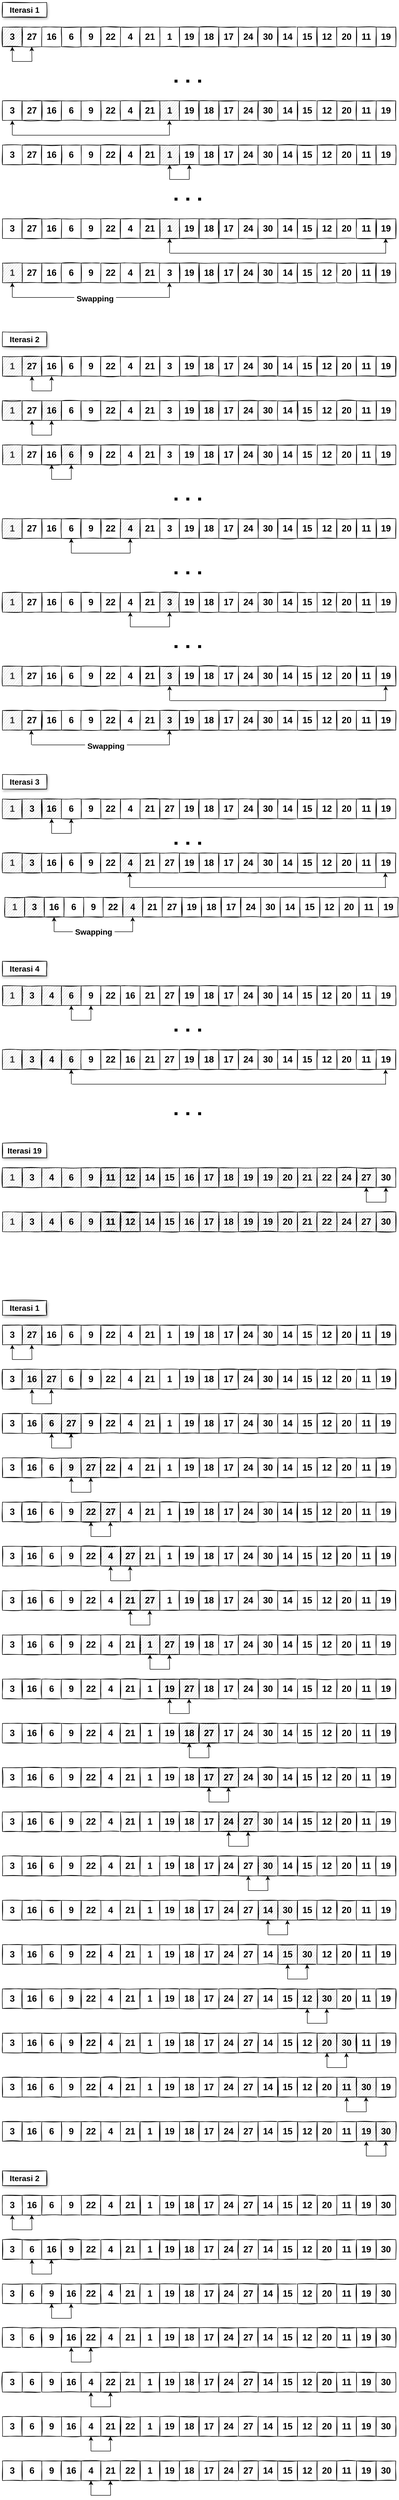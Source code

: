 <mxfile version="14.7.2" type="github">
  <diagram id="j0WvEA7-wvlGlDzOGSA8" name="Page-1">
    <mxGraphModel dx="1038" dy="548" grid="1" gridSize="10" guides="1" tooltips="1" connect="1" arrows="1" fold="1" page="1" pageScale="1" pageWidth="850" pageHeight="1100" math="0" shadow="0">
      <root>
        <mxCell id="0" />
        <mxCell id="1" parent="0" />
        <mxCell id="sPwfOfGDyJVNLyl3Wog5-1" value="3" style="rounded=0;whiteSpace=wrap;html=1;fontSize=18;fontStyle=1;sketch=1;fillColor=#CCCCCC;" parent="1" vertex="1">
          <mxGeometry x="20" y="200" width="40" height="40" as="geometry" />
        </mxCell>
        <mxCell id="sPwfOfGDyJVNLyl3Wog5-2" value="27" style="rounded=0;whiteSpace=wrap;html=1;fontSize=18;sketch=1;fontStyle=1" parent="1" vertex="1">
          <mxGeometry x="60" y="200" width="40" height="40" as="geometry" />
        </mxCell>
        <mxCell id="sPwfOfGDyJVNLyl3Wog5-3" value="16" style="rounded=0;whiteSpace=wrap;html=1;fontSize=18;sketch=1;fontStyle=1" parent="1" vertex="1">
          <mxGeometry x="100" y="200" width="40" height="40" as="geometry" />
        </mxCell>
        <mxCell id="sPwfOfGDyJVNLyl3Wog5-4" value="6" style="rounded=0;whiteSpace=wrap;html=1;fontSize=18;sketch=1;fontStyle=1" parent="1" vertex="1">
          <mxGeometry x="140" y="200" width="40" height="40" as="geometry" />
        </mxCell>
        <mxCell id="sPwfOfGDyJVNLyl3Wog5-5" value="9" style="rounded=0;whiteSpace=wrap;html=1;fontSize=18;sketch=1;fontStyle=1" parent="1" vertex="1">
          <mxGeometry x="180" y="200" width="40" height="40" as="geometry" />
        </mxCell>
        <mxCell id="sPwfOfGDyJVNLyl3Wog5-7" value="22" style="rounded=0;whiteSpace=wrap;html=1;fontSize=18;sketch=1;fontStyle=1" parent="1" vertex="1">
          <mxGeometry x="220" y="200" width="40" height="40" as="geometry" />
        </mxCell>
        <mxCell id="sPwfOfGDyJVNLyl3Wog5-8" value="4" style="rounded=0;whiteSpace=wrap;html=1;fontSize=18;sketch=1;fontStyle=1" parent="1" vertex="1">
          <mxGeometry x="260" y="200" width="40" height="40" as="geometry" />
        </mxCell>
        <mxCell id="sPwfOfGDyJVNLyl3Wog5-9" value="21" style="rounded=0;whiteSpace=wrap;html=1;fontSize=18;sketch=1;fontStyle=1" parent="1" vertex="1">
          <mxGeometry x="300" y="200" width="40" height="40" as="geometry" />
        </mxCell>
        <mxCell id="sPwfOfGDyJVNLyl3Wog5-10" value="1" style="rounded=0;whiteSpace=wrap;html=1;fontSize=18;sketch=1;fontStyle=1" parent="1" vertex="1">
          <mxGeometry x="340" y="200" width="40" height="40" as="geometry" />
        </mxCell>
        <mxCell id="sPwfOfGDyJVNLyl3Wog5-11" value="19" style="rounded=0;whiteSpace=wrap;html=1;fontSize=18;sketch=1;fontStyle=1" parent="1" vertex="1">
          <mxGeometry x="380" y="200" width="40" height="40" as="geometry" />
        </mxCell>
        <mxCell id="sPwfOfGDyJVNLyl3Wog5-12" value="18" style="rounded=0;whiteSpace=wrap;html=1;fontSize=18;sketch=1;fontStyle=1" parent="1" vertex="1">
          <mxGeometry x="420" y="200" width="40" height="40" as="geometry" />
        </mxCell>
        <mxCell id="sPwfOfGDyJVNLyl3Wog5-13" value="17" style="rounded=0;whiteSpace=wrap;html=1;fontSize=18;sketch=1;fontStyle=1" parent="1" vertex="1">
          <mxGeometry x="460" y="200" width="40" height="40" as="geometry" />
        </mxCell>
        <mxCell id="sPwfOfGDyJVNLyl3Wog5-14" value="24" style="rounded=0;whiteSpace=wrap;html=1;fontSize=18;sketch=1;fontStyle=1" parent="1" vertex="1">
          <mxGeometry x="500" y="200" width="40" height="40" as="geometry" />
        </mxCell>
        <mxCell id="sPwfOfGDyJVNLyl3Wog5-15" value="30" style="rounded=0;whiteSpace=wrap;html=1;fontSize=18;sketch=1;fontStyle=1" parent="1" vertex="1">
          <mxGeometry x="540" y="200" width="40" height="40" as="geometry" />
        </mxCell>
        <mxCell id="sPwfOfGDyJVNLyl3Wog5-16" value="14" style="rounded=0;whiteSpace=wrap;html=1;fontSize=18;sketch=1;fontStyle=1" parent="1" vertex="1">
          <mxGeometry x="580" y="200" width="40" height="40" as="geometry" />
        </mxCell>
        <mxCell id="sPwfOfGDyJVNLyl3Wog5-17" value="15" style="rounded=0;whiteSpace=wrap;html=1;fontSize=18;sketch=1;fontStyle=1" parent="1" vertex="1">
          <mxGeometry x="620" y="200" width="40" height="40" as="geometry" />
        </mxCell>
        <mxCell id="sPwfOfGDyJVNLyl3Wog5-18" value="12" style="rounded=0;whiteSpace=wrap;html=1;fontSize=18;sketch=1;fontStyle=1" parent="1" vertex="1">
          <mxGeometry x="660" y="200" width="40" height="40" as="geometry" />
        </mxCell>
        <mxCell id="sPwfOfGDyJVNLyl3Wog5-19" value="20" style="rounded=0;whiteSpace=wrap;html=1;fontSize=18;sketch=1;fontStyle=1" parent="1" vertex="1">
          <mxGeometry x="700" y="200" width="40" height="40" as="geometry" />
        </mxCell>
        <mxCell id="sPwfOfGDyJVNLyl3Wog5-20" value="11" style="rounded=0;whiteSpace=wrap;html=1;fontSize=18;sketch=1;fontStyle=1" parent="1" vertex="1">
          <mxGeometry x="740" y="200" width="40" height="40" as="geometry" />
        </mxCell>
        <mxCell id="sPwfOfGDyJVNLyl3Wog5-21" value="19" style="rounded=0;whiteSpace=wrap;html=1;fontSize=18;sketch=1;fontStyle=1" parent="1" vertex="1">
          <mxGeometry x="780" y="200" width="40" height="40" as="geometry" />
        </mxCell>
        <mxCell id="3_953Ben1oo5WWHwkarm-6" value="" style="group" parent="1" vertex="1" connectable="0">
          <mxGeometry x="40" y="240" width="40" height="30" as="geometry" />
        </mxCell>
        <mxCell id="3_953Ben1oo5WWHwkarm-2" value="" style="endArrow=none;html=1;" parent="3_953Ben1oo5WWHwkarm-6" edge="1">
          <mxGeometry width="50" height="50" relative="1" as="geometry">
            <mxPoint x="40" y="30" as="sourcePoint" />
            <mxPoint y="30" as="targetPoint" />
          </mxGeometry>
        </mxCell>
        <mxCell id="3_953Ben1oo5WWHwkarm-4" value="" style="endArrow=classic;html=1;strokeWidth=1;" parent="3_953Ben1oo5WWHwkarm-6" edge="1">
          <mxGeometry width="50" height="50" relative="1" as="geometry">
            <mxPoint y="30" as="sourcePoint" />
            <mxPoint as="targetPoint" />
          </mxGeometry>
        </mxCell>
        <mxCell id="3_953Ben1oo5WWHwkarm-5" value="" style="endArrow=classic;html=1;strokeWidth=1;" parent="3_953Ben1oo5WWHwkarm-6" edge="1">
          <mxGeometry width="50" height="50" relative="1" as="geometry">
            <mxPoint x="40" y="30" as="sourcePoint" />
            <mxPoint x="39.5" as="targetPoint" />
          </mxGeometry>
        </mxCell>
        <mxCell id="3_953Ben1oo5WWHwkarm-226" value="3" style="rounded=0;whiteSpace=wrap;html=1;fontSize=18;fontStyle=1;sketch=1;fillColor=#FFFFFF;" parent="1" vertex="1">
          <mxGeometry x="20" y="350" width="40" height="40" as="geometry" />
        </mxCell>
        <mxCell id="3_953Ben1oo5WWHwkarm-227" value="27" style="rounded=0;whiteSpace=wrap;html=1;fontSize=18;sketch=1;fontStyle=1" parent="1" vertex="1">
          <mxGeometry x="60" y="350" width="40" height="40" as="geometry" />
        </mxCell>
        <mxCell id="3_953Ben1oo5WWHwkarm-228" value="16" style="rounded=0;whiteSpace=wrap;html=1;fontSize=18;sketch=1;fontStyle=1" parent="1" vertex="1">
          <mxGeometry x="100" y="350" width="40" height="40" as="geometry" />
        </mxCell>
        <mxCell id="3_953Ben1oo5WWHwkarm-229" value="6" style="rounded=0;whiteSpace=wrap;html=1;fontSize=18;sketch=1;fontStyle=1" parent="1" vertex="1">
          <mxGeometry x="140" y="350" width="40" height="40" as="geometry" />
        </mxCell>
        <mxCell id="3_953Ben1oo5WWHwkarm-230" value="9" style="rounded=0;whiteSpace=wrap;html=1;fontSize=18;sketch=1;fontStyle=1" parent="1" vertex="1">
          <mxGeometry x="180" y="350" width="40" height="40" as="geometry" />
        </mxCell>
        <mxCell id="3_953Ben1oo5WWHwkarm-231" value="22" style="rounded=0;whiteSpace=wrap;html=1;fontSize=18;sketch=1;fontStyle=1" parent="1" vertex="1">
          <mxGeometry x="220" y="350" width="40" height="40" as="geometry" />
        </mxCell>
        <mxCell id="3_953Ben1oo5WWHwkarm-232" value="4" style="rounded=0;whiteSpace=wrap;html=1;fontSize=18;sketch=1;fontStyle=1" parent="1" vertex="1">
          <mxGeometry x="260" y="350" width="40" height="40" as="geometry" />
        </mxCell>
        <mxCell id="3_953Ben1oo5WWHwkarm-233" value="21" style="rounded=0;whiteSpace=wrap;html=1;fontSize=18;sketch=1;fontStyle=1" parent="1" vertex="1">
          <mxGeometry x="300" y="350" width="40" height="40" as="geometry" />
        </mxCell>
        <mxCell id="3_953Ben1oo5WWHwkarm-234" value="1" style="rounded=0;whiteSpace=wrap;html=1;fontSize=18;sketch=1;fontStyle=1;fillColor=#CCCCCC;" parent="1" vertex="1">
          <mxGeometry x="340" y="350" width="40" height="40" as="geometry" />
        </mxCell>
        <mxCell id="3_953Ben1oo5WWHwkarm-235" value="19" style="rounded=0;whiteSpace=wrap;html=1;fontSize=18;sketch=1;fontStyle=1" parent="1" vertex="1">
          <mxGeometry x="380" y="350" width="40" height="40" as="geometry" />
        </mxCell>
        <mxCell id="3_953Ben1oo5WWHwkarm-236" value="18" style="rounded=0;whiteSpace=wrap;html=1;fontSize=18;sketch=1;fontStyle=1" parent="1" vertex="1">
          <mxGeometry x="420" y="350" width="40" height="40" as="geometry" />
        </mxCell>
        <mxCell id="3_953Ben1oo5WWHwkarm-237" value="17" style="rounded=0;whiteSpace=wrap;html=1;fontSize=18;sketch=1;fontStyle=1" parent="1" vertex="1">
          <mxGeometry x="460" y="350" width="40" height="40" as="geometry" />
        </mxCell>
        <mxCell id="3_953Ben1oo5WWHwkarm-238" value="24" style="rounded=0;whiteSpace=wrap;html=1;fontSize=18;sketch=1;fontStyle=1" parent="1" vertex="1">
          <mxGeometry x="500" y="350" width="40" height="40" as="geometry" />
        </mxCell>
        <mxCell id="3_953Ben1oo5WWHwkarm-239" value="30" style="rounded=0;whiteSpace=wrap;html=1;fontSize=18;sketch=1;fontStyle=1" parent="1" vertex="1">
          <mxGeometry x="540" y="350" width="40" height="40" as="geometry" />
        </mxCell>
        <mxCell id="3_953Ben1oo5WWHwkarm-240" value="14" style="rounded=0;whiteSpace=wrap;html=1;fontSize=18;sketch=1;fontStyle=1" parent="1" vertex="1">
          <mxGeometry x="580" y="350" width="40" height="40" as="geometry" />
        </mxCell>
        <mxCell id="3_953Ben1oo5WWHwkarm-241" value="15" style="rounded=0;whiteSpace=wrap;html=1;fontSize=18;sketch=1;fontStyle=1" parent="1" vertex="1">
          <mxGeometry x="620" y="350" width="40" height="40" as="geometry" />
        </mxCell>
        <mxCell id="3_953Ben1oo5WWHwkarm-242" value="12" style="rounded=0;whiteSpace=wrap;html=1;fontSize=18;sketch=1;fontStyle=1" parent="1" vertex="1">
          <mxGeometry x="660" y="350" width="40" height="40" as="geometry" />
        </mxCell>
        <mxCell id="3_953Ben1oo5WWHwkarm-243" value="20" style="rounded=0;whiteSpace=wrap;html=1;fontSize=18;sketch=1;fontStyle=1" parent="1" vertex="1">
          <mxGeometry x="700" y="350" width="40" height="40" as="geometry" />
        </mxCell>
        <mxCell id="3_953Ben1oo5WWHwkarm-244" value="11" style="rounded=0;whiteSpace=wrap;html=1;fontSize=18;sketch=1;fontStyle=1" parent="1" vertex="1">
          <mxGeometry x="740" y="350" width="40" height="40" as="geometry" />
        </mxCell>
        <mxCell id="3_953Ben1oo5WWHwkarm-245" value="19" style="rounded=0;whiteSpace=wrap;html=1;fontSize=18;sketch=1;fontStyle=1" parent="1" vertex="1">
          <mxGeometry x="780" y="350" width="40" height="40" as="geometry" />
        </mxCell>
        <mxCell id="3_953Ben1oo5WWHwkarm-251" value="" style="group" parent="1" vertex="1" connectable="0">
          <mxGeometry x="40" y="390" width="320" height="30" as="geometry" />
        </mxCell>
        <mxCell id="3_953Ben1oo5WWHwkarm-247" value="" style="endArrow=none;html=1;" parent="3_953Ben1oo5WWHwkarm-251" edge="1">
          <mxGeometry x="0.787" width="57.002" height="50" as="geometry">
            <mxPoint x="320" y="30" as="sourcePoint" />
            <mxPoint x="0.787" y="30" as="targetPoint" />
          </mxGeometry>
        </mxCell>
        <mxCell id="3_953Ben1oo5WWHwkarm-248" value="" style="endArrow=classic;html=1;strokeWidth=1;" parent="3_953Ben1oo5WWHwkarm-251" edge="1">
          <mxGeometry width="57.002" height="50" as="geometry">
            <mxPoint y="30" as="sourcePoint" />
            <mxPoint as="targetPoint" />
          </mxGeometry>
        </mxCell>
        <mxCell id="3_953Ben1oo5WWHwkarm-250" value="" style="endArrow=classic;html=1;strokeWidth=1;" parent="3_953Ben1oo5WWHwkarm-251" edge="1">
          <mxGeometry x="319.612" width="57.002" height="50" as="geometry">
            <mxPoint x="319.612" y="30" as="sourcePoint" />
            <mxPoint x="319.612" as="targetPoint" />
          </mxGeometry>
        </mxCell>
        <mxCell id="3_953Ben1oo5WWHwkarm-276" value="&lt;b style=&quot;font-size: 16px;&quot;&gt;Iterasi 1&lt;/b&gt;" style="rounded=0;whiteSpace=wrap;html=1;sketch=1;strokeColor=#000000;fontSize=16;glass=0;shadow=1;fillColor=#FFFFFF;" parent="1" vertex="1">
          <mxGeometry x="20" y="150" width="90" height="30" as="geometry" />
        </mxCell>
        <mxCell id="3_953Ben1oo5WWHwkarm-279" value="" style="endArrow=none;dashed=1;html=1;dashPattern=1 3;strokeWidth=6;fontSize=16;" parent="1" edge="1">
          <mxGeometry width="50" height="50" relative="1" as="geometry">
            <mxPoint x="370" y="310" as="sourcePoint" />
            <mxPoint x="430" y="310" as="targetPoint" />
          </mxGeometry>
        </mxCell>
        <mxCell id="3_953Ben1oo5WWHwkarm-280" value="" style="endArrow=none;dashed=1;html=1;dashPattern=1 3;strokeWidth=6;fontSize=16;" parent="1" edge="1">
          <mxGeometry width="50" height="50" relative="1" as="geometry">
            <mxPoint x="370" y="550" as="sourcePoint" />
            <mxPoint x="430" y="550" as="targetPoint" />
          </mxGeometry>
        </mxCell>
        <mxCell id="3_953Ben1oo5WWHwkarm-281" value="3" style="rounded=0;whiteSpace=wrap;html=1;fontSize=18;fontStyle=1;sketch=1;fillColor=#FFFFFF;" parent="1" vertex="1">
          <mxGeometry x="20" y="590" width="40" height="40" as="geometry" />
        </mxCell>
        <mxCell id="3_953Ben1oo5WWHwkarm-282" value="27" style="rounded=0;whiteSpace=wrap;html=1;fontSize=18;sketch=1;fontStyle=1" parent="1" vertex="1">
          <mxGeometry x="60" y="590" width="40" height="40" as="geometry" />
        </mxCell>
        <mxCell id="3_953Ben1oo5WWHwkarm-283" value="16" style="rounded=0;whiteSpace=wrap;html=1;fontSize=18;sketch=1;fontStyle=1" parent="1" vertex="1">
          <mxGeometry x="100" y="590" width="40" height="40" as="geometry" />
        </mxCell>
        <mxCell id="3_953Ben1oo5WWHwkarm-284" value="6" style="rounded=0;whiteSpace=wrap;html=1;fontSize=18;sketch=1;fontStyle=1" parent="1" vertex="1">
          <mxGeometry x="140" y="590" width="40" height="40" as="geometry" />
        </mxCell>
        <mxCell id="3_953Ben1oo5WWHwkarm-285" value="9" style="rounded=0;whiteSpace=wrap;html=1;fontSize=18;sketch=1;fontStyle=1" parent="1" vertex="1">
          <mxGeometry x="180" y="590" width="40" height="40" as="geometry" />
        </mxCell>
        <mxCell id="3_953Ben1oo5WWHwkarm-286" value="22" style="rounded=0;whiteSpace=wrap;html=1;fontSize=18;sketch=1;fontStyle=1" parent="1" vertex="1">
          <mxGeometry x="220" y="590" width="40" height="40" as="geometry" />
        </mxCell>
        <mxCell id="3_953Ben1oo5WWHwkarm-287" value="4" style="rounded=0;whiteSpace=wrap;html=1;fontSize=18;sketch=1;fontStyle=1" parent="1" vertex="1">
          <mxGeometry x="260" y="590" width="40" height="40" as="geometry" />
        </mxCell>
        <mxCell id="3_953Ben1oo5WWHwkarm-288" value="21" style="rounded=0;whiteSpace=wrap;html=1;fontSize=18;sketch=1;fontStyle=1" parent="1" vertex="1">
          <mxGeometry x="300" y="590" width="40" height="40" as="geometry" />
        </mxCell>
        <mxCell id="3_953Ben1oo5WWHwkarm-289" value="1" style="rounded=0;whiteSpace=wrap;html=1;fontSize=18;sketch=1;fontStyle=1;fillColor=#CCCCCC;" parent="1" vertex="1">
          <mxGeometry x="340" y="590" width="40" height="40" as="geometry" />
        </mxCell>
        <mxCell id="3_953Ben1oo5WWHwkarm-290" value="19" style="rounded=0;whiteSpace=wrap;html=1;fontSize=18;sketch=1;fontStyle=1" parent="1" vertex="1">
          <mxGeometry x="380" y="590" width="40" height="40" as="geometry" />
        </mxCell>
        <mxCell id="3_953Ben1oo5WWHwkarm-291" value="18" style="rounded=0;whiteSpace=wrap;html=1;fontSize=18;sketch=1;fontStyle=1" parent="1" vertex="1">
          <mxGeometry x="420" y="590" width="40" height="40" as="geometry" />
        </mxCell>
        <mxCell id="3_953Ben1oo5WWHwkarm-292" value="17" style="rounded=0;whiteSpace=wrap;html=1;fontSize=18;sketch=1;fontStyle=1" parent="1" vertex="1">
          <mxGeometry x="460" y="590" width="40" height="40" as="geometry" />
        </mxCell>
        <mxCell id="3_953Ben1oo5WWHwkarm-293" value="24" style="rounded=0;whiteSpace=wrap;html=1;fontSize=18;sketch=1;fontStyle=1" parent="1" vertex="1">
          <mxGeometry x="500" y="590" width="40" height="40" as="geometry" />
        </mxCell>
        <mxCell id="3_953Ben1oo5WWHwkarm-294" value="30" style="rounded=0;whiteSpace=wrap;html=1;fontSize=18;sketch=1;fontStyle=1" parent="1" vertex="1">
          <mxGeometry x="540" y="590" width="40" height="40" as="geometry" />
        </mxCell>
        <mxCell id="3_953Ben1oo5WWHwkarm-295" value="14" style="rounded=0;whiteSpace=wrap;html=1;fontSize=18;sketch=1;fontStyle=1" parent="1" vertex="1">
          <mxGeometry x="580" y="590" width="40" height="40" as="geometry" />
        </mxCell>
        <mxCell id="3_953Ben1oo5WWHwkarm-296" value="15" style="rounded=0;whiteSpace=wrap;html=1;fontSize=18;sketch=1;fontStyle=1" parent="1" vertex="1">
          <mxGeometry x="620" y="590" width="40" height="40" as="geometry" />
        </mxCell>
        <mxCell id="3_953Ben1oo5WWHwkarm-297" value="12" style="rounded=0;whiteSpace=wrap;html=1;fontSize=18;sketch=1;fontStyle=1" parent="1" vertex="1">
          <mxGeometry x="660" y="590" width="40" height="40" as="geometry" />
        </mxCell>
        <mxCell id="3_953Ben1oo5WWHwkarm-298" value="20" style="rounded=0;whiteSpace=wrap;html=1;fontSize=18;sketch=1;fontStyle=1" parent="1" vertex="1">
          <mxGeometry x="700" y="590" width="40" height="40" as="geometry" />
        </mxCell>
        <mxCell id="3_953Ben1oo5WWHwkarm-299" value="11" style="rounded=0;whiteSpace=wrap;html=1;fontSize=18;sketch=1;fontStyle=1" parent="1" vertex="1">
          <mxGeometry x="740" y="590" width="40" height="40" as="geometry" />
        </mxCell>
        <mxCell id="3_953Ben1oo5WWHwkarm-300" value="19" style="rounded=0;whiteSpace=wrap;html=1;fontSize=18;sketch=1;fontStyle=1" parent="1" vertex="1">
          <mxGeometry x="780" y="590" width="40" height="40" as="geometry" />
        </mxCell>
        <mxCell id="3_953Ben1oo5WWHwkarm-330" value="1" style="rounded=0;whiteSpace=wrap;html=1;fontSize=18;fontStyle=1;sketch=1;fontColor=#333333;fillColor=#CCCCCC;" parent="1" vertex="1">
          <mxGeometry x="20" y="680" width="40" height="40" as="geometry" />
        </mxCell>
        <mxCell id="3_953Ben1oo5WWHwkarm-331" value="27" style="rounded=0;whiteSpace=wrap;html=1;fontSize=18;sketch=1;fontStyle=1" parent="1" vertex="1">
          <mxGeometry x="60" y="680" width="40" height="40" as="geometry" />
        </mxCell>
        <mxCell id="3_953Ben1oo5WWHwkarm-332" value="16" style="rounded=0;whiteSpace=wrap;html=1;fontSize=18;sketch=1;fontStyle=1" parent="1" vertex="1">
          <mxGeometry x="100" y="680" width="40" height="40" as="geometry" />
        </mxCell>
        <mxCell id="3_953Ben1oo5WWHwkarm-333" value="6" style="rounded=0;whiteSpace=wrap;html=1;fontSize=18;sketch=1;fontStyle=1" parent="1" vertex="1">
          <mxGeometry x="140" y="680" width="40" height="40" as="geometry" />
        </mxCell>
        <mxCell id="3_953Ben1oo5WWHwkarm-334" value="9" style="rounded=0;whiteSpace=wrap;html=1;fontSize=18;sketch=1;fontStyle=1" parent="1" vertex="1">
          <mxGeometry x="180" y="680" width="40" height="40" as="geometry" />
        </mxCell>
        <mxCell id="3_953Ben1oo5WWHwkarm-335" value="22" style="rounded=0;whiteSpace=wrap;html=1;fontSize=18;sketch=1;fontStyle=1" parent="1" vertex="1">
          <mxGeometry x="220" y="680" width="40" height="40" as="geometry" />
        </mxCell>
        <mxCell id="3_953Ben1oo5WWHwkarm-336" value="4" style="rounded=0;whiteSpace=wrap;html=1;fontSize=18;sketch=1;fontStyle=1" parent="1" vertex="1">
          <mxGeometry x="260" y="680" width="40" height="40" as="geometry" />
        </mxCell>
        <mxCell id="3_953Ben1oo5WWHwkarm-337" value="21" style="rounded=0;whiteSpace=wrap;html=1;fontSize=18;sketch=1;fontStyle=1" parent="1" vertex="1">
          <mxGeometry x="300" y="680" width="40" height="40" as="geometry" />
        </mxCell>
        <mxCell id="3_953Ben1oo5WWHwkarm-338" value="3" style="rounded=0;whiteSpace=wrap;html=1;fontSize=18;sketch=1;fontStyle=1;fillColor=#FFFFFF;" parent="1" vertex="1">
          <mxGeometry x="340" y="680" width="40" height="40" as="geometry" />
        </mxCell>
        <mxCell id="3_953Ben1oo5WWHwkarm-339" value="19" style="rounded=0;whiteSpace=wrap;html=1;fontSize=18;sketch=1;fontStyle=1" parent="1" vertex="1">
          <mxGeometry x="380" y="680" width="40" height="40" as="geometry" />
        </mxCell>
        <mxCell id="3_953Ben1oo5WWHwkarm-340" value="18" style="rounded=0;whiteSpace=wrap;html=1;fontSize=18;sketch=1;fontStyle=1" parent="1" vertex="1">
          <mxGeometry x="420" y="680" width="40" height="40" as="geometry" />
        </mxCell>
        <mxCell id="3_953Ben1oo5WWHwkarm-341" value="17" style="rounded=0;whiteSpace=wrap;html=1;fontSize=18;sketch=1;fontStyle=1" parent="1" vertex="1">
          <mxGeometry x="460" y="680" width="40" height="40" as="geometry" />
        </mxCell>
        <mxCell id="3_953Ben1oo5WWHwkarm-342" value="24" style="rounded=0;whiteSpace=wrap;html=1;fontSize=18;sketch=1;fontStyle=1" parent="1" vertex="1">
          <mxGeometry x="500" y="680" width="40" height="40" as="geometry" />
        </mxCell>
        <mxCell id="3_953Ben1oo5WWHwkarm-343" value="30" style="rounded=0;whiteSpace=wrap;html=1;fontSize=18;sketch=1;fontStyle=1" parent="1" vertex="1">
          <mxGeometry x="540" y="680" width="40" height="40" as="geometry" />
        </mxCell>
        <mxCell id="3_953Ben1oo5WWHwkarm-344" value="14" style="rounded=0;whiteSpace=wrap;html=1;fontSize=18;sketch=1;fontStyle=1" parent="1" vertex="1">
          <mxGeometry x="580" y="680" width="40" height="40" as="geometry" />
        </mxCell>
        <mxCell id="3_953Ben1oo5WWHwkarm-345" value="15" style="rounded=0;whiteSpace=wrap;html=1;fontSize=18;sketch=1;fontStyle=1" parent="1" vertex="1">
          <mxGeometry x="620" y="680" width="40" height="40" as="geometry" />
        </mxCell>
        <mxCell id="3_953Ben1oo5WWHwkarm-346" value="12" style="rounded=0;whiteSpace=wrap;html=1;fontSize=18;sketch=1;fontStyle=1" parent="1" vertex="1">
          <mxGeometry x="660" y="680" width="40" height="40" as="geometry" />
        </mxCell>
        <mxCell id="3_953Ben1oo5WWHwkarm-347" value="20" style="rounded=0;whiteSpace=wrap;html=1;fontSize=18;sketch=1;fontStyle=1" parent="1" vertex="1">
          <mxGeometry x="700" y="680" width="40" height="40" as="geometry" />
        </mxCell>
        <mxCell id="3_953Ben1oo5WWHwkarm-348" value="11" style="rounded=0;whiteSpace=wrap;html=1;fontSize=18;sketch=1;fontStyle=1" parent="1" vertex="1">
          <mxGeometry x="740" y="680" width="40" height="40" as="geometry" />
        </mxCell>
        <mxCell id="3_953Ben1oo5WWHwkarm-349" value="19" style="rounded=0;whiteSpace=wrap;html=1;fontSize=18;sketch=1;fontStyle=1" parent="1" vertex="1">
          <mxGeometry x="780" y="680" width="40" height="40" as="geometry" />
        </mxCell>
        <mxCell id="3_953Ben1oo5WWHwkarm-350" value="" style="endArrow=none;html=1;" parent="1" edge="1">
          <mxGeometry x="40.787" y="720" width="57.002" height="50" as="geometry">
            <mxPoint x="360" y="750" as="sourcePoint" />
            <mxPoint x="40.787" y="750" as="targetPoint" />
          </mxGeometry>
        </mxCell>
        <mxCell id="3_953Ben1oo5WWHwkarm-351" value="&amp;nbsp;Swapping&amp;nbsp;" style="edgeLabel;html=1;align=center;verticalAlign=middle;resizable=0;points=[];fontSize=16;fontStyle=1" parent="3_953Ben1oo5WWHwkarm-350" vertex="1" connectable="0">
          <mxGeometry relative="1" as="geometry">
            <mxPoint x="7" y="2" as="offset" />
          </mxGeometry>
        </mxCell>
        <mxCell id="3_953Ben1oo5WWHwkarm-352" value="" style="endArrow=classic;html=1;strokeWidth=1;" parent="1" edge="1">
          <mxGeometry x="40" y="720" width="57.002" height="50" as="geometry">
            <mxPoint x="40" y="750" as="sourcePoint" />
            <mxPoint x="40" y="720" as="targetPoint" />
          </mxGeometry>
        </mxCell>
        <mxCell id="3_953Ben1oo5WWHwkarm-353" value="" style="endArrow=classic;html=1;strokeWidth=1;" parent="1" edge="1">
          <mxGeometry x="359.612" y="720" width="57.002" height="50" as="geometry">
            <mxPoint x="359.612" y="750" as="sourcePoint" />
            <mxPoint x="359.612" y="720" as="targetPoint" />
          </mxGeometry>
        </mxCell>
        <mxCell id="3_953Ben1oo5WWHwkarm-356" value="" style="group" parent="1" vertex="1" connectable="0">
          <mxGeometry x="360" y="630" width="440" height="30" as="geometry" />
        </mxCell>
        <mxCell id="3_953Ben1oo5WWHwkarm-303" value="" style="endArrow=classic;html=1;strokeWidth=1;" parent="3_953Ben1oo5WWHwkarm-356" edge="1">
          <mxGeometry width="78.378" height="50" as="geometry">
            <mxPoint y="30" as="sourcePoint" />
            <mxPoint as="targetPoint" />
          </mxGeometry>
        </mxCell>
        <mxCell id="3_953Ben1oo5WWHwkarm-304" value="" style="endArrow=classic;html=1;strokeWidth=1;" parent="3_953Ben1oo5WWHwkarm-356" edge="1">
          <mxGeometry x="439.467" width="78.378" height="50" as="geometry">
            <mxPoint x="439.467" y="30" as="sourcePoint" />
            <mxPoint x="439.467" as="targetPoint" />
          </mxGeometry>
        </mxCell>
        <mxCell id="3_953Ben1oo5WWHwkarm-354" value="" style="endArrow=none;html=1;" parent="3_953Ben1oo5WWHwkarm-356" edge="1">
          <mxGeometry x="1.082" width="78.378" height="50" as="geometry">
            <mxPoint x="440" y="30" as="sourcePoint" />
            <mxPoint x="1.082" y="30" as="targetPoint" />
          </mxGeometry>
        </mxCell>
        <mxCell id="3_953Ben1oo5WWHwkarm-357" value="1" style="rounded=0;whiteSpace=wrap;html=1;fontSize=18;fontStyle=1;sketch=1;fontColor=#333333;fillColor=#CCCCCC;" parent="1" vertex="1">
          <mxGeometry x="20" y="870" width="40" height="40" as="geometry" />
        </mxCell>
        <mxCell id="3_953Ben1oo5WWHwkarm-358" value="27" style="rounded=0;whiteSpace=wrap;html=1;fontSize=18;sketch=1;fontStyle=1;fillColor=#CCCCCC;" parent="1" vertex="1">
          <mxGeometry x="60" y="870" width="40" height="40" as="geometry" />
        </mxCell>
        <mxCell id="3_953Ben1oo5WWHwkarm-359" value="16" style="rounded=0;whiteSpace=wrap;html=1;fontSize=18;sketch=1;fontStyle=1" parent="1" vertex="1">
          <mxGeometry x="100" y="870" width="40" height="40" as="geometry" />
        </mxCell>
        <mxCell id="3_953Ben1oo5WWHwkarm-360" value="6" style="rounded=0;whiteSpace=wrap;html=1;fontSize=18;sketch=1;fontStyle=1" parent="1" vertex="1">
          <mxGeometry x="140" y="870" width="40" height="40" as="geometry" />
        </mxCell>
        <mxCell id="3_953Ben1oo5WWHwkarm-361" value="9" style="rounded=0;whiteSpace=wrap;html=1;fontSize=18;sketch=1;fontStyle=1" parent="1" vertex="1">
          <mxGeometry x="180" y="870" width="40" height="40" as="geometry" />
        </mxCell>
        <mxCell id="3_953Ben1oo5WWHwkarm-362" value="22" style="rounded=0;whiteSpace=wrap;html=1;fontSize=18;sketch=1;fontStyle=1" parent="1" vertex="1">
          <mxGeometry x="220" y="870" width="40" height="40" as="geometry" />
        </mxCell>
        <mxCell id="3_953Ben1oo5WWHwkarm-363" value="4" style="rounded=0;whiteSpace=wrap;html=1;fontSize=18;sketch=1;fontStyle=1" parent="1" vertex="1">
          <mxGeometry x="260" y="870" width="40" height="40" as="geometry" />
        </mxCell>
        <mxCell id="3_953Ben1oo5WWHwkarm-364" value="21" style="rounded=0;whiteSpace=wrap;html=1;fontSize=18;sketch=1;fontStyle=1" parent="1" vertex="1">
          <mxGeometry x="300" y="870" width="40" height="40" as="geometry" />
        </mxCell>
        <mxCell id="3_953Ben1oo5WWHwkarm-365" value="3" style="rounded=0;whiteSpace=wrap;html=1;fontSize=18;sketch=1;fontStyle=1;fillColor=#FFFFFF;" parent="1" vertex="1">
          <mxGeometry x="340" y="870" width="40" height="40" as="geometry" />
        </mxCell>
        <mxCell id="3_953Ben1oo5WWHwkarm-366" value="19" style="rounded=0;whiteSpace=wrap;html=1;fontSize=18;sketch=1;fontStyle=1" parent="1" vertex="1">
          <mxGeometry x="380" y="870" width="40" height="40" as="geometry" />
        </mxCell>
        <mxCell id="3_953Ben1oo5WWHwkarm-367" value="18" style="rounded=0;whiteSpace=wrap;html=1;fontSize=18;sketch=1;fontStyle=1" parent="1" vertex="1">
          <mxGeometry x="420" y="870" width="40" height="40" as="geometry" />
        </mxCell>
        <mxCell id="3_953Ben1oo5WWHwkarm-368" value="17" style="rounded=0;whiteSpace=wrap;html=1;fontSize=18;sketch=1;fontStyle=1" parent="1" vertex="1">
          <mxGeometry x="460" y="870" width="40" height="40" as="geometry" />
        </mxCell>
        <mxCell id="3_953Ben1oo5WWHwkarm-369" value="24" style="rounded=0;whiteSpace=wrap;html=1;fontSize=18;sketch=1;fontStyle=1" parent="1" vertex="1">
          <mxGeometry x="500" y="870" width="40" height="40" as="geometry" />
        </mxCell>
        <mxCell id="3_953Ben1oo5WWHwkarm-370" value="30" style="rounded=0;whiteSpace=wrap;html=1;fontSize=18;sketch=1;fontStyle=1" parent="1" vertex="1">
          <mxGeometry x="540" y="870" width="40" height="40" as="geometry" />
        </mxCell>
        <mxCell id="3_953Ben1oo5WWHwkarm-371" value="14" style="rounded=0;whiteSpace=wrap;html=1;fontSize=18;sketch=1;fontStyle=1" parent="1" vertex="1">
          <mxGeometry x="580" y="870" width="40" height="40" as="geometry" />
        </mxCell>
        <mxCell id="3_953Ben1oo5WWHwkarm-372" value="15" style="rounded=0;whiteSpace=wrap;html=1;fontSize=18;sketch=1;fontStyle=1" parent="1" vertex="1">
          <mxGeometry x="620" y="870" width="40" height="40" as="geometry" />
        </mxCell>
        <mxCell id="3_953Ben1oo5WWHwkarm-373" value="12" style="rounded=0;whiteSpace=wrap;html=1;fontSize=18;sketch=1;fontStyle=1" parent="1" vertex="1">
          <mxGeometry x="660" y="870" width="40" height="40" as="geometry" />
        </mxCell>
        <mxCell id="3_953Ben1oo5WWHwkarm-374" value="20" style="rounded=0;whiteSpace=wrap;html=1;fontSize=18;sketch=1;fontStyle=1" parent="1" vertex="1">
          <mxGeometry x="700" y="870" width="40" height="40" as="geometry" />
        </mxCell>
        <mxCell id="3_953Ben1oo5WWHwkarm-375" value="11" style="rounded=0;whiteSpace=wrap;html=1;fontSize=18;sketch=1;fontStyle=1" parent="1" vertex="1">
          <mxGeometry x="740" y="870" width="40" height="40" as="geometry" />
        </mxCell>
        <mxCell id="3_953Ben1oo5WWHwkarm-376" value="19" style="rounded=0;whiteSpace=wrap;html=1;fontSize=18;sketch=1;fontStyle=1" parent="1" vertex="1">
          <mxGeometry x="780" y="870" width="40" height="40" as="geometry" />
        </mxCell>
        <mxCell id="3_953Ben1oo5WWHwkarm-429" value="" style="group" parent="1" vertex="1" connectable="0">
          <mxGeometry x="80" y="910" width="40" height="30" as="geometry" />
        </mxCell>
        <mxCell id="3_953Ben1oo5WWHwkarm-377" value="" style="endArrow=none;html=1;" parent="3_953Ben1oo5WWHwkarm-429" edge="1">
          <mxGeometry x="0.098" width="7.125" height="50" as="geometry">
            <mxPoint x="40" y="30" as="sourcePoint" />
            <mxPoint x="0.098" y="30" as="targetPoint" />
          </mxGeometry>
        </mxCell>
        <mxCell id="3_953Ben1oo5WWHwkarm-379" value="" style="endArrow=classic;html=1;strokeWidth=1;" parent="3_953Ben1oo5WWHwkarm-429" edge="1">
          <mxGeometry width="7.125" height="50" as="geometry">
            <mxPoint y="30" as="sourcePoint" />
            <mxPoint as="targetPoint" />
          </mxGeometry>
        </mxCell>
        <mxCell id="3_953Ben1oo5WWHwkarm-380" value="" style="endArrow=classic;html=1;strokeWidth=1;" parent="3_953Ben1oo5WWHwkarm-429" edge="1">
          <mxGeometry x="39.952" width="7.125" height="50" as="geometry">
            <mxPoint x="39.952" y="30" as="sourcePoint" />
            <mxPoint x="39.952" as="targetPoint" />
          </mxGeometry>
        </mxCell>
        <mxCell id="3_953Ben1oo5WWHwkarm-430" value="1" style="rounded=0;whiteSpace=wrap;html=1;fontSize=18;fontStyle=1;sketch=1;fontColor=#333333;fillColor=#CCCCCC;" parent="1" vertex="1">
          <mxGeometry x="20" y="960" width="40" height="40" as="geometry" />
        </mxCell>
        <mxCell id="3_953Ben1oo5WWHwkarm-431" value="27" style="rounded=0;whiteSpace=wrap;html=1;fontSize=18;sketch=1;fontStyle=1;fillColor=#FFFFFF;" parent="1" vertex="1">
          <mxGeometry x="60" y="960" width="40" height="40" as="geometry" />
        </mxCell>
        <mxCell id="3_953Ben1oo5WWHwkarm-432" value="16" style="rounded=0;whiteSpace=wrap;html=1;fontSize=18;sketch=1;fontStyle=1;fillColor=#CCCCCC;" parent="1" vertex="1">
          <mxGeometry x="100" y="960" width="40" height="40" as="geometry" />
        </mxCell>
        <mxCell id="3_953Ben1oo5WWHwkarm-433" value="6" style="rounded=0;whiteSpace=wrap;html=1;fontSize=18;sketch=1;fontStyle=1" parent="1" vertex="1">
          <mxGeometry x="140" y="960" width="40" height="40" as="geometry" />
        </mxCell>
        <mxCell id="3_953Ben1oo5WWHwkarm-434" value="9" style="rounded=0;whiteSpace=wrap;html=1;fontSize=18;sketch=1;fontStyle=1" parent="1" vertex="1">
          <mxGeometry x="180" y="960" width="40" height="40" as="geometry" />
        </mxCell>
        <mxCell id="3_953Ben1oo5WWHwkarm-435" value="22" style="rounded=0;whiteSpace=wrap;html=1;fontSize=18;sketch=1;fontStyle=1" parent="1" vertex="1">
          <mxGeometry x="220" y="960" width="40" height="40" as="geometry" />
        </mxCell>
        <mxCell id="3_953Ben1oo5WWHwkarm-436" value="4" style="rounded=0;whiteSpace=wrap;html=1;fontSize=18;sketch=1;fontStyle=1" parent="1" vertex="1">
          <mxGeometry x="260" y="960" width="40" height="40" as="geometry" />
        </mxCell>
        <mxCell id="3_953Ben1oo5WWHwkarm-437" value="21" style="rounded=0;whiteSpace=wrap;html=1;fontSize=18;sketch=1;fontStyle=1" parent="1" vertex="1">
          <mxGeometry x="300" y="960" width="40" height="40" as="geometry" />
        </mxCell>
        <mxCell id="3_953Ben1oo5WWHwkarm-438" value="3" style="rounded=0;whiteSpace=wrap;html=1;fontSize=18;sketch=1;fontStyle=1;fillColor=#FFFFFF;" parent="1" vertex="1">
          <mxGeometry x="340" y="960" width="40" height="40" as="geometry" />
        </mxCell>
        <mxCell id="3_953Ben1oo5WWHwkarm-439" value="19" style="rounded=0;whiteSpace=wrap;html=1;fontSize=18;sketch=1;fontStyle=1" parent="1" vertex="1">
          <mxGeometry x="380" y="960" width="40" height="40" as="geometry" />
        </mxCell>
        <mxCell id="3_953Ben1oo5WWHwkarm-440" value="18" style="rounded=0;whiteSpace=wrap;html=1;fontSize=18;sketch=1;fontStyle=1" parent="1" vertex="1">
          <mxGeometry x="420" y="960" width="40" height="40" as="geometry" />
        </mxCell>
        <mxCell id="3_953Ben1oo5WWHwkarm-441" value="17" style="rounded=0;whiteSpace=wrap;html=1;fontSize=18;sketch=1;fontStyle=1" parent="1" vertex="1">
          <mxGeometry x="460" y="960" width="40" height="40" as="geometry" />
        </mxCell>
        <mxCell id="3_953Ben1oo5WWHwkarm-442" value="24" style="rounded=0;whiteSpace=wrap;html=1;fontSize=18;sketch=1;fontStyle=1" parent="1" vertex="1">
          <mxGeometry x="500" y="960" width="40" height="40" as="geometry" />
        </mxCell>
        <mxCell id="3_953Ben1oo5WWHwkarm-443" value="30" style="rounded=0;whiteSpace=wrap;html=1;fontSize=18;sketch=1;fontStyle=1" parent="1" vertex="1">
          <mxGeometry x="540" y="960" width="40" height="40" as="geometry" />
        </mxCell>
        <mxCell id="3_953Ben1oo5WWHwkarm-444" value="14" style="rounded=0;whiteSpace=wrap;html=1;fontSize=18;sketch=1;fontStyle=1" parent="1" vertex="1">
          <mxGeometry x="580" y="960" width="40" height="40" as="geometry" />
        </mxCell>
        <mxCell id="3_953Ben1oo5WWHwkarm-445" value="15" style="rounded=0;whiteSpace=wrap;html=1;fontSize=18;sketch=1;fontStyle=1" parent="1" vertex="1">
          <mxGeometry x="620" y="960" width="40" height="40" as="geometry" />
        </mxCell>
        <mxCell id="3_953Ben1oo5WWHwkarm-446" value="12" style="rounded=0;whiteSpace=wrap;html=1;fontSize=18;sketch=1;fontStyle=1" parent="1" vertex="1">
          <mxGeometry x="660" y="960" width="40" height="40" as="geometry" />
        </mxCell>
        <mxCell id="3_953Ben1oo5WWHwkarm-447" value="20" style="rounded=0;whiteSpace=wrap;html=1;fontSize=18;sketch=1;fontStyle=1" parent="1" vertex="1">
          <mxGeometry x="700" y="960" width="40" height="40" as="geometry" />
        </mxCell>
        <mxCell id="3_953Ben1oo5WWHwkarm-448" value="11" style="rounded=0;whiteSpace=wrap;html=1;fontSize=18;sketch=1;fontStyle=1" parent="1" vertex="1">
          <mxGeometry x="740" y="960" width="40" height="40" as="geometry" />
        </mxCell>
        <mxCell id="3_953Ben1oo5WWHwkarm-449" value="19" style="rounded=0;whiteSpace=wrap;html=1;fontSize=18;sketch=1;fontStyle=1" parent="1" vertex="1">
          <mxGeometry x="780" y="960" width="40" height="40" as="geometry" />
        </mxCell>
        <mxCell id="3_953Ben1oo5WWHwkarm-450" value="" style="group" parent="1" vertex="1" connectable="0">
          <mxGeometry x="80" y="1000" width="40" height="30" as="geometry" />
        </mxCell>
        <mxCell id="3_953Ben1oo5WWHwkarm-451" value="" style="endArrow=none;html=1;" parent="3_953Ben1oo5WWHwkarm-450" edge="1">
          <mxGeometry x="0.098" width="7.125" height="50" as="geometry">
            <mxPoint x="40" y="30" as="sourcePoint" />
            <mxPoint x="0.098" y="30" as="targetPoint" />
          </mxGeometry>
        </mxCell>
        <mxCell id="3_953Ben1oo5WWHwkarm-452" value="" style="endArrow=classic;html=1;strokeWidth=1;" parent="3_953Ben1oo5WWHwkarm-450" edge="1">
          <mxGeometry width="7.125" height="50" as="geometry">
            <mxPoint y="30" as="sourcePoint" />
            <mxPoint as="targetPoint" />
          </mxGeometry>
        </mxCell>
        <mxCell id="3_953Ben1oo5WWHwkarm-453" value="" style="endArrow=classic;html=1;strokeWidth=1;" parent="3_953Ben1oo5WWHwkarm-450" edge="1">
          <mxGeometry x="39.952" width="7.125" height="50" as="geometry">
            <mxPoint x="39.952" y="30" as="sourcePoint" />
            <mxPoint x="39.952" as="targetPoint" />
          </mxGeometry>
        </mxCell>
        <mxCell id="3_953Ben1oo5WWHwkarm-454" value="1" style="rounded=0;whiteSpace=wrap;html=1;fontSize=18;fontStyle=1;sketch=1;fontColor=#333333;fillColor=#CCCCCC;" parent="1" vertex="1">
          <mxGeometry x="20" y="1050" width="40" height="40" as="geometry" />
        </mxCell>
        <mxCell id="3_953Ben1oo5WWHwkarm-455" value="27" style="rounded=0;whiteSpace=wrap;html=1;fontSize=18;sketch=1;fontStyle=1;fillColor=#FFFFFF;" parent="1" vertex="1">
          <mxGeometry x="60" y="1050" width="40" height="40" as="geometry" />
        </mxCell>
        <mxCell id="3_953Ben1oo5WWHwkarm-456" value="16" style="rounded=0;whiteSpace=wrap;html=1;fontSize=18;sketch=1;fontStyle=1;fillColor=#FFFFFF;" parent="1" vertex="1">
          <mxGeometry x="100" y="1050" width="40" height="40" as="geometry" />
        </mxCell>
        <mxCell id="3_953Ben1oo5WWHwkarm-457" value="6" style="rounded=0;whiteSpace=wrap;html=1;fontSize=18;sketch=1;fontStyle=1;fillColor=#CCCCCC;" parent="1" vertex="1">
          <mxGeometry x="140" y="1050" width="40" height="40" as="geometry" />
        </mxCell>
        <mxCell id="3_953Ben1oo5WWHwkarm-458" value="9" style="rounded=0;whiteSpace=wrap;html=1;fontSize=18;sketch=1;fontStyle=1" parent="1" vertex="1">
          <mxGeometry x="180" y="1050" width="40" height="40" as="geometry" />
        </mxCell>
        <mxCell id="3_953Ben1oo5WWHwkarm-459" value="22" style="rounded=0;whiteSpace=wrap;html=1;fontSize=18;sketch=1;fontStyle=1" parent="1" vertex="1">
          <mxGeometry x="220" y="1050" width="40" height="40" as="geometry" />
        </mxCell>
        <mxCell id="3_953Ben1oo5WWHwkarm-460" value="4" style="rounded=0;whiteSpace=wrap;html=1;fontSize=18;sketch=1;fontStyle=1" parent="1" vertex="1">
          <mxGeometry x="260" y="1050" width="40" height="40" as="geometry" />
        </mxCell>
        <mxCell id="3_953Ben1oo5WWHwkarm-461" value="21" style="rounded=0;whiteSpace=wrap;html=1;fontSize=18;sketch=1;fontStyle=1" parent="1" vertex="1">
          <mxGeometry x="300" y="1050" width="40" height="40" as="geometry" />
        </mxCell>
        <mxCell id="3_953Ben1oo5WWHwkarm-462" value="3" style="rounded=0;whiteSpace=wrap;html=1;fontSize=18;sketch=1;fontStyle=1;fillColor=#FFFFFF;" parent="1" vertex="1">
          <mxGeometry x="340" y="1050" width="40" height="40" as="geometry" />
        </mxCell>
        <mxCell id="3_953Ben1oo5WWHwkarm-463" value="19" style="rounded=0;whiteSpace=wrap;html=1;fontSize=18;sketch=1;fontStyle=1" parent="1" vertex="1">
          <mxGeometry x="380" y="1050" width="40" height="40" as="geometry" />
        </mxCell>
        <mxCell id="3_953Ben1oo5WWHwkarm-464" value="18" style="rounded=0;whiteSpace=wrap;html=1;fontSize=18;sketch=1;fontStyle=1" parent="1" vertex="1">
          <mxGeometry x="420" y="1050" width="40" height="40" as="geometry" />
        </mxCell>
        <mxCell id="3_953Ben1oo5WWHwkarm-465" value="17" style="rounded=0;whiteSpace=wrap;html=1;fontSize=18;sketch=1;fontStyle=1" parent="1" vertex="1">
          <mxGeometry x="460" y="1050" width="40" height="40" as="geometry" />
        </mxCell>
        <mxCell id="3_953Ben1oo5WWHwkarm-466" value="24" style="rounded=0;whiteSpace=wrap;html=1;fontSize=18;sketch=1;fontStyle=1" parent="1" vertex="1">
          <mxGeometry x="500" y="1050" width="40" height="40" as="geometry" />
        </mxCell>
        <mxCell id="3_953Ben1oo5WWHwkarm-467" value="30" style="rounded=0;whiteSpace=wrap;html=1;fontSize=18;sketch=1;fontStyle=1" parent="1" vertex="1">
          <mxGeometry x="540" y="1050" width="40" height="40" as="geometry" />
        </mxCell>
        <mxCell id="3_953Ben1oo5WWHwkarm-468" value="14" style="rounded=0;whiteSpace=wrap;html=1;fontSize=18;sketch=1;fontStyle=1" parent="1" vertex="1">
          <mxGeometry x="580" y="1050" width="40" height="40" as="geometry" />
        </mxCell>
        <mxCell id="3_953Ben1oo5WWHwkarm-469" value="15" style="rounded=0;whiteSpace=wrap;html=1;fontSize=18;sketch=1;fontStyle=1" parent="1" vertex="1">
          <mxGeometry x="620" y="1050" width="40" height="40" as="geometry" />
        </mxCell>
        <mxCell id="3_953Ben1oo5WWHwkarm-470" value="12" style="rounded=0;whiteSpace=wrap;html=1;fontSize=18;sketch=1;fontStyle=1" parent="1" vertex="1">
          <mxGeometry x="660" y="1050" width="40" height="40" as="geometry" />
        </mxCell>
        <mxCell id="3_953Ben1oo5WWHwkarm-471" value="20" style="rounded=0;whiteSpace=wrap;html=1;fontSize=18;sketch=1;fontStyle=1" parent="1" vertex="1">
          <mxGeometry x="700" y="1050" width="40" height="40" as="geometry" />
        </mxCell>
        <mxCell id="3_953Ben1oo5WWHwkarm-472" value="11" style="rounded=0;whiteSpace=wrap;html=1;fontSize=18;sketch=1;fontStyle=1" parent="1" vertex="1">
          <mxGeometry x="740" y="1050" width="40" height="40" as="geometry" />
        </mxCell>
        <mxCell id="3_953Ben1oo5WWHwkarm-473" value="19" style="rounded=0;whiteSpace=wrap;html=1;fontSize=18;sketch=1;fontStyle=1" parent="1" vertex="1">
          <mxGeometry x="780" y="1050" width="40" height="40" as="geometry" />
        </mxCell>
        <mxCell id="3_953Ben1oo5WWHwkarm-474" value="" style="group" parent="1" vertex="1" connectable="0">
          <mxGeometry x="120" y="1090" width="40" height="30" as="geometry" />
        </mxCell>
        <mxCell id="3_953Ben1oo5WWHwkarm-475" value="" style="endArrow=none;html=1;" parent="3_953Ben1oo5WWHwkarm-474" edge="1">
          <mxGeometry x="0.098" width="7.125" height="50" as="geometry">
            <mxPoint x="40" y="30" as="sourcePoint" />
            <mxPoint x="0.098" y="30" as="targetPoint" />
          </mxGeometry>
        </mxCell>
        <mxCell id="3_953Ben1oo5WWHwkarm-476" value="" style="endArrow=classic;html=1;strokeWidth=1;" parent="3_953Ben1oo5WWHwkarm-474" edge="1">
          <mxGeometry width="7.125" height="50" as="geometry">
            <mxPoint y="30" as="sourcePoint" />
            <mxPoint as="targetPoint" />
          </mxGeometry>
        </mxCell>
        <mxCell id="3_953Ben1oo5WWHwkarm-477" value="" style="endArrow=classic;html=1;strokeWidth=1;" parent="3_953Ben1oo5WWHwkarm-474" edge="1">
          <mxGeometry x="39.952" width="7.125" height="50" as="geometry">
            <mxPoint x="39.952" y="30" as="sourcePoint" />
            <mxPoint x="39.952" as="targetPoint" />
          </mxGeometry>
        </mxCell>
        <mxCell id="3_953Ben1oo5WWHwkarm-503" value="1" style="rounded=0;whiteSpace=wrap;html=1;fontSize=18;fontStyle=1;sketch=1;fontColor=#333333;fillColor=#CCCCCC;" parent="1" vertex="1">
          <mxGeometry x="20" y="1200" width="40" height="40" as="geometry" />
        </mxCell>
        <mxCell id="3_953Ben1oo5WWHwkarm-504" value="27" style="rounded=0;whiteSpace=wrap;html=1;fontSize=18;sketch=1;fontStyle=1;fillColor=#FFFFFF;" parent="1" vertex="1">
          <mxGeometry x="60" y="1200" width="40" height="40" as="geometry" />
        </mxCell>
        <mxCell id="3_953Ben1oo5WWHwkarm-505" value="16" style="rounded=0;whiteSpace=wrap;html=1;fontSize=18;sketch=1;fontStyle=1;fillColor=#FFFFFF;" parent="1" vertex="1">
          <mxGeometry x="100" y="1200" width="40" height="40" as="geometry" />
        </mxCell>
        <mxCell id="3_953Ben1oo5WWHwkarm-506" value="6" style="rounded=0;whiteSpace=wrap;html=1;fontSize=18;sketch=1;fontStyle=1;fillColor=#FFFFFF;" parent="1" vertex="1">
          <mxGeometry x="140" y="1200" width="40" height="40" as="geometry" />
        </mxCell>
        <mxCell id="3_953Ben1oo5WWHwkarm-507" value="9" style="rounded=0;whiteSpace=wrap;html=1;fontSize=18;sketch=1;fontStyle=1" parent="1" vertex="1">
          <mxGeometry x="180" y="1200" width="40" height="40" as="geometry" />
        </mxCell>
        <mxCell id="3_953Ben1oo5WWHwkarm-508" value="22" style="rounded=0;whiteSpace=wrap;html=1;fontSize=18;sketch=1;fontStyle=1" parent="1" vertex="1">
          <mxGeometry x="220" y="1200" width="40" height="40" as="geometry" />
        </mxCell>
        <mxCell id="3_953Ben1oo5WWHwkarm-509" value="4" style="rounded=0;whiteSpace=wrap;html=1;fontSize=18;sketch=1;fontStyle=1;fillColor=#CCCCCC;" parent="1" vertex="1">
          <mxGeometry x="260" y="1200" width="40" height="40" as="geometry" />
        </mxCell>
        <mxCell id="3_953Ben1oo5WWHwkarm-510" value="21" style="rounded=0;whiteSpace=wrap;html=1;fontSize=18;sketch=1;fontStyle=1" parent="1" vertex="1">
          <mxGeometry x="300" y="1200" width="40" height="40" as="geometry" />
        </mxCell>
        <mxCell id="3_953Ben1oo5WWHwkarm-511" value="3" style="rounded=0;whiteSpace=wrap;html=1;fontSize=18;sketch=1;fontStyle=1;fillColor=#FFFFFF;" parent="1" vertex="1">
          <mxGeometry x="340" y="1200" width="40" height="40" as="geometry" />
        </mxCell>
        <mxCell id="3_953Ben1oo5WWHwkarm-512" value="19" style="rounded=0;whiteSpace=wrap;html=1;fontSize=18;sketch=1;fontStyle=1" parent="1" vertex="1">
          <mxGeometry x="380" y="1200" width="40" height="40" as="geometry" />
        </mxCell>
        <mxCell id="3_953Ben1oo5WWHwkarm-513" value="18" style="rounded=0;whiteSpace=wrap;html=1;fontSize=18;sketch=1;fontStyle=1" parent="1" vertex="1">
          <mxGeometry x="420" y="1200" width="40" height="40" as="geometry" />
        </mxCell>
        <mxCell id="3_953Ben1oo5WWHwkarm-514" value="17" style="rounded=0;whiteSpace=wrap;html=1;fontSize=18;sketch=1;fontStyle=1" parent="1" vertex="1">
          <mxGeometry x="460" y="1200" width="40" height="40" as="geometry" />
        </mxCell>
        <mxCell id="3_953Ben1oo5WWHwkarm-515" value="24" style="rounded=0;whiteSpace=wrap;html=1;fontSize=18;sketch=1;fontStyle=1" parent="1" vertex="1">
          <mxGeometry x="500" y="1200" width="40" height="40" as="geometry" />
        </mxCell>
        <mxCell id="3_953Ben1oo5WWHwkarm-516" value="30" style="rounded=0;whiteSpace=wrap;html=1;fontSize=18;sketch=1;fontStyle=1" parent="1" vertex="1">
          <mxGeometry x="540" y="1200" width="40" height="40" as="geometry" />
        </mxCell>
        <mxCell id="3_953Ben1oo5WWHwkarm-517" value="14" style="rounded=0;whiteSpace=wrap;html=1;fontSize=18;sketch=1;fontStyle=1" parent="1" vertex="1">
          <mxGeometry x="580" y="1200" width="40" height="40" as="geometry" />
        </mxCell>
        <mxCell id="3_953Ben1oo5WWHwkarm-518" value="15" style="rounded=0;whiteSpace=wrap;html=1;fontSize=18;sketch=1;fontStyle=1" parent="1" vertex="1">
          <mxGeometry x="620" y="1200" width="40" height="40" as="geometry" />
        </mxCell>
        <mxCell id="3_953Ben1oo5WWHwkarm-519" value="12" style="rounded=0;whiteSpace=wrap;html=1;fontSize=18;sketch=1;fontStyle=1" parent="1" vertex="1">
          <mxGeometry x="660" y="1200" width="40" height="40" as="geometry" />
        </mxCell>
        <mxCell id="3_953Ben1oo5WWHwkarm-520" value="20" style="rounded=0;whiteSpace=wrap;html=1;fontSize=18;sketch=1;fontStyle=1" parent="1" vertex="1">
          <mxGeometry x="700" y="1200" width="40" height="40" as="geometry" />
        </mxCell>
        <mxCell id="3_953Ben1oo5WWHwkarm-521" value="11" style="rounded=0;whiteSpace=wrap;html=1;fontSize=18;sketch=1;fontStyle=1" parent="1" vertex="1">
          <mxGeometry x="740" y="1200" width="40" height="40" as="geometry" />
        </mxCell>
        <mxCell id="3_953Ben1oo5WWHwkarm-522" value="19" style="rounded=0;whiteSpace=wrap;html=1;fontSize=18;sketch=1;fontStyle=1" parent="1" vertex="1">
          <mxGeometry x="780" y="1200" width="40" height="40" as="geometry" />
        </mxCell>
        <mxCell id="3_953Ben1oo5WWHwkarm-523" value="" style="group" parent="1" vertex="1" connectable="0">
          <mxGeometry x="160" y="1240" width="120" height="30" as="geometry" />
        </mxCell>
        <mxCell id="3_953Ben1oo5WWHwkarm-524" value="" style="endArrow=none;html=1;" parent="3_953Ben1oo5WWHwkarm-523" edge="1">
          <mxGeometry x="0.295" width="21.376" height="50" as="geometry">
            <mxPoint x="120" y="30" as="sourcePoint" />
            <mxPoint x="0.295" y="30" as="targetPoint" />
          </mxGeometry>
        </mxCell>
        <mxCell id="3_953Ben1oo5WWHwkarm-525" value="" style="endArrow=classic;html=1;strokeWidth=1;" parent="3_953Ben1oo5WWHwkarm-523" edge="1">
          <mxGeometry width="21.376" height="50" as="geometry">
            <mxPoint y="30" as="sourcePoint" />
            <mxPoint as="targetPoint" />
          </mxGeometry>
        </mxCell>
        <mxCell id="3_953Ben1oo5WWHwkarm-526" value="" style="endArrow=classic;html=1;strokeWidth=1;" parent="3_953Ben1oo5WWHwkarm-523" edge="1">
          <mxGeometry x="119.855" width="21.376" height="50" as="geometry">
            <mxPoint x="119.855" y="30" as="sourcePoint" />
            <mxPoint x="119.855" as="targetPoint" />
          </mxGeometry>
        </mxCell>
        <mxCell id="3_953Ben1oo5WWHwkarm-552" value="" style="endArrow=none;dashed=1;html=1;dashPattern=1 3;strokeWidth=6;fontSize=16;" parent="1" edge="1">
          <mxGeometry width="50" height="50" relative="1" as="geometry">
            <mxPoint x="370" y="1160" as="sourcePoint" />
            <mxPoint x="430" y="1160" as="targetPoint" />
          </mxGeometry>
        </mxCell>
        <mxCell id="3_953Ben1oo5WWHwkarm-578" value="&lt;b style=&quot;font-size: 16px&quot;&gt;Iterasi 2&lt;/b&gt;" style="rounded=0;whiteSpace=wrap;html=1;sketch=1;strokeColor=#000000;fontSize=16;glass=0;shadow=1;fillColor=#FFFFFF;" parent="1" vertex="1">
          <mxGeometry x="20" y="820" width="90" height="30" as="geometry" />
        </mxCell>
        <mxCell id="3_953Ben1oo5WWHwkarm-579" value="1" style="rounded=0;whiteSpace=wrap;html=1;fontSize=18;fontStyle=1;sketch=1;fontColor=#333333;fillColor=#CCCCCC;" parent="1" vertex="1">
          <mxGeometry x="20" y="1350" width="40" height="40" as="geometry" />
        </mxCell>
        <mxCell id="3_953Ben1oo5WWHwkarm-580" value="27" style="rounded=0;whiteSpace=wrap;html=1;fontSize=18;sketch=1;fontStyle=1;fillColor=#FFFFFF;" parent="1" vertex="1">
          <mxGeometry x="60" y="1350" width="40" height="40" as="geometry" />
        </mxCell>
        <mxCell id="3_953Ben1oo5WWHwkarm-581" value="16" style="rounded=0;whiteSpace=wrap;html=1;fontSize=18;sketch=1;fontStyle=1;fillColor=#FFFFFF;" parent="1" vertex="1">
          <mxGeometry x="100" y="1350" width="40" height="40" as="geometry" />
        </mxCell>
        <mxCell id="3_953Ben1oo5WWHwkarm-582" value="6" style="rounded=0;whiteSpace=wrap;html=1;fontSize=18;sketch=1;fontStyle=1;fillColor=#FFFFFF;" parent="1" vertex="1">
          <mxGeometry x="140" y="1350" width="40" height="40" as="geometry" />
        </mxCell>
        <mxCell id="3_953Ben1oo5WWHwkarm-583" value="9" style="rounded=0;whiteSpace=wrap;html=1;fontSize=18;sketch=1;fontStyle=1" parent="1" vertex="1">
          <mxGeometry x="180" y="1350" width="40" height="40" as="geometry" />
        </mxCell>
        <mxCell id="3_953Ben1oo5WWHwkarm-584" value="22" style="rounded=0;whiteSpace=wrap;html=1;fontSize=18;sketch=1;fontStyle=1" parent="1" vertex="1">
          <mxGeometry x="220" y="1350" width="40" height="40" as="geometry" />
        </mxCell>
        <mxCell id="3_953Ben1oo5WWHwkarm-585" value="4" style="rounded=0;whiteSpace=wrap;html=1;fontSize=18;sketch=1;fontStyle=1;fillColor=#FFFFFF;" parent="1" vertex="1">
          <mxGeometry x="260" y="1350" width="40" height="40" as="geometry" />
        </mxCell>
        <mxCell id="3_953Ben1oo5WWHwkarm-586" value="21" style="rounded=0;whiteSpace=wrap;html=1;fontSize=18;sketch=1;fontStyle=1" parent="1" vertex="1">
          <mxGeometry x="300" y="1350" width="40" height="40" as="geometry" />
        </mxCell>
        <mxCell id="3_953Ben1oo5WWHwkarm-587" value="3" style="rounded=0;whiteSpace=wrap;html=1;fontSize=18;sketch=1;fontStyle=1;fillColor=#CCCCCC;" parent="1" vertex="1">
          <mxGeometry x="340" y="1350" width="40" height="40" as="geometry" />
        </mxCell>
        <mxCell id="3_953Ben1oo5WWHwkarm-588" value="19" style="rounded=0;whiteSpace=wrap;html=1;fontSize=18;sketch=1;fontStyle=1" parent="1" vertex="1">
          <mxGeometry x="380" y="1350" width="40" height="40" as="geometry" />
        </mxCell>
        <mxCell id="3_953Ben1oo5WWHwkarm-589" value="18" style="rounded=0;whiteSpace=wrap;html=1;fontSize=18;sketch=1;fontStyle=1" parent="1" vertex="1">
          <mxGeometry x="420" y="1350" width="40" height="40" as="geometry" />
        </mxCell>
        <mxCell id="3_953Ben1oo5WWHwkarm-590" value="17" style="rounded=0;whiteSpace=wrap;html=1;fontSize=18;sketch=1;fontStyle=1" parent="1" vertex="1">
          <mxGeometry x="460" y="1350" width="40" height="40" as="geometry" />
        </mxCell>
        <mxCell id="3_953Ben1oo5WWHwkarm-591" value="24" style="rounded=0;whiteSpace=wrap;html=1;fontSize=18;sketch=1;fontStyle=1" parent="1" vertex="1">
          <mxGeometry x="500" y="1350" width="40" height="40" as="geometry" />
        </mxCell>
        <mxCell id="3_953Ben1oo5WWHwkarm-592" value="30" style="rounded=0;whiteSpace=wrap;html=1;fontSize=18;sketch=1;fontStyle=1" parent="1" vertex="1">
          <mxGeometry x="540" y="1350" width="40" height="40" as="geometry" />
        </mxCell>
        <mxCell id="3_953Ben1oo5WWHwkarm-593" value="14" style="rounded=0;whiteSpace=wrap;html=1;fontSize=18;sketch=1;fontStyle=1" parent="1" vertex="1">
          <mxGeometry x="580" y="1350" width="40" height="40" as="geometry" />
        </mxCell>
        <mxCell id="3_953Ben1oo5WWHwkarm-594" value="15" style="rounded=0;whiteSpace=wrap;html=1;fontSize=18;sketch=1;fontStyle=1" parent="1" vertex="1">
          <mxGeometry x="620" y="1350" width="40" height="40" as="geometry" />
        </mxCell>
        <mxCell id="3_953Ben1oo5WWHwkarm-595" value="12" style="rounded=0;whiteSpace=wrap;html=1;fontSize=18;sketch=1;fontStyle=1" parent="1" vertex="1">
          <mxGeometry x="660" y="1350" width="40" height="40" as="geometry" />
        </mxCell>
        <mxCell id="3_953Ben1oo5WWHwkarm-596" value="20" style="rounded=0;whiteSpace=wrap;html=1;fontSize=18;sketch=1;fontStyle=1" parent="1" vertex="1">
          <mxGeometry x="700" y="1350" width="40" height="40" as="geometry" />
        </mxCell>
        <mxCell id="3_953Ben1oo5WWHwkarm-597" value="11" style="rounded=0;whiteSpace=wrap;html=1;fontSize=18;sketch=1;fontStyle=1" parent="1" vertex="1">
          <mxGeometry x="740" y="1350" width="40" height="40" as="geometry" />
        </mxCell>
        <mxCell id="3_953Ben1oo5WWHwkarm-598" value="19" style="rounded=0;whiteSpace=wrap;html=1;fontSize=18;sketch=1;fontStyle=1" parent="1" vertex="1">
          <mxGeometry x="780" y="1350" width="40" height="40" as="geometry" />
        </mxCell>
        <mxCell id="3_953Ben1oo5WWHwkarm-599" value="" style="group" parent="1" vertex="1" connectable="0">
          <mxGeometry x="280" y="1390" width="80" height="30" as="geometry" />
        </mxCell>
        <mxCell id="3_953Ben1oo5WWHwkarm-600" value="" style="endArrow=none;html=1;" parent="3_953Ben1oo5WWHwkarm-599" edge="1">
          <mxGeometry x="0.197" width="14.251" height="50" as="geometry">
            <mxPoint x="80" y="30" as="sourcePoint" />
            <mxPoint x="0.197" y="30" as="targetPoint" />
          </mxGeometry>
        </mxCell>
        <mxCell id="3_953Ben1oo5WWHwkarm-601" value="" style="endArrow=classic;html=1;strokeWidth=1;" parent="3_953Ben1oo5WWHwkarm-599" edge="1">
          <mxGeometry width="14.251" height="50" as="geometry">
            <mxPoint y="30" as="sourcePoint" />
            <mxPoint as="targetPoint" />
          </mxGeometry>
        </mxCell>
        <mxCell id="3_953Ben1oo5WWHwkarm-602" value="" style="endArrow=classic;html=1;strokeWidth=1;" parent="3_953Ben1oo5WWHwkarm-599" edge="1">
          <mxGeometry x="79.903" width="14.251" height="50" as="geometry">
            <mxPoint x="79.903" y="30" as="sourcePoint" />
            <mxPoint x="79.903" as="targetPoint" />
          </mxGeometry>
        </mxCell>
        <mxCell id="3_953Ben1oo5WWHwkarm-603" value="" style="endArrow=none;dashed=1;html=1;dashPattern=1 3;strokeWidth=6;fontSize=16;" parent="1" edge="1">
          <mxGeometry width="50" height="50" relative="1" as="geometry">
            <mxPoint x="370" y="1310" as="sourcePoint" />
            <mxPoint x="430" y="1310" as="targetPoint" />
          </mxGeometry>
        </mxCell>
        <mxCell id="3_953Ben1oo5WWHwkarm-604" value="1" style="rounded=0;whiteSpace=wrap;html=1;fontSize=18;fontStyle=1;sketch=1;fontColor=#333333;fillColor=#CCCCCC;" parent="1" vertex="1">
          <mxGeometry x="20" y="1500" width="40" height="40" as="geometry" />
        </mxCell>
        <mxCell id="3_953Ben1oo5WWHwkarm-605" value="27" style="rounded=0;whiteSpace=wrap;html=1;fontSize=18;sketch=1;fontStyle=1;fillColor=#FFFFFF;" parent="1" vertex="1">
          <mxGeometry x="60" y="1500" width="40" height="40" as="geometry" />
        </mxCell>
        <mxCell id="3_953Ben1oo5WWHwkarm-606" value="16" style="rounded=0;whiteSpace=wrap;html=1;fontSize=18;sketch=1;fontStyle=1;fillColor=#FFFFFF;" parent="1" vertex="1">
          <mxGeometry x="100" y="1500" width="40" height="40" as="geometry" />
        </mxCell>
        <mxCell id="3_953Ben1oo5WWHwkarm-607" value="6" style="rounded=0;whiteSpace=wrap;html=1;fontSize=18;sketch=1;fontStyle=1;fillColor=#FFFFFF;" parent="1" vertex="1">
          <mxGeometry x="140" y="1500" width="40" height="40" as="geometry" />
        </mxCell>
        <mxCell id="3_953Ben1oo5WWHwkarm-608" value="9" style="rounded=0;whiteSpace=wrap;html=1;fontSize=18;sketch=1;fontStyle=1" parent="1" vertex="1">
          <mxGeometry x="180" y="1500" width="40" height="40" as="geometry" />
        </mxCell>
        <mxCell id="3_953Ben1oo5WWHwkarm-609" value="22" style="rounded=0;whiteSpace=wrap;html=1;fontSize=18;sketch=1;fontStyle=1" parent="1" vertex="1">
          <mxGeometry x="220" y="1500" width="40" height="40" as="geometry" />
        </mxCell>
        <mxCell id="3_953Ben1oo5WWHwkarm-610" value="4" style="rounded=0;whiteSpace=wrap;html=1;fontSize=18;sketch=1;fontStyle=1;fillColor=#FFFFFF;" parent="1" vertex="1">
          <mxGeometry x="260" y="1500" width="40" height="40" as="geometry" />
        </mxCell>
        <mxCell id="3_953Ben1oo5WWHwkarm-611" value="21" style="rounded=0;whiteSpace=wrap;html=1;fontSize=18;sketch=1;fontStyle=1" parent="1" vertex="1">
          <mxGeometry x="300" y="1500" width="40" height="40" as="geometry" />
        </mxCell>
        <mxCell id="3_953Ben1oo5WWHwkarm-612" value="3" style="rounded=0;whiteSpace=wrap;html=1;fontSize=18;sketch=1;fontStyle=1;fillColor=#CCCCCC;" parent="1" vertex="1">
          <mxGeometry x="340" y="1500" width="40" height="40" as="geometry" />
        </mxCell>
        <mxCell id="3_953Ben1oo5WWHwkarm-613" value="19" style="rounded=0;whiteSpace=wrap;html=1;fontSize=18;sketch=1;fontStyle=1" parent="1" vertex="1">
          <mxGeometry x="380" y="1500" width="40" height="40" as="geometry" />
        </mxCell>
        <mxCell id="3_953Ben1oo5WWHwkarm-614" value="18" style="rounded=0;whiteSpace=wrap;html=1;fontSize=18;sketch=1;fontStyle=1" parent="1" vertex="1">
          <mxGeometry x="420" y="1500" width="40" height="40" as="geometry" />
        </mxCell>
        <mxCell id="3_953Ben1oo5WWHwkarm-615" value="17" style="rounded=0;whiteSpace=wrap;html=1;fontSize=18;sketch=1;fontStyle=1" parent="1" vertex="1">
          <mxGeometry x="460" y="1500" width="40" height="40" as="geometry" />
        </mxCell>
        <mxCell id="3_953Ben1oo5WWHwkarm-616" value="24" style="rounded=0;whiteSpace=wrap;html=1;fontSize=18;sketch=1;fontStyle=1" parent="1" vertex="1">
          <mxGeometry x="500" y="1500" width="40" height="40" as="geometry" />
        </mxCell>
        <mxCell id="3_953Ben1oo5WWHwkarm-617" value="30" style="rounded=0;whiteSpace=wrap;html=1;fontSize=18;sketch=1;fontStyle=1" parent="1" vertex="1">
          <mxGeometry x="540" y="1500" width="40" height="40" as="geometry" />
        </mxCell>
        <mxCell id="3_953Ben1oo5WWHwkarm-618" value="14" style="rounded=0;whiteSpace=wrap;html=1;fontSize=18;sketch=1;fontStyle=1" parent="1" vertex="1">
          <mxGeometry x="580" y="1500" width="40" height="40" as="geometry" />
        </mxCell>
        <mxCell id="3_953Ben1oo5WWHwkarm-619" value="15" style="rounded=0;whiteSpace=wrap;html=1;fontSize=18;sketch=1;fontStyle=1" parent="1" vertex="1">
          <mxGeometry x="620" y="1500" width="40" height="40" as="geometry" />
        </mxCell>
        <mxCell id="3_953Ben1oo5WWHwkarm-620" value="12" style="rounded=0;whiteSpace=wrap;html=1;fontSize=18;sketch=1;fontStyle=1" parent="1" vertex="1">
          <mxGeometry x="660" y="1500" width="40" height="40" as="geometry" />
        </mxCell>
        <mxCell id="3_953Ben1oo5WWHwkarm-621" value="20" style="rounded=0;whiteSpace=wrap;html=1;fontSize=18;sketch=1;fontStyle=1" parent="1" vertex="1">
          <mxGeometry x="700" y="1500" width="40" height="40" as="geometry" />
        </mxCell>
        <mxCell id="3_953Ben1oo5WWHwkarm-622" value="11" style="rounded=0;whiteSpace=wrap;html=1;fontSize=18;sketch=1;fontStyle=1" parent="1" vertex="1">
          <mxGeometry x="740" y="1500" width="40" height="40" as="geometry" />
        </mxCell>
        <mxCell id="3_953Ben1oo5WWHwkarm-623" value="19" style="rounded=0;whiteSpace=wrap;html=1;fontSize=18;sketch=1;fontStyle=1" parent="1" vertex="1">
          <mxGeometry x="780" y="1500" width="40" height="40" as="geometry" />
        </mxCell>
        <mxCell id="3_953Ben1oo5WWHwkarm-624" value="" style="group" parent="1" vertex="1" connectable="0">
          <mxGeometry x="360" y="1540" width="440" height="30" as="geometry" />
        </mxCell>
        <mxCell id="3_953Ben1oo5WWHwkarm-625" value="" style="endArrow=none;html=1;" parent="3_953Ben1oo5WWHwkarm-624" edge="1">
          <mxGeometry x="1.082" width="78.378" height="50" as="geometry">
            <mxPoint x="440" y="30" as="sourcePoint" />
            <mxPoint x="1.082" y="30" as="targetPoint" />
          </mxGeometry>
        </mxCell>
        <mxCell id="3_953Ben1oo5WWHwkarm-626" value="" style="endArrow=classic;html=1;strokeWidth=1;" parent="3_953Ben1oo5WWHwkarm-624" edge="1">
          <mxGeometry width="78.378" height="50" as="geometry">
            <mxPoint y="30" as="sourcePoint" />
            <mxPoint as="targetPoint" />
          </mxGeometry>
        </mxCell>
        <mxCell id="3_953Ben1oo5WWHwkarm-627" value="" style="endArrow=classic;html=1;strokeWidth=1;" parent="3_953Ben1oo5WWHwkarm-624" edge="1">
          <mxGeometry x="439.467" width="78.378" height="50" as="geometry">
            <mxPoint x="439.467" y="30" as="sourcePoint" />
            <mxPoint x="439.467" as="targetPoint" />
          </mxGeometry>
        </mxCell>
        <mxCell id="3_953Ben1oo5WWHwkarm-628" value="" style="endArrow=none;dashed=1;html=1;dashPattern=1 3;strokeWidth=6;fontSize=16;" parent="1" edge="1">
          <mxGeometry width="50" height="50" relative="1" as="geometry">
            <mxPoint x="370" y="1460" as="sourcePoint" />
            <mxPoint x="430" y="1460" as="targetPoint" />
          </mxGeometry>
        </mxCell>
        <mxCell id="3_953Ben1oo5WWHwkarm-629" value="1" style="rounded=0;whiteSpace=wrap;html=1;fontSize=18;fontStyle=1;sketch=1;fontColor=#333333;fillColor=#CCCCCC;" parent="1" vertex="1">
          <mxGeometry x="20" y="1590" width="40" height="40" as="geometry" />
        </mxCell>
        <mxCell id="3_953Ben1oo5WWHwkarm-630" value="27" style="rounded=0;whiteSpace=wrap;html=1;fontSize=18;sketch=1;fontStyle=1;fillColor=#FFFFFF;" parent="1" vertex="1">
          <mxGeometry x="60" y="1590" width="40" height="40" as="geometry" />
        </mxCell>
        <mxCell id="3_953Ben1oo5WWHwkarm-631" value="16" style="rounded=0;whiteSpace=wrap;html=1;fontSize=18;sketch=1;fontStyle=1;fillColor=#FFFFFF;" parent="1" vertex="1">
          <mxGeometry x="100" y="1590" width="40" height="40" as="geometry" />
        </mxCell>
        <mxCell id="3_953Ben1oo5WWHwkarm-632" value="6" style="rounded=0;whiteSpace=wrap;html=1;fontSize=18;sketch=1;fontStyle=1;fillColor=#FFFFFF;" parent="1" vertex="1">
          <mxGeometry x="140" y="1590" width="40" height="40" as="geometry" />
        </mxCell>
        <mxCell id="3_953Ben1oo5WWHwkarm-633" value="9" style="rounded=0;whiteSpace=wrap;html=1;fontSize=18;sketch=1;fontStyle=1" parent="1" vertex="1">
          <mxGeometry x="180" y="1590" width="40" height="40" as="geometry" />
        </mxCell>
        <mxCell id="3_953Ben1oo5WWHwkarm-634" value="22" style="rounded=0;whiteSpace=wrap;html=1;fontSize=18;sketch=1;fontStyle=1" parent="1" vertex="1">
          <mxGeometry x="220" y="1590" width="40" height="40" as="geometry" />
        </mxCell>
        <mxCell id="3_953Ben1oo5WWHwkarm-635" value="4" style="rounded=0;whiteSpace=wrap;html=1;fontSize=18;sketch=1;fontStyle=1;fillColor=#FFFFFF;" parent="1" vertex="1">
          <mxGeometry x="260" y="1590" width="40" height="40" as="geometry" />
        </mxCell>
        <mxCell id="3_953Ben1oo5WWHwkarm-636" value="21" style="rounded=0;whiteSpace=wrap;html=1;fontSize=18;sketch=1;fontStyle=1" parent="1" vertex="1">
          <mxGeometry x="300" y="1590" width="40" height="40" as="geometry" />
        </mxCell>
        <mxCell id="3_953Ben1oo5WWHwkarm-637" value="3" style="rounded=0;whiteSpace=wrap;html=1;fontSize=18;sketch=1;fontStyle=1;fillColor=#CCCCCC;" parent="1" vertex="1">
          <mxGeometry x="340" y="1590" width="40" height="40" as="geometry" />
        </mxCell>
        <mxCell id="3_953Ben1oo5WWHwkarm-638" value="19" style="rounded=0;whiteSpace=wrap;html=1;fontSize=18;sketch=1;fontStyle=1" parent="1" vertex="1">
          <mxGeometry x="380" y="1590" width="40" height="40" as="geometry" />
        </mxCell>
        <mxCell id="3_953Ben1oo5WWHwkarm-639" value="18" style="rounded=0;whiteSpace=wrap;html=1;fontSize=18;sketch=1;fontStyle=1" parent="1" vertex="1">
          <mxGeometry x="420" y="1590" width="40" height="40" as="geometry" />
        </mxCell>
        <mxCell id="3_953Ben1oo5WWHwkarm-640" value="17" style="rounded=0;whiteSpace=wrap;html=1;fontSize=18;sketch=1;fontStyle=1" parent="1" vertex="1">
          <mxGeometry x="460" y="1590" width="40" height="40" as="geometry" />
        </mxCell>
        <mxCell id="3_953Ben1oo5WWHwkarm-641" value="24" style="rounded=0;whiteSpace=wrap;html=1;fontSize=18;sketch=1;fontStyle=1" parent="1" vertex="1">
          <mxGeometry x="500" y="1590" width="40" height="40" as="geometry" />
        </mxCell>
        <mxCell id="3_953Ben1oo5WWHwkarm-642" value="30" style="rounded=0;whiteSpace=wrap;html=1;fontSize=18;sketch=1;fontStyle=1" parent="1" vertex="1">
          <mxGeometry x="540" y="1590" width="40" height="40" as="geometry" />
        </mxCell>
        <mxCell id="3_953Ben1oo5WWHwkarm-643" value="14" style="rounded=0;whiteSpace=wrap;html=1;fontSize=18;sketch=1;fontStyle=1" parent="1" vertex="1">
          <mxGeometry x="580" y="1590" width="40" height="40" as="geometry" />
        </mxCell>
        <mxCell id="3_953Ben1oo5WWHwkarm-644" value="15" style="rounded=0;whiteSpace=wrap;html=1;fontSize=18;sketch=1;fontStyle=1" parent="1" vertex="1">
          <mxGeometry x="620" y="1590" width="40" height="40" as="geometry" />
        </mxCell>
        <mxCell id="3_953Ben1oo5WWHwkarm-645" value="12" style="rounded=0;whiteSpace=wrap;html=1;fontSize=18;sketch=1;fontStyle=1" parent="1" vertex="1">
          <mxGeometry x="660" y="1590" width="40" height="40" as="geometry" />
        </mxCell>
        <mxCell id="3_953Ben1oo5WWHwkarm-646" value="20" style="rounded=0;whiteSpace=wrap;html=1;fontSize=18;sketch=1;fontStyle=1" parent="1" vertex="1">
          <mxGeometry x="700" y="1590" width="40" height="40" as="geometry" />
        </mxCell>
        <mxCell id="3_953Ben1oo5WWHwkarm-647" value="11" style="rounded=0;whiteSpace=wrap;html=1;fontSize=18;sketch=1;fontStyle=1" parent="1" vertex="1">
          <mxGeometry x="740" y="1590" width="40" height="40" as="geometry" />
        </mxCell>
        <mxCell id="3_953Ben1oo5WWHwkarm-648" value="19" style="rounded=0;whiteSpace=wrap;html=1;fontSize=18;sketch=1;fontStyle=1" parent="1" vertex="1">
          <mxGeometry x="780" y="1590" width="40" height="40" as="geometry" />
        </mxCell>
        <mxCell id="3_953Ben1oo5WWHwkarm-650" value="" style="endArrow=none;html=1;" parent="1" edge="1">
          <mxGeometry x="40.787" y="1630" width="57.002" height="50" as="geometry">
            <mxPoint x="360" y="1660" as="sourcePoint" />
            <mxPoint x="80" y="1660" as="targetPoint" />
          </mxGeometry>
        </mxCell>
        <mxCell id="3_953Ben1oo5WWHwkarm-654" value="&amp;nbsp;Swapping&amp;nbsp;" style="edgeLabel;html=1;align=center;verticalAlign=middle;resizable=0;points=[];fontSize=16;fontStyle=1" parent="3_953Ben1oo5WWHwkarm-650" vertex="1" connectable="0">
          <mxGeometry relative="1" as="geometry">
            <mxPoint x="10" y="2" as="offset" />
          </mxGeometry>
        </mxCell>
        <mxCell id="3_953Ben1oo5WWHwkarm-651" value="" style="endArrow=classic;html=1;strokeWidth=1;" parent="1" edge="1">
          <mxGeometry x="78.82" y="1630" width="57.002" height="50" as="geometry">
            <mxPoint x="78.82" y="1660" as="sourcePoint" />
            <mxPoint x="78.82" y="1630" as="targetPoint" />
          </mxGeometry>
        </mxCell>
        <mxCell id="3_953Ben1oo5WWHwkarm-652" value="" style="endArrow=classic;html=1;strokeWidth=1;" parent="1" edge="1">
          <mxGeometry x="359.612" y="1630" width="57.002" height="50" as="geometry">
            <mxPoint x="359.612" y="1660" as="sourcePoint" />
            <mxPoint x="359.612" y="1630" as="targetPoint" />
          </mxGeometry>
        </mxCell>
        <mxCell id="3_953Ben1oo5WWHwkarm-655" value="1" style="rounded=0;whiteSpace=wrap;html=1;fontSize=18;fontStyle=1;sketch=1;fontColor=#333333;fillColor=#CCCCCC;" parent="1" vertex="1">
          <mxGeometry x="20" y="1770" width="40" height="40" as="geometry" />
        </mxCell>
        <mxCell id="3_953Ben1oo5WWHwkarm-656" value="3" style="rounded=0;whiteSpace=wrap;html=1;fontSize=18;sketch=1;fontStyle=1;fillColor=#CCCCCC;" parent="1" vertex="1">
          <mxGeometry x="60" y="1770" width="40" height="40" as="geometry" />
        </mxCell>
        <mxCell id="3_953Ben1oo5WWHwkarm-657" value="16" style="rounded=0;whiteSpace=wrap;html=1;fontSize=18;sketch=1;fontStyle=1;fillColor=#CCCCCC;" parent="1" vertex="1">
          <mxGeometry x="100" y="1770" width="40" height="40" as="geometry" />
        </mxCell>
        <mxCell id="3_953Ben1oo5WWHwkarm-658" value="6" style="rounded=0;whiteSpace=wrap;html=1;fontSize=18;sketch=1;fontStyle=1" parent="1" vertex="1">
          <mxGeometry x="140" y="1770" width="40" height="40" as="geometry" />
        </mxCell>
        <mxCell id="3_953Ben1oo5WWHwkarm-659" value="9" style="rounded=0;whiteSpace=wrap;html=1;fontSize=18;sketch=1;fontStyle=1" parent="1" vertex="1">
          <mxGeometry x="180" y="1770" width="40" height="40" as="geometry" />
        </mxCell>
        <mxCell id="3_953Ben1oo5WWHwkarm-660" value="22" style="rounded=0;whiteSpace=wrap;html=1;fontSize=18;sketch=1;fontStyle=1" parent="1" vertex="1">
          <mxGeometry x="220" y="1770" width="40" height="40" as="geometry" />
        </mxCell>
        <mxCell id="3_953Ben1oo5WWHwkarm-661" value="4" style="rounded=0;whiteSpace=wrap;html=1;fontSize=18;sketch=1;fontStyle=1" parent="1" vertex="1">
          <mxGeometry x="260" y="1770" width="40" height="40" as="geometry" />
        </mxCell>
        <mxCell id="3_953Ben1oo5WWHwkarm-662" value="21" style="rounded=0;whiteSpace=wrap;html=1;fontSize=18;sketch=1;fontStyle=1" parent="1" vertex="1">
          <mxGeometry x="300" y="1770" width="40" height="40" as="geometry" />
        </mxCell>
        <mxCell id="3_953Ben1oo5WWHwkarm-663" value="27" style="rounded=0;whiteSpace=wrap;html=1;fontSize=18;sketch=1;fontStyle=1;fillColor=#FFFFFF;" parent="1" vertex="1">
          <mxGeometry x="340" y="1770" width="40" height="40" as="geometry" />
        </mxCell>
        <mxCell id="3_953Ben1oo5WWHwkarm-664" value="19" style="rounded=0;whiteSpace=wrap;html=1;fontSize=18;sketch=1;fontStyle=1" parent="1" vertex="1">
          <mxGeometry x="380" y="1770" width="40" height="40" as="geometry" />
        </mxCell>
        <mxCell id="3_953Ben1oo5WWHwkarm-665" value="18" style="rounded=0;whiteSpace=wrap;html=1;fontSize=18;sketch=1;fontStyle=1" parent="1" vertex="1">
          <mxGeometry x="420" y="1770" width="40" height="40" as="geometry" />
        </mxCell>
        <mxCell id="3_953Ben1oo5WWHwkarm-666" value="17" style="rounded=0;whiteSpace=wrap;html=1;fontSize=18;sketch=1;fontStyle=1" parent="1" vertex="1">
          <mxGeometry x="460" y="1770" width="40" height="40" as="geometry" />
        </mxCell>
        <mxCell id="3_953Ben1oo5WWHwkarm-667" value="24" style="rounded=0;whiteSpace=wrap;html=1;fontSize=18;sketch=1;fontStyle=1" parent="1" vertex="1">
          <mxGeometry x="500" y="1770" width="40" height="40" as="geometry" />
        </mxCell>
        <mxCell id="3_953Ben1oo5WWHwkarm-668" value="30" style="rounded=0;whiteSpace=wrap;html=1;fontSize=18;sketch=1;fontStyle=1" parent="1" vertex="1">
          <mxGeometry x="540" y="1770" width="40" height="40" as="geometry" />
        </mxCell>
        <mxCell id="3_953Ben1oo5WWHwkarm-669" value="14" style="rounded=0;whiteSpace=wrap;html=1;fontSize=18;sketch=1;fontStyle=1" parent="1" vertex="1">
          <mxGeometry x="580" y="1770" width="40" height="40" as="geometry" />
        </mxCell>
        <mxCell id="3_953Ben1oo5WWHwkarm-670" value="15" style="rounded=0;whiteSpace=wrap;html=1;fontSize=18;sketch=1;fontStyle=1" parent="1" vertex="1">
          <mxGeometry x="620" y="1770" width="40" height="40" as="geometry" />
        </mxCell>
        <mxCell id="3_953Ben1oo5WWHwkarm-671" value="12" style="rounded=0;whiteSpace=wrap;html=1;fontSize=18;sketch=1;fontStyle=1" parent="1" vertex="1">
          <mxGeometry x="660" y="1770" width="40" height="40" as="geometry" />
        </mxCell>
        <mxCell id="3_953Ben1oo5WWHwkarm-672" value="20" style="rounded=0;whiteSpace=wrap;html=1;fontSize=18;sketch=1;fontStyle=1" parent="1" vertex="1">
          <mxGeometry x="700" y="1770" width="40" height="40" as="geometry" />
        </mxCell>
        <mxCell id="3_953Ben1oo5WWHwkarm-673" value="11" style="rounded=0;whiteSpace=wrap;html=1;fontSize=18;sketch=1;fontStyle=1" parent="1" vertex="1">
          <mxGeometry x="740" y="1770" width="40" height="40" as="geometry" />
        </mxCell>
        <mxCell id="3_953Ben1oo5WWHwkarm-674" value="19" style="rounded=0;whiteSpace=wrap;html=1;fontSize=18;sketch=1;fontStyle=1" parent="1" vertex="1">
          <mxGeometry x="780" y="1770" width="40" height="40" as="geometry" />
        </mxCell>
        <mxCell id="3_953Ben1oo5WWHwkarm-675" value="" style="group" parent="1" vertex="1" connectable="0">
          <mxGeometry x="120" y="1810" width="40" height="30" as="geometry" />
        </mxCell>
        <mxCell id="3_953Ben1oo5WWHwkarm-676" value="" style="endArrow=none;html=1;" parent="3_953Ben1oo5WWHwkarm-675" edge="1">
          <mxGeometry x="0.098" width="7.125" height="50" as="geometry">
            <mxPoint x="40" y="30" as="sourcePoint" />
            <mxPoint x="0.098" y="30" as="targetPoint" />
          </mxGeometry>
        </mxCell>
        <mxCell id="3_953Ben1oo5WWHwkarm-677" value="" style="endArrow=classic;html=1;strokeWidth=1;" parent="3_953Ben1oo5WWHwkarm-675" edge="1">
          <mxGeometry width="7.125" height="50" as="geometry">
            <mxPoint y="30" as="sourcePoint" />
            <mxPoint as="targetPoint" />
          </mxGeometry>
        </mxCell>
        <mxCell id="3_953Ben1oo5WWHwkarm-678" value="" style="endArrow=classic;html=1;strokeWidth=1;" parent="3_953Ben1oo5WWHwkarm-675" edge="1">
          <mxGeometry x="39.952" width="7.125" height="50" as="geometry">
            <mxPoint x="39.952" y="30" as="sourcePoint" />
            <mxPoint x="39.952" as="targetPoint" />
          </mxGeometry>
        </mxCell>
        <mxCell id="3_953Ben1oo5WWHwkarm-752" value="&lt;b style=&quot;font-size: 16px&quot;&gt;Iterasi 3&lt;/b&gt;" style="rounded=0;whiteSpace=wrap;html=1;sketch=1;strokeColor=#000000;fontSize=16;glass=0;shadow=1;fillColor=#FFFFFF;" parent="1" vertex="1">
          <mxGeometry x="20" y="1720" width="90" height="30" as="geometry" />
        </mxCell>
        <mxCell id="3_953Ben1oo5WWHwkarm-878" value="" style="endArrow=none;dashed=1;html=1;dashPattern=1 3;strokeWidth=6;fontSize=16;" parent="1" edge="1">
          <mxGeometry width="50" height="50" relative="1" as="geometry">
            <mxPoint x="370" y="1860" as="sourcePoint" />
            <mxPoint x="430" y="1860" as="targetPoint" />
          </mxGeometry>
        </mxCell>
        <mxCell id="3_953Ben1oo5WWHwkarm-879" value="1" style="rounded=0;whiteSpace=wrap;html=1;fontSize=18;fontStyle=1;sketch=1;fontColor=#333333;fillColor=#CCCCCC;" parent="1" vertex="1">
          <mxGeometry x="25" y="1970" width="40" height="40" as="geometry" />
        </mxCell>
        <mxCell id="3_953Ben1oo5WWHwkarm-880" value="3" style="rounded=0;whiteSpace=wrap;html=1;fontSize=18;sketch=1;fontStyle=1;fillColor=#CCCCCC;" parent="1" vertex="1">
          <mxGeometry x="65" y="1970" width="40" height="40" as="geometry" />
        </mxCell>
        <mxCell id="3_953Ben1oo5WWHwkarm-881" value="16" style="rounded=0;whiteSpace=wrap;html=1;fontSize=18;sketch=1;fontStyle=1;fillColor=#FFFFFF;" parent="1" vertex="1">
          <mxGeometry x="105" y="1970" width="40" height="40" as="geometry" />
        </mxCell>
        <mxCell id="3_953Ben1oo5WWHwkarm-882" value="6" style="rounded=0;whiteSpace=wrap;html=1;fontSize=18;sketch=1;fontStyle=1" parent="1" vertex="1">
          <mxGeometry x="145" y="1970" width="40" height="40" as="geometry" />
        </mxCell>
        <mxCell id="3_953Ben1oo5WWHwkarm-883" value="9" style="rounded=0;whiteSpace=wrap;html=1;fontSize=18;sketch=1;fontStyle=1" parent="1" vertex="1">
          <mxGeometry x="185" y="1970" width="40" height="40" as="geometry" />
        </mxCell>
        <mxCell id="3_953Ben1oo5WWHwkarm-884" value="22" style="rounded=0;whiteSpace=wrap;html=1;fontSize=18;sketch=1;fontStyle=1" parent="1" vertex="1">
          <mxGeometry x="225" y="1970" width="40" height="40" as="geometry" />
        </mxCell>
        <mxCell id="3_953Ben1oo5WWHwkarm-885" value="4" style="rounded=0;whiteSpace=wrap;html=1;fontSize=18;sketch=1;fontStyle=1;fillColor=#CCCCCC;" parent="1" vertex="1">
          <mxGeometry x="265" y="1970" width="40" height="40" as="geometry" />
        </mxCell>
        <mxCell id="3_953Ben1oo5WWHwkarm-886" value="21" style="rounded=0;whiteSpace=wrap;html=1;fontSize=18;sketch=1;fontStyle=1" parent="1" vertex="1">
          <mxGeometry x="305" y="1970" width="40" height="40" as="geometry" />
        </mxCell>
        <mxCell id="3_953Ben1oo5WWHwkarm-887" value="27" style="rounded=0;whiteSpace=wrap;html=1;fontSize=18;sketch=1;fontStyle=1;fillColor=#FFFFFF;" parent="1" vertex="1">
          <mxGeometry x="345" y="1970" width="40" height="40" as="geometry" />
        </mxCell>
        <mxCell id="3_953Ben1oo5WWHwkarm-888" value="19" style="rounded=0;whiteSpace=wrap;html=1;fontSize=18;sketch=1;fontStyle=1" parent="1" vertex="1">
          <mxGeometry x="385" y="1970" width="40" height="40" as="geometry" />
        </mxCell>
        <mxCell id="3_953Ben1oo5WWHwkarm-889" value="18" style="rounded=0;whiteSpace=wrap;html=1;fontSize=18;sketch=1;fontStyle=1" parent="1" vertex="1">
          <mxGeometry x="425" y="1970" width="40" height="40" as="geometry" />
        </mxCell>
        <mxCell id="3_953Ben1oo5WWHwkarm-890" value="17" style="rounded=0;whiteSpace=wrap;html=1;fontSize=18;sketch=1;fontStyle=1" parent="1" vertex="1">
          <mxGeometry x="465" y="1970" width="40" height="40" as="geometry" />
        </mxCell>
        <mxCell id="3_953Ben1oo5WWHwkarm-891" value="24" style="rounded=0;whiteSpace=wrap;html=1;fontSize=18;sketch=1;fontStyle=1" parent="1" vertex="1">
          <mxGeometry x="505" y="1970" width="40" height="40" as="geometry" />
        </mxCell>
        <mxCell id="3_953Ben1oo5WWHwkarm-892" value="30" style="rounded=0;whiteSpace=wrap;html=1;fontSize=18;sketch=1;fontStyle=1" parent="1" vertex="1">
          <mxGeometry x="545" y="1970" width="40" height="40" as="geometry" />
        </mxCell>
        <mxCell id="3_953Ben1oo5WWHwkarm-893" value="14" style="rounded=0;whiteSpace=wrap;html=1;fontSize=18;sketch=1;fontStyle=1" parent="1" vertex="1">
          <mxGeometry x="585" y="1970" width="40" height="40" as="geometry" />
        </mxCell>
        <mxCell id="3_953Ben1oo5WWHwkarm-894" value="15" style="rounded=0;whiteSpace=wrap;html=1;fontSize=18;sketch=1;fontStyle=1" parent="1" vertex="1">
          <mxGeometry x="625" y="1970" width="40" height="40" as="geometry" />
        </mxCell>
        <mxCell id="3_953Ben1oo5WWHwkarm-895" value="12" style="rounded=0;whiteSpace=wrap;html=1;fontSize=18;sketch=1;fontStyle=1" parent="1" vertex="1">
          <mxGeometry x="665" y="1970" width="40" height="40" as="geometry" />
        </mxCell>
        <mxCell id="3_953Ben1oo5WWHwkarm-896" value="20" style="rounded=0;whiteSpace=wrap;html=1;fontSize=18;sketch=1;fontStyle=1" parent="1" vertex="1">
          <mxGeometry x="705" y="1970" width="40" height="40" as="geometry" />
        </mxCell>
        <mxCell id="3_953Ben1oo5WWHwkarm-897" value="11" style="rounded=0;whiteSpace=wrap;html=1;fontSize=18;sketch=1;fontStyle=1" parent="1" vertex="1">
          <mxGeometry x="745" y="1970" width="40" height="40" as="geometry" />
        </mxCell>
        <mxCell id="3_953Ben1oo5WWHwkarm-898" value="19" style="rounded=0;whiteSpace=wrap;html=1;fontSize=18;sketch=1;fontStyle=1" parent="1" vertex="1">
          <mxGeometry x="785" y="1970" width="40" height="40" as="geometry" />
        </mxCell>
        <mxCell id="3_953Ben1oo5WWHwkarm-904" value="3" style="rounded=0;whiteSpace=wrap;html=1;fontSize=18;fontStyle=1;sketch=1;fillColor=#FFFFFF;" parent="1" vertex="1">
          <mxGeometry x="20" y="440" width="40" height="40" as="geometry" />
        </mxCell>
        <mxCell id="3_953Ben1oo5WWHwkarm-905" value="27" style="rounded=0;whiteSpace=wrap;html=1;fontSize=18;sketch=1;fontStyle=1" parent="1" vertex="1">
          <mxGeometry x="60" y="440" width="40" height="40" as="geometry" />
        </mxCell>
        <mxCell id="3_953Ben1oo5WWHwkarm-906" value="16" style="rounded=0;whiteSpace=wrap;html=1;fontSize=18;sketch=1;fontStyle=1" parent="1" vertex="1">
          <mxGeometry x="100" y="440" width="40" height="40" as="geometry" />
        </mxCell>
        <mxCell id="3_953Ben1oo5WWHwkarm-907" value="6" style="rounded=0;whiteSpace=wrap;html=1;fontSize=18;sketch=1;fontStyle=1" parent="1" vertex="1">
          <mxGeometry x="140" y="440" width="40" height="40" as="geometry" />
        </mxCell>
        <mxCell id="3_953Ben1oo5WWHwkarm-908" value="9" style="rounded=0;whiteSpace=wrap;html=1;fontSize=18;sketch=1;fontStyle=1" parent="1" vertex="1">
          <mxGeometry x="180" y="440" width="40" height="40" as="geometry" />
        </mxCell>
        <mxCell id="3_953Ben1oo5WWHwkarm-909" value="22" style="rounded=0;whiteSpace=wrap;html=1;fontSize=18;sketch=1;fontStyle=1" parent="1" vertex="1">
          <mxGeometry x="220" y="440" width="40" height="40" as="geometry" />
        </mxCell>
        <mxCell id="3_953Ben1oo5WWHwkarm-910" value="4" style="rounded=0;whiteSpace=wrap;html=1;fontSize=18;sketch=1;fontStyle=1" parent="1" vertex="1">
          <mxGeometry x="260" y="440" width="40" height="40" as="geometry" />
        </mxCell>
        <mxCell id="3_953Ben1oo5WWHwkarm-911" value="21" style="rounded=0;whiteSpace=wrap;html=1;fontSize=18;sketch=1;fontStyle=1" parent="1" vertex="1">
          <mxGeometry x="300" y="440" width="40" height="40" as="geometry" />
        </mxCell>
        <mxCell id="3_953Ben1oo5WWHwkarm-912" value="1" style="rounded=0;whiteSpace=wrap;html=1;fontSize=18;sketch=1;fontStyle=1;fillColor=#CCCCCC;" parent="1" vertex="1">
          <mxGeometry x="340" y="440" width="40" height="40" as="geometry" />
        </mxCell>
        <mxCell id="3_953Ben1oo5WWHwkarm-913" value="19" style="rounded=0;whiteSpace=wrap;html=1;fontSize=18;sketch=1;fontStyle=1" parent="1" vertex="1">
          <mxGeometry x="380" y="440" width="40" height="40" as="geometry" />
        </mxCell>
        <mxCell id="3_953Ben1oo5WWHwkarm-914" value="18" style="rounded=0;whiteSpace=wrap;html=1;fontSize=18;sketch=1;fontStyle=1" parent="1" vertex="1">
          <mxGeometry x="420" y="440" width="40" height="40" as="geometry" />
        </mxCell>
        <mxCell id="3_953Ben1oo5WWHwkarm-915" value="17" style="rounded=0;whiteSpace=wrap;html=1;fontSize=18;sketch=1;fontStyle=1" parent="1" vertex="1">
          <mxGeometry x="460" y="440" width="40" height="40" as="geometry" />
        </mxCell>
        <mxCell id="3_953Ben1oo5WWHwkarm-916" value="24" style="rounded=0;whiteSpace=wrap;html=1;fontSize=18;sketch=1;fontStyle=1" parent="1" vertex="1">
          <mxGeometry x="500" y="440" width="40" height="40" as="geometry" />
        </mxCell>
        <mxCell id="3_953Ben1oo5WWHwkarm-917" value="30" style="rounded=0;whiteSpace=wrap;html=1;fontSize=18;sketch=1;fontStyle=1" parent="1" vertex="1">
          <mxGeometry x="540" y="440" width="40" height="40" as="geometry" />
        </mxCell>
        <mxCell id="3_953Ben1oo5WWHwkarm-918" value="14" style="rounded=0;whiteSpace=wrap;html=1;fontSize=18;sketch=1;fontStyle=1" parent="1" vertex="1">
          <mxGeometry x="580" y="440" width="40" height="40" as="geometry" />
        </mxCell>
        <mxCell id="3_953Ben1oo5WWHwkarm-919" value="15" style="rounded=0;whiteSpace=wrap;html=1;fontSize=18;sketch=1;fontStyle=1" parent="1" vertex="1">
          <mxGeometry x="620" y="440" width="40" height="40" as="geometry" />
        </mxCell>
        <mxCell id="3_953Ben1oo5WWHwkarm-920" value="12" style="rounded=0;whiteSpace=wrap;html=1;fontSize=18;sketch=1;fontStyle=1" parent="1" vertex="1">
          <mxGeometry x="660" y="440" width="40" height="40" as="geometry" />
        </mxCell>
        <mxCell id="3_953Ben1oo5WWHwkarm-921" value="20" style="rounded=0;whiteSpace=wrap;html=1;fontSize=18;sketch=1;fontStyle=1" parent="1" vertex="1">
          <mxGeometry x="700" y="440" width="40" height="40" as="geometry" />
        </mxCell>
        <mxCell id="3_953Ben1oo5WWHwkarm-922" value="11" style="rounded=0;whiteSpace=wrap;html=1;fontSize=18;sketch=1;fontStyle=1" parent="1" vertex="1">
          <mxGeometry x="740" y="440" width="40" height="40" as="geometry" />
        </mxCell>
        <mxCell id="3_953Ben1oo5WWHwkarm-923" value="19" style="rounded=0;whiteSpace=wrap;html=1;fontSize=18;sketch=1;fontStyle=1" parent="1" vertex="1">
          <mxGeometry x="780" y="440" width="40" height="40" as="geometry" />
        </mxCell>
        <mxCell id="3_953Ben1oo5WWHwkarm-924" value="" style="group" parent="1" vertex="1" connectable="0">
          <mxGeometry x="360" y="480" width="40" height="30" as="geometry" />
        </mxCell>
        <mxCell id="3_953Ben1oo5WWHwkarm-925" value="" style="endArrow=none;html=1;" parent="3_953Ben1oo5WWHwkarm-924" edge="1">
          <mxGeometry x="0.098" width="7.125" height="50" as="geometry">
            <mxPoint x="40" y="30" as="sourcePoint" />
            <mxPoint x="0.098" y="30" as="targetPoint" />
          </mxGeometry>
        </mxCell>
        <mxCell id="3_953Ben1oo5WWHwkarm-926" value="" style="endArrow=classic;html=1;strokeWidth=1;" parent="3_953Ben1oo5WWHwkarm-924" edge="1">
          <mxGeometry width="7.125" height="50" as="geometry">
            <mxPoint y="30" as="sourcePoint" />
            <mxPoint as="targetPoint" />
          </mxGeometry>
        </mxCell>
        <mxCell id="3_953Ben1oo5WWHwkarm-927" value="" style="endArrow=classic;html=1;strokeWidth=1;" parent="3_953Ben1oo5WWHwkarm-924" edge="1">
          <mxGeometry x="39.952" width="7.125" height="50" as="geometry">
            <mxPoint x="39.952" y="30" as="sourcePoint" />
            <mxPoint x="39.952" as="targetPoint" />
          </mxGeometry>
        </mxCell>
        <mxCell id="3_953Ben1oo5WWHwkarm-928" value="1" style="rounded=0;whiteSpace=wrap;html=1;fontSize=18;fontStyle=1;sketch=1;fontColor=#333333;fillColor=#CCCCCC;" parent="1" vertex="1">
          <mxGeometry x="20" y="2150" width="40" height="40" as="geometry" />
        </mxCell>
        <mxCell id="3_953Ben1oo5WWHwkarm-929" value="3" style="rounded=0;whiteSpace=wrap;html=1;fontSize=18;sketch=1;fontStyle=1;fillColor=#CCCCCC;" parent="1" vertex="1">
          <mxGeometry x="60" y="2150" width="40" height="40" as="geometry" />
        </mxCell>
        <mxCell id="3_953Ben1oo5WWHwkarm-930" value="4" style="rounded=0;whiteSpace=wrap;html=1;fontSize=18;sketch=1;fontStyle=1;fillColor=#CCCCCC;" parent="1" vertex="1">
          <mxGeometry x="100" y="2150" width="40" height="40" as="geometry" />
        </mxCell>
        <mxCell id="3_953Ben1oo5WWHwkarm-931" value="6" style="rounded=0;whiteSpace=wrap;html=1;fontSize=18;sketch=1;fontStyle=1;fillColor=#CCCCCC;" parent="1" vertex="1">
          <mxGeometry x="140" y="2150" width="40" height="40" as="geometry" />
        </mxCell>
        <mxCell id="3_953Ben1oo5WWHwkarm-932" value="9" style="rounded=0;whiteSpace=wrap;html=1;fontSize=18;sketch=1;fontStyle=1" parent="1" vertex="1">
          <mxGeometry x="180" y="2150" width="40" height="40" as="geometry" />
        </mxCell>
        <mxCell id="3_953Ben1oo5WWHwkarm-933" value="22" style="rounded=0;whiteSpace=wrap;html=1;fontSize=18;sketch=1;fontStyle=1" parent="1" vertex="1">
          <mxGeometry x="220" y="2150" width="40" height="40" as="geometry" />
        </mxCell>
        <mxCell id="3_953Ben1oo5WWHwkarm-934" value="16" style="rounded=0;whiteSpace=wrap;html=1;fontSize=18;sketch=1;fontStyle=1" parent="1" vertex="1">
          <mxGeometry x="260" y="2150" width="40" height="40" as="geometry" />
        </mxCell>
        <mxCell id="3_953Ben1oo5WWHwkarm-935" value="21" style="rounded=0;whiteSpace=wrap;html=1;fontSize=18;sketch=1;fontStyle=1" parent="1" vertex="1">
          <mxGeometry x="300" y="2150" width="40" height="40" as="geometry" />
        </mxCell>
        <mxCell id="3_953Ben1oo5WWHwkarm-936" value="27" style="rounded=0;whiteSpace=wrap;html=1;fontSize=18;sketch=1;fontStyle=1;fillColor=#FFFFFF;" parent="1" vertex="1">
          <mxGeometry x="340" y="2150" width="40" height="40" as="geometry" />
        </mxCell>
        <mxCell id="3_953Ben1oo5WWHwkarm-937" value="19" style="rounded=0;whiteSpace=wrap;html=1;fontSize=18;sketch=1;fontStyle=1" parent="1" vertex="1">
          <mxGeometry x="380" y="2150" width="40" height="40" as="geometry" />
        </mxCell>
        <mxCell id="3_953Ben1oo5WWHwkarm-938" value="18" style="rounded=0;whiteSpace=wrap;html=1;fontSize=18;sketch=1;fontStyle=1" parent="1" vertex="1">
          <mxGeometry x="420" y="2150" width="40" height="40" as="geometry" />
        </mxCell>
        <mxCell id="3_953Ben1oo5WWHwkarm-939" value="17" style="rounded=0;whiteSpace=wrap;html=1;fontSize=18;sketch=1;fontStyle=1" parent="1" vertex="1">
          <mxGeometry x="460" y="2150" width="40" height="40" as="geometry" />
        </mxCell>
        <mxCell id="3_953Ben1oo5WWHwkarm-940" value="24" style="rounded=0;whiteSpace=wrap;html=1;fontSize=18;sketch=1;fontStyle=1" parent="1" vertex="1">
          <mxGeometry x="500" y="2150" width="40" height="40" as="geometry" />
        </mxCell>
        <mxCell id="3_953Ben1oo5WWHwkarm-941" value="30" style="rounded=0;whiteSpace=wrap;html=1;fontSize=18;sketch=1;fontStyle=1" parent="1" vertex="1">
          <mxGeometry x="540" y="2150" width="40" height="40" as="geometry" />
        </mxCell>
        <mxCell id="3_953Ben1oo5WWHwkarm-942" value="14" style="rounded=0;whiteSpace=wrap;html=1;fontSize=18;sketch=1;fontStyle=1" parent="1" vertex="1">
          <mxGeometry x="580" y="2150" width="40" height="40" as="geometry" />
        </mxCell>
        <mxCell id="3_953Ben1oo5WWHwkarm-943" value="15" style="rounded=0;whiteSpace=wrap;html=1;fontSize=18;sketch=1;fontStyle=1" parent="1" vertex="1">
          <mxGeometry x="620" y="2150" width="40" height="40" as="geometry" />
        </mxCell>
        <mxCell id="3_953Ben1oo5WWHwkarm-944" value="12" style="rounded=0;whiteSpace=wrap;html=1;fontSize=18;sketch=1;fontStyle=1" parent="1" vertex="1">
          <mxGeometry x="660" y="2150" width="40" height="40" as="geometry" />
        </mxCell>
        <mxCell id="3_953Ben1oo5WWHwkarm-945" value="20" style="rounded=0;whiteSpace=wrap;html=1;fontSize=18;sketch=1;fontStyle=1" parent="1" vertex="1">
          <mxGeometry x="700" y="2150" width="40" height="40" as="geometry" />
        </mxCell>
        <mxCell id="3_953Ben1oo5WWHwkarm-946" value="11" style="rounded=0;whiteSpace=wrap;html=1;fontSize=18;sketch=1;fontStyle=1" parent="1" vertex="1">
          <mxGeometry x="740" y="2150" width="40" height="40" as="geometry" />
        </mxCell>
        <mxCell id="3_953Ben1oo5WWHwkarm-947" value="19" style="rounded=0;whiteSpace=wrap;html=1;fontSize=18;sketch=1;fontStyle=1" parent="1" vertex="1">
          <mxGeometry x="780" y="2150" width="40" height="40" as="geometry" />
        </mxCell>
        <mxCell id="3_953Ben1oo5WWHwkarm-948" value="" style="group" parent="1" vertex="1" connectable="0">
          <mxGeometry x="160" y="2190" width="40" height="30" as="geometry" />
        </mxCell>
        <mxCell id="3_953Ben1oo5WWHwkarm-949" value="" style="endArrow=none;html=1;" parent="3_953Ben1oo5WWHwkarm-948" edge="1">
          <mxGeometry x="0.098" width="7.125" height="50" as="geometry">
            <mxPoint x="40" y="30" as="sourcePoint" />
            <mxPoint x="0.098" y="30" as="targetPoint" />
          </mxGeometry>
        </mxCell>
        <mxCell id="3_953Ben1oo5WWHwkarm-950" value="" style="endArrow=classic;html=1;strokeWidth=1;" parent="3_953Ben1oo5WWHwkarm-948" edge="1">
          <mxGeometry width="7.125" height="50" as="geometry">
            <mxPoint y="30" as="sourcePoint" />
            <mxPoint as="targetPoint" />
          </mxGeometry>
        </mxCell>
        <mxCell id="3_953Ben1oo5WWHwkarm-951" value="" style="endArrow=classic;html=1;strokeWidth=1;" parent="3_953Ben1oo5WWHwkarm-948" edge="1">
          <mxGeometry x="39.952" width="7.125" height="50" as="geometry">
            <mxPoint x="39.952" y="30" as="sourcePoint" />
            <mxPoint x="39.952" as="targetPoint" />
          </mxGeometry>
        </mxCell>
        <mxCell id="3_953Ben1oo5WWHwkarm-952" value="&lt;b style=&quot;font-size: 16px&quot;&gt;Iterasi 4&lt;/b&gt;" style="rounded=0;whiteSpace=wrap;html=1;sketch=1;strokeColor=#000000;fontSize=16;glass=0;shadow=1;fillColor=#FFFFFF;" parent="1" vertex="1">
          <mxGeometry x="20" y="2100" width="90" height="30" as="geometry" />
        </mxCell>
        <mxCell id="3_953Ben1oo5WWHwkarm-953" value="" style="endArrow=none;dashed=1;html=1;dashPattern=1 3;strokeWidth=6;fontSize=16;" parent="1" edge="1">
          <mxGeometry width="50" height="50" relative="1" as="geometry">
            <mxPoint x="370" y="2240" as="sourcePoint" />
            <mxPoint x="430" y="2240" as="targetPoint" />
          </mxGeometry>
        </mxCell>
        <mxCell id="3_953Ben1oo5WWHwkarm-900" value="&lt;b&gt;&lt;font style=&quot;font-size: 16px&quot;&gt;&amp;nbsp;Swapping&amp;nbsp;&lt;/font&gt;&lt;/b&gt;" style="endArrow=none;html=1;" parent="1" edge="1">
          <mxGeometry x="125.393" y="2010" width="28.501" height="50" as="geometry">
            <mxPoint x="285" y="2040" as="sourcePoint" />
            <mxPoint x="125.393" y="2040" as="targetPoint" />
          </mxGeometry>
        </mxCell>
        <mxCell id="3_953Ben1oo5WWHwkarm-901" value="" style="endArrow=classic;html=1;strokeWidth=1;" parent="1" edge="1">
          <mxGeometry x="125" y="2010" width="28.501" height="50" as="geometry">
            <mxPoint x="125" y="2040" as="sourcePoint" />
            <mxPoint x="125" y="2010" as="targetPoint" />
          </mxGeometry>
        </mxCell>
        <mxCell id="3_953Ben1oo5WWHwkarm-902" value="" style="endArrow=classic;html=1;strokeWidth=1;" parent="1" edge="1">
          <mxGeometry x="284.806" y="2010" width="28.501" height="50" as="geometry">
            <mxPoint x="284.806" y="2040" as="sourcePoint" />
            <mxPoint x="284.806" y="2010" as="targetPoint" />
          </mxGeometry>
        </mxCell>
        <mxCell id="3_953Ben1oo5WWHwkarm-1028" value="1" style="rounded=0;whiteSpace=wrap;html=1;fontSize=18;fontStyle=1;sketch=1;fontColor=#333333;fillColor=#CCCCCC;" parent="1" vertex="1">
          <mxGeometry x="20" y="2280" width="40" height="40" as="geometry" />
        </mxCell>
        <mxCell id="3_953Ben1oo5WWHwkarm-1029" value="3" style="rounded=0;whiteSpace=wrap;html=1;fontSize=18;sketch=1;fontStyle=1;fillColor=#CCCCCC;" parent="1" vertex="1">
          <mxGeometry x="60" y="2280" width="40" height="40" as="geometry" />
        </mxCell>
        <mxCell id="3_953Ben1oo5WWHwkarm-1030" value="4" style="rounded=0;whiteSpace=wrap;html=1;fontSize=18;sketch=1;fontStyle=1;fillColor=#CCCCCC;" parent="1" vertex="1">
          <mxGeometry x="100" y="2280" width="40" height="40" as="geometry" />
        </mxCell>
        <mxCell id="3_953Ben1oo5WWHwkarm-1031" value="6" style="rounded=0;whiteSpace=wrap;html=1;fontSize=18;sketch=1;fontStyle=1;fillColor=#CCCCCC;" parent="1" vertex="1">
          <mxGeometry x="140" y="2280" width="40" height="40" as="geometry" />
        </mxCell>
        <mxCell id="3_953Ben1oo5WWHwkarm-1032" value="9" style="rounded=0;whiteSpace=wrap;html=1;fontSize=18;sketch=1;fontStyle=1" parent="1" vertex="1">
          <mxGeometry x="180" y="2280" width="40" height="40" as="geometry" />
        </mxCell>
        <mxCell id="3_953Ben1oo5WWHwkarm-1033" value="22" style="rounded=0;whiteSpace=wrap;html=1;fontSize=18;sketch=1;fontStyle=1" parent="1" vertex="1">
          <mxGeometry x="220" y="2280" width="40" height="40" as="geometry" />
        </mxCell>
        <mxCell id="3_953Ben1oo5WWHwkarm-1034" value="16" style="rounded=0;whiteSpace=wrap;html=1;fontSize=18;sketch=1;fontStyle=1" parent="1" vertex="1">
          <mxGeometry x="260" y="2280" width="40" height="40" as="geometry" />
        </mxCell>
        <mxCell id="3_953Ben1oo5WWHwkarm-1035" value="21" style="rounded=0;whiteSpace=wrap;html=1;fontSize=18;sketch=1;fontStyle=1" parent="1" vertex="1">
          <mxGeometry x="300" y="2280" width="40" height="40" as="geometry" />
        </mxCell>
        <mxCell id="3_953Ben1oo5WWHwkarm-1036" value="27" style="rounded=0;whiteSpace=wrap;html=1;fontSize=18;sketch=1;fontStyle=1;fillColor=#FFFFFF;" parent="1" vertex="1">
          <mxGeometry x="340" y="2280" width="40" height="40" as="geometry" />
        </mxCell>
        <mxCell id="3_953Ben1oo5WWHwkarm-1037" value="19" style="rounded=0;whiteSpace=wrap;html=1;fontSize=18;sketch=1;fontStyle=1" parent="1" vertex="1">
          <mxGeometry x="380" y="2280" width="40" height="40" as="geometry" />
        </mxCell>
        <mxCell id="3_953Ben1oo5WWHwkarm-1038" value="18" style="rounded=0;whiteSpace=wrap;html=1;fontSize=18;sketch=1;fontStyle=1" parent="1" vertex="1">
          <mxGeometry x="420" y="2280" width="40" height="40" as="geometry" />
        </mxCell>
        <mxCell id="3_953Ben1oo5WWHwkarm-1039" value="17" style="rounded=0;whiteSpace=wrap;html=1;fontSize=18;sketch=1;fontStyle=1" parent="1" vertex="1">
          <mxGeometry x="460" y="2280" width="40" height="40" as="geometry" />
        </mxCell>
        <mxCell id="3_953Ben1oo5WWHwkarm-1040" value="24" style="rounded=0;whiteSpace=wrap;html=1;fontSize=18;sketch=1;fontStyle=1" parent="1" vertex="1">
          <mxGeometry x="500" y="2280" width="40" height="40" as="geometry" />
        </mxCell>
        <mxCell id="3_953Ben1oo5WWHwkarm-1041" value="30" style="rounded=0;whiteSpace=wrap;html=1;fontSize=18;sketch=1;fontStyle=1" parent="1" vertex="1">
          <mxGeometry x="540" y="2280" width="40" height="40" as="geometry" />
        </mxCell>
        <mxCell id="3_953Ben1oo5WWHwkarm-1042" value="14" style="rounded=0;whiteSpace=wrap;html=1;fontSize=18;sketch=1;fontStyle=1" parent="1" vertex="1">
          <mxGeometry x="580" y="2280" width="40" height="40" as="geometry" />
        </mxCell>
        <mxCell id="3_953Ben1oo5WWHwkarm-1043" value="15" style="rounded=0;whiteSpace=wrap;html=1;fontSize=18;sketch=1;fontStyle=1" parent="1" vertex="1">
          <mxGeometry x="620" y="2280" width="40" height="40" as="geometry" />
        </mxCell>
        <mxCell id="3_953Ben1oo5WWHwkarm-1044" value="12" style="rounded=0;whiteSpace=wrap;html=1;fontSize=18;sketch=1;fontStyle=1" parent="1" vertex="1">
          <mxGeometry x="660" y="2280" width="40" height="40" as="geometry" />
        </mxCell>
        <mxCell id="3_953Ben1oo5WWHwkarm-1045" value="20" style="rounded=0;whiteSpace=wrap;html=1;fontSize=18;sketch=1;fontStyle=1" parent="1" vertex="1">
          <mxGeometry x="700" y="2280" width="40" height="40" as="geometry" />
        </mxCell>
        <mxCell id="3_953Ben1oo5WWHwkarm-1046" value="11" style="rounded=0;whiteSpace=wrap;html=1;fontSize=18;sketch=1;fontStyle=1" parent="1" vertex="1">
          <mxGeometry x="740" y="2280" width="40" height="40" as="geometry" />
        </mxCell>
        <mxCell id="3_953Ben1oo5WWHwkarm-1047" value="19" style="rounded=0;whiteSpace=wrap;html=1;fontSize=18;sketch=1;fontStyle=1" parent="1" vertex="1">
          <mxGeometry x="780" y="2280" width="40" height="40" as="geometry" />
        </mxCell>
        <mxCell id="3_953Ben1oo5WWHwkarm-1048" value="" style="group" parent="1" vertex="1" connectable="0">
          <mxGeometry x="160" y="2320" width="640" height="30" as="geometry" />
        </mxCell>
        <mxCell id="3_953Ben1oo5WWHwkarm-1049" value="" style="endArrow=none;html=1;" parent="3_953Ben1oo5WWHwkarm-1048" edge="1">
          <mxGeometry x="1.573" width="114.005" height="50" as="geometry">
            <mxPoint x="640" y="30" as="sourcePoint" />
            <mxPoint x="1.573" y="30" as="targetPoint" />
          </mxGeometry>
        </mxCell>
        <mxCell id="3_953Ben1oo5WWHwkarm-1050" value="" style="endArrow=classic;html=1;strokeWidth=1;" parent="3_953Ben1oo5WWHwkarm-1048" edge="1">
          <mxGeometry width="114.005" height="50" as="geometry">
            <mxPoint y="30" as="sourcePoint" />
            <mxPoint as="targetPoint" />
          </mxGeometry>
        </mxCell>
        <mxCell id="3_953Ben1oo5WWHwkarm-1051" value="" style="endArrow=classic;html=1;strokeWidth=1;" parent="3_953Ben1oo5WWHwkarm-1048" edge="1">
          <mxGeometry x="639.225" width="114.005" height="50" as="geometry">
            <mxPoint x="639.225" y="30" as="sourcePoint" />
            <mxPoint x="639.225" as="targetPoint" />
          </mxGeometry>
        </mxCell>
        <mxCell id="3_953Ben1oo5WWHwkarm-1053" value="1" style="rounded=0;whiteSpace=wrap;html=1;fontSize=18;fontStyle=1;sketch=1;fontColor=#333333;fillColor=#CCCCCC;" parent="1" vertex="1">
          <mxGeometry x="20" y="1880" width="40" height="40" as="geometry" />
        </mxCell>
        <mxCell id="3_953Ben1oo5WWHwkarm-1054" value="3" style="rounded=0;whiteSpace=wrap;html=1;fontSize=18;sketch=1;fontStyle=1;fillColor=#CCCCCC;" parent="1" vertex="1">
          <mxGeometry x="60" y="1880" width="40" height="40" as="geometry" />
        </mxCell>
        <mxCell id="3_953Ben1oo5WWHwkarm-1055" value="16" style="rounded=0;whiteSpace=wrap;html=1;fontSize=18;sketch=1;fontStyle=1;fillColor=#FFFFFF;" parent="1" vertex="1">
          <mxGeometry x="100" y="1880" width="40" height="40" as="geometry" />
        </mxCell>
        <mxCell id="3_953Ben1oo5WWHwkarm-1056" value="6" style="rounded=0;whiteSpace=wrap;html=1;fontSize=18;sketch=1;fontStyle=1" parent="1" vertex="1">
          <mxGeometry x="140" y="1880" width="40" height="40" as="geometry" />
        </mxCell>
        <mxCell id="3_953Ben1oo5WWHwkarm-1057" value="9" style="rounded=0;whiteSpace=wrap;html=1;fontSize=18;sketch=1;fontStyle=1" parent="1" vertex="1">
          <mxGeometry x="180" y="1880" width="40" height="40" as="geometry" />
        </mxCell>
        <mxCell id="3_953Ben1oo5WWHwkarm-1058" value="22" style="rounded=0;whiteSpace=wrap;html=1;fontSize=18;sketch=1;fontStyle=1" parent="1" vertex="1">
          <mxGeometry x="220" y="1880" width="40" height="40" as="geometry" />
        </mxCell>
        <mxCell id="3_953Ben1oo5WWHwkarm-1059" value="4" style="rounded=0;whiteSpace=wrap;html=1;fontSize=18;sketch=1;fontStyle=1;fillColor=#CCCCCC;" parent="1" vertex="1">
          <mxGeometry x="260" y="1880" width="40" height="40" as="geometry" />
        </mxCell>
        <mxCell id="3_953Ben1oo5WWHwkarm-1060" value="21" style="rounded=0;whiteSpace=wrap;html=1;fontSize=18;sketch=1;fontStyle=1" parent="1" vertex="1">
          <mxGeometry x="300" y="1880" width="40" height="40" as="geometry" />
        </mxCell>
        <mxCell id="3_953Ben1oo5WWHwkarm-1061" value="27" style="rounded=0;whiteSpace=wrap;html=1;fontSize=18;sketch=1;fontStyle=1;fillColor=#FFFFFF;" parent="1" vertex="1">
          <mxGeometry x="340" y="1880" width="40" height="40" as="geometry" />
        </mxCell>
        <mxCell id="3_953Ben1oo5WWHwkarm-1062" value="19" style="rounded=0;whiteSpace=wrap;html=1;fontSize=18;sketch=1;fontStyle=1" parent="1" vertex="1">
          <mxGeometry x="380" y="1880" width="40" height="40" as="geometry" />
        </mxCell>
        <mxCell id="3_953Ben1oo5WWHwkarm-1063" value="18" style="rounded=0;whiteSpace=wrap;html=1;fontSize=18;sketch=1;fontStyle=1" parent="1" vertex="1">
          <mxGeometry x="420" y="1880" width="40" height="40" as="geometry" />
        </mxCell>
        <mxCell id="3_953Ben1oo5WWHwkarm-1064" value="17" style="rounded=0;whiteSpace=wrap;html=1;fontSize=18;sketch=1;fontStyle=1" parent="1" vertex="1">
          <mxGeometry x="460" y="1880" width="40" height="40" as="geometry" />
        </mxCell>
        <mxCell id="3_953Ben1oo5WWHwkarm-1065" value="24" style="rounded=0;whiteSpace=wrap;html=1;fontSize=18;sketch=1;fontStyle=1" parent="1" vertex="1">
          <mxGeometry x="500" y="1880" width="40" height="40" as="geometry" />
        </mxCell>
        <mxCell id="3_953Ben1oo5WWHwkarm-1066" value="30" style="rounded=0;whiteSpace=wrap;html=1;fontSize=18;sketch=1;fontStyle=1" parent="1" vertex="1">
          <mxGeometry x="540" y="1880" width="40" height="40" as="geometry" />
        </mxCell>
        <mxCell id="3_953Ben1oo5WWHwkarm-1067" value="14" style="rounded=0;whiteSpace=wrap;html=1;fontSize=18;sketch=1;fontStyle=1" parent="1" vertex="1">
          <mxGeometry x="580" y="1880" width="40" height="40" as="geometry" />
        </mxCell>
        <mxCell id="3_953Ben1oo5WWHwkarm-1068" value="15" style="rounded=0;whiteSpace=wrap;html=1;fontSize=18;sketch=1;fontStyle=1" parent="1" vertex="1">
          <mxGeometry x="620" y="1880" width="40" height="40" as="geometry" />
        </mxCell>
        <mxCell id="3_953Ben1oo5WWHwkarm-1069" value="12" style="rounded=0;whiteSpace=wrap;html=1;fontSize=18;sketch=1;fontStyle=1" parent="1" vertex="1">
          <mxGeometry x="660" y="1880" width="40" height="40" as="geometry" />
        </mxCell>
        <mxCell id="3_953Ben1oo5WWHwkarm-1070" value="20" style="rounded=0;whiteSpace=wrap;html=1;fontSize=18;sketch=1;fontStyle=1" parent="1" vertex="1">
          <mxGeometry x="700" y="1880" width="40" height="40" as="geometry" />
        </mxCell>
        <mxCell id="3_953Ben1oo5WWHwkarm-1071" value="11" style="rounded=0;whiteSpace=wrap;html=1;fontSize=18;sketch=1;fontStyle=1" parent="1" vertex="1">
          <mxGeometry x="740" y="1880" width="40" height="40" as="geometry" />
        </mxCell>
        <mxCell id="3_953Ben1oo5WWHwkarm-1072" value="19" style="rounded=0;whiteSpace=wrap;html=1;fontSize=18;sketch=1;fontStyle=1" parent="1" vertex="1">
          <mxGeometry x="780" y="1880" width="40" height="40" as="geometry" />
        </mxCell>
        <mxCell id="3_953Ben1oo5WWHwkarm-1073" value="" style="endArrow=none;html=1;" parent="1" edge="1">
          <mxGeometry x="280.193" y="1920" width="28.501" height="50" as="geometry">
            <mxPoint x="800" y="1950" as="sourcePoint" />
            <mxPoint x="280.193" y="1950" as="targetPoint" />
          </mxGeometry>
        </mxCell>
        <mxCell id="3_953Ben1oo5WWHwkarm-1074" value="" style="endArrow=classic;html=1;strokeWidth=1;" parent="1" edge="1">
          <mxGeometry x="798.82" y="1920" width="28.501" height="50" as="geometry">
            <mxPoint x="798.82" y="1950" as="sourcePoint" />
            <mxPoint x="798.82" y="1920" as="targetPoint" />
          </mxGeometry>
        </mxCell>
        <mxCell id="3_953Ben1oo5WWHwkarm-1075" value="" style="endArrow=classic;html=1;strokeWidth=1;" parent="1" edge="1">
          <mxGeometry x="278.826" y="1920" width="28.501" height="50" as="geometry">
            <mxPoint x="278.826" y="1950" as="sourcePoint" />
            <mxPoint x="278.826" y="1920" as="targetPoint" />
          </mxGeometry>
        </mxCell>
        <mxCell id="3_953Ben1oo5WWHwkarm-1076" value="1" style="rounded=0;whiteSpace=wrap;html=1;fontSize=18;fontStyle=1;sketch=1;fontColor=#333333;fillColor=#CCCCCC;" parent="1" vertex="1">
          <mxGeometry x="20" y="2520" width="40" height="40" as="geometry" />
        </mxCell>
        <mxCell id="3_953Ben1oo5WWHwkarm-1077" value="3" style="rounded=0;whiteSpace=wrap;html=1;fontSize=18;sketch=1;fontStyle=1;fillColor=#CCCCCC;" parent="1" vertex="1">
          <mxGeometry x="60" y="2520" width="40" height="40" as="geometry" />
        </mxCell>
        <mxCell id="3_953Ben1oo5WWHwkarm-1078" value="4" style="rounded=0;whiteSpace=wrap;html=1;fontSize=18;sketch=1;fontStyle=1;fillColor=#CCCCCC;" parent="1" vertex="1">
          <mxGeometry x="100" y="2520" width="40" height="40" as="geometry" />
        </mxCell>
        <mxCell id="3_953Ben1oo5WWHwkarm-1079" value="6" style="rounded=0;whiteSpace=wrap;html=1;fontSize=18;sketch=1;fontStyle=1;fillColor=#CCCCCC;" parent="1" vertex="1">
          <mxGeometry x="140" y="2520" width="40" height="40" as="geometry" />
        </mxCell>
        <mxCell id="3_953Ben1oo5WWHwkarm-1080" value="9" style="rounded=0;whiteSpace=wrap;html=1;fontSize=18;sketch=1;fontStyle=1;fillColor=#CCCCCC;" parent="1" vertex="1">
          <mxGeometry x="180" y="2520" width="40" height="40" as="geometry" />
        </mxCell>
        <mxCell id="3_953Ben1oo5WWHwkarm-1081" value="11" style="rounded=0;whiteSpace=wrap;html=1;fontSize=18;sketch=1;fontStyle=1;fillColor=#CCCCCC;" parent="1" vertex="1">
          <mxGeometry x="220" y="2520" width="40" height="40" as="geometry" />
        </mxCell>
        <mxCell id="3_953Ben1oo5WWHwkarm-1082" value="12" style="rounded=0;whiteSpace=wrap;html=1;fontSize=18;sketch=1;fontStyle=1;fillColor=#CCCCCC;" parent="1" vertex="1">
          <mxGeometry x="260" y="2520" width="40" height="40" as="geometry" />
        </mxCell>
        <mxCell id="3_953Ben1oo5WWHwkarm-1083" value="14" style="rounded=0;whiteSpace=wrap;html=1;fontSize=18;sketch=1;fontStyle=1;fillColor=#CCCCCC;" parent="1" vertex="1">
          <mxGeometry x="300" y="2520" width="40" height="40" as="geometry" />
        </mxCell>
        <mxCell id="3_953Ben1oo5WWHwkarm-1084" value="15" style="rounded=0;whiteSpace=wrap;html=1;fontSize=18;sketch=1;fontStyle=1;fillColor=#CCCCCC;" parent="1" vertex="1">
          <mxGeometry x="340" y="2520" width="40" height="40" as="geometry" />
        </mxCell>
        <mxCell id="3_953Ben1oo5WWHwkarm-1085" value="16" style="rounded=0;whiteSpace=wrap;html=1;fontSize=18;sketch=1;fontStyle=1;fillColor=#CCCCCC;" parent="1" vertex="1">
          <mxGeometry x="380" y="2520" width="40" height="40" as="geometry" />
        </mxCell>
        <mxCell id="3_953Ben1oo5WWHwkarm-1086" value="17" style="rounded=0;whiteSpace=wrap;html=1;fontSize=18;sketch=1;fontStyle=1;fillColor=#CCCCCC;" parent="1" vertex="1">
          <mxGeometry x="420" y="2520" width="40" height="40" as="geometry" />
        </mxCell>
        <mxCell id="3_953Ben1oo5WWHwkarm-1087" value="18" style="rounded=0;whiteSpace=wrap;html=1;fontSize=18;sketch=1;fontStyle=1;fillColor=#CCCCCC;" parent="1" vertex="1">
          <mxGeometry x="460" y="2520" width="40" height="40" as="geometry" />
        </mxCell>
        <mxCell id="3_953Ben1oo5WWHwkarm-1088" value="19" style="rounded=0;whiteSpace=wrap;html=1;fontSize=18;sketch=1;fontStyle=1;fillColor=#CCCCCC;" parent="1" vertex="1">
          <mxGeometry x="500" y="2520" width="40" height="40" as="geometry" />
        </mxCell>
        <mxCell id="3_953Ben1oo5WWHwkarm-1089" value="19" style="rounded=0;whiteSpace=wrap;html=1;fontSize=18;sketch=1;fontStyle=1;fillColor=#CCCCCC;" parent="1" vertex="1">
          <mxGeometry x="540" y="2520" width="40" height="40" as="geometry" />
        </mxCell>
        <mxCell id="3_953Ben1oo5WWHwkarm-1090" value="20" style="rounded=0;whiteSpace=wrap;html=1;fontSize=18;sketch=1;fontStyle=1;fillColor=#CCCCCC;" parent="1" vertex="1">
          <mxGeometry x="580" y="2520" width="40" height="40" as="geometry" />
        </mxCell>
        <mxCell id="3_953Ben1oo5WWHwkarm-1091" value="21" style="rounded=0;whiteSpace=wrap;html=1;fontSize=18;sketch=1;fontStyle=1;fillColor=#CCCCCC;" parent="1" vertex="1">
          <mxGeometry x="620" y="2520" width="40" height="40" as="geometry" />
        </mxCell>
        <mxCell id="3_953Ben1oo5WWHwkarm-1092" value="22" style="rounded=0;whiteSpace=wrap;html=1;fontSize=18;sketch=1;fontStyle=1;fillColor=#CCCCCC;" parent="1" vertex="1">
          <mxGeometry x="660" y="2520" width="40" height="40" as="geometry" />
        </mxCell>
        <mxCell id="3_953Ben1oo5WWHwkarm-1093" value="24" style="rounded=0;whiteSpace=wrap;html=1;fontSize=18;sketch=1;fontStyle=1;fillColor=#CCCCCC;" parent="1" vertex="1">
          <mxGeometry x="700" y="2520" width="40" height="40" as="geometry" />
        </mxCell>
        <mxCell id="3_953Ben1oo5WWHwkarm-1094" value="27" style="rounded=0;whiteSpace=wrap;html=1;fontSize=18;sketch=1;fontStyle=1;fillColor=#CCCCCC;" parent="1" vertex="1">
          <mxGeometry x="740" y="2520" width="40" height="40" as="geometry" />
        </mxCell>
        <mxCell id="3_953Ben1oo5WWHwkarm-1095" value="30" style="rounded=0;whiteSpace=wrap;html=1;fontSize=18;sketch=1;fontStyle=1" parent="1" vertex="1">
          <mxGeometry x="780" y="2520" width="40" height="40" as="geometry" />
        </mxCell>
        <mxCell id="3_953Ben1oo5WWHwkarm-1096" value="" style="group" parent="1" vertex="1" connectable="0">
          <mxGeometry x="760" y="2560" width="40" height="30" as="geometry" />
        </mxCell>
        <mxCell id="3_953Ben1oo5WWHwkarm-1097" value="" style="endArrow=none;html=1;" parent="3_953Ben1oo5WWHwkarm-1096" edge="1">
          <mxGeometry x="0.098" width="7.125" height="50" as="geometry">
            <mxPoint x="40" y="30" as="sourcePoint" />
            <mxPoint x="0.098" y="30" as="targetPoint" />
          </mxGeometry>
        </mxCell>
        <mxCell id="3_953Ben1oo5WWHwkarm-1098" value="" style="endArrow=classic;html=1;strokeWidth=1;" parent="3_953Ben1oo5WWHwkarm-1096" edge="1">
          <mxGeometry width="7.125" height="50" as="geometry">
            <mxPoint y="30" as="sourcePoint" />
            <mxPoint as="targetPoint" />
          </mxGeometry>
        </mxCell>
        <mxCell id="3_953Ben1oo5WWHwkarm-1099" value="" style="endArrow=classic;html=1;strokeWidth=1;" parent="3_953Ben1oo5WWHwkarm-1096" edge="1">
          <mxGeometry x="39.952" width="7.125" height="50" as="geometry">
            <mxPoint x="39.952" y="30" as="sourcePoint" />
            <mxPoint x="39.952" as="targetPoint" />
          </mxGeometry>
        </mxCell>
        <mxCell id="3_953Ben1oo5WWHwkarm-1100" value="&lt;b style=&quot;font-size: 16px&quot;&gt;Iterasi 19&lt;/b&gt;" style="rounded=0;whiteSpace=wrap;html=1;sketch=1;strokeColor=#000000;fontSize=16;glass=0;shadow=1;fillColor=#FFFFFF;" parent="1" vertex="1">
          <mxGeometry x="20" y="2470" width="90" height="30" as="geometry" />
        </mxCell>
        <mxCell id="3_953Ben1oo5WWHwkarm-1229" value="" style="endArrow=none;dashed=1;html=1;dashPattern=1 3;strokeWidth=6;fontSize=16;" parent="1" edge="1">
          <mxGeometry width="50" height="50" relative="1" as="geometry">
            <mxPoint x="370" y="2410" as="sourcePoint" />
            <mxPoint x="430" y="2410" as="targetPoint" />
          </mxGeometry>
        </mxCell>
        <mxCell id="3_953Ben1oo5WWHwkarm-1230" value="11" style="rounded=0;whiteSpace=wrap;html=1;fontSize=18;sketch=1;fontStyle=1;fillColor=#CCCCCC;" parent="1" vertex="1">
          <mxGeometry x="220" y="2520" width="40" height="40" as="geometry" />
        </mxCell>
        <mxCell id="3_953Ben1oo5WWHwkarm-1231" value="12" style="rounded=0;whiteSpace=wrap;html=1;fontSize=18;sketch=1;fontStyle=1;fillColor=#CCCCCC;" parent="1" vertex="1">
          <mxGeometry x="260" y="2520" width="40" height="40" as="geometry" />
        </mxCell>
        <mxCell id="3_953Ben1oo5WWHwkarm-1232" value="11" style="rounded=0;whiteSpace=wrap;html=1;fontSize=18;sketch=1;fontStyle=1;fillColor=#CCCCCC;" parent="1" vertex="1">
          <mxGeometry x="220" y="2520" width="40" height="40" as="geometry" />
        </mxCell>
        <mxCell id="3_953Ben1oo5WWHwkarm-1233" value="12" style="rounded=0;whiteSpace=wrap;html=1;fontSize=18;sketch=1;fontStyle=1;fillColor=#CCCCCC;" parent="1" vertex="1">
          <mxGeometry x="260" y="2520" width="40" height="40" as="geometry" />
        </mxCell>
        <mxCell id="3_953Ben1oo5WWHwkarm-1234" value="1" style="rounded=0;whiteSpace=wrap;html=1;fontSize=18;fontStyle=1;sketch=1;fontColor=#333333;fillColor=#CCCCCC;" parent="1" vertex="1">
          <mxGeometry x="20" y="2610" width="40" height="40" as="geometry" />
        </mxCell>
        <mxCell id="3_953Ben1oo5WWHwkarm-1235" value="3" style="rounded=0;whiteSpace=wrap;html=1;fontSize=18;sketch=1;fontStyle=1;fillColor=#CCCCCC;" parent="1" vertex="1">
          <mxGeometry x="60" y="2610" width="40" height="40" as="geometry" />
        </mxCell>
        <mxCell id="3_953Ben1oo5WWHwkarm-1236" value="4" style="rounded=0;whiteSpace=wrap;html=1;fontSize=18;sketch=1;fontStyle=1;fillColor=#CCCCCC;" parent="1" vertex="1">
          <mxGeometry x="100" y="2610" width="40" height="40" as="geometry" />
        </mxCell>
        <mxCell id="3_953Ben1oo5WWHwkarm-1237" value="6" style="rounded=0;whiteSpace=wrap;html=1;fontSize=18;sketch=1;fontStyle=1;fillColor=#CCCCCC;" parent="1" vertex="1">
          <mxGeometry x="140" y="2610" width="40" height="40" as="geometry" />
        </mxCell>
        <mxCell id="3_953Ben1oo5WWHwkarm-1238" value="9" style="rounded=0;whiteSpace=wrap;html=1;fontSize=18;sketch=1;fontStyle=1;fillColor=#CCCCCC;" parent="1" vertex="1">
          <mxGeometry x="180" y="2610" width="40" height="40" as="geometry" />
        </mxCell>
        <mxCell id="3_953Ben1oo5WWHwkarm-1239" value="11" style="rounded=0;whiteSpace=wrap;html=1;fontSize=18;sketch=1;fontStyle=1;fillColor=#CCCCCC;" parent="1" vertex="1">
          <mxGeometry x="220" y="2610" width="40" height="40" as="geometry" />
        </mxCell>
        <mxCell id="3_953Ben1oo5WWHwkarm-1240" value="12" style="rounded=0;whiteSpace=wrap;html=1;fontSize=18;sketch=1;fontStyle=1;fillColor=#CCCCCC;" parent="1" vertex="1">
          <mxGeometry x="260" y="2610" width="40" height="40" as="geometry" />
        </mxCell>
        <mxCell id="3_953Ben1oo5WWHwkarm-1241" value="14" style="rounded=0;whiteSpace=wrap;html=1;fontSize=18;sketch=1;fontStyle=1;fillColor=#CCCCCC;" parent="1" vertex="1">
          <mxGeometry x="300" y="2610" width="40" height="40" as="geometry" />
        </mxCell>
        <mxCell id="3_953Ben1oo5WWHwkarm-1242" value="15" style="rounded=0;whiteSpace=wrap;html=1;fontSize=18;sketch=1;fontStyle=1;fillColor=#CCCCCC;" parent="1" vertex="1">
          <mxGeometry x="340" y="2610" width="40" height="40" as="geometry" />
        </mxCell>
        <mxCell id="3_953Ben1oo5WWHwkarm-1243" value="16" style="rounded=0;whiteSpace=wrap;html=1;fontSize=18;sketch=1;fontStyle=1;fillColor=#CCCCCC;" parent="1" vertex="1">
          <mxGeometry x="380" y="2610" width="40" height="40" as="geometry" />
        </mxCell>
        <mxCell id="3_953Ben1oo5WWHwkarm-1244" value="17" style="rounded=0;whiteSpace=wrap;html=1;fontSize=18;sketch=1;fontStyle=1;fillColor=#CCCCCC;" parent="1" vertex="1">
          <mxGeometry x="420" y="2610" width="40" height="40" as="geometry" />
        </mxCell>
        <mxCell id="3_953Ben1oo5WWHwkarm-1245" value="18" style="rounded=0;whiteSpace=wrap;html=1;fontSize=18;sketch=1;fontStyle=1;fillColor=#CCCCCC;" parent="1" vertex="1">
          <mxGeometry x="460" y="2610" width="40" height="40" as="geometry" />
        </mxCell>
        <mxCell id="3_953Ben1oo5WWHwkarm-1246" value="19" style="rounded=0;whiteSpace=wrap;html=1;fontSize=18;sketch=1;fontStyle=1;fillColor=#CCCCCC;" parent="1" vertex="1">
          <mxGeometry x="500" y="2610" width="40" height="40" as="geometry" />
        </mxCell>
        <mxCell id="3_953Ben1oo5WWHwkarm-1247" value="19" style="rounded=0;whiteSpace=wrap;html=1;fontSize=18;sketch=1;fontStyle=1;fillColor=#CCCCCC;" parent="1" vertex="1">
          <mxGeometry x="540" y="2610" width="40" height="40" as="geometry" />
        </mxCell>
        <mxCell id="3_953Ben1oo5WWHwkarm-1248" value="20" style="rounded=0;whiteSpace=wrap;html=1;fontSize=18;sketch=1;fontStyle=1;fillColor=#CCCCCC;" parent="1" vertex="1">
          <mxGeometry x="580" y="2610" width="40" height="40" as="geometry" />
        </mxCell>
        <mxCell id="3_953Ben1oo5WWHwkarm-1249" value="21" style="rounded=0;whiteSpace=wrap;html=1;fontSize=18;sketch=1;fontStyle=1;fillColor=#CCCCCC;" parent="1" vertex="1">
          <mxGeometry x="620" y="2610" width="40" height="40" as="geometry" />
        </mxCell>
        <mxCell id="3_953Ben1oo5WWHwkarm-1250" value="22" style="rounded=0;whiteSpace=wrap;html=1;fontSize=18;sketch=1;fontStyle=1;fillColor=#CCCCCC;" parent="1" vertex="1">
          <mxGeometry x="660" y="2610" width="40" height="40" as="geometry" />
        </mxCell>
        <mxCell id="3_953Ben1oo5WWHwkarm-1251" value="24" style="rounded=0;whiteSpace=wrap;html=1;fontSize=18;sketch=1;fontStyle=1;fillColor=#CCCCCC;" parent="1" vertex="1">
          <mxGeometry x="700" y="2610" width="40" height="40" as="geometry" />
        </mxCell>
        <mxCell id="3_953Ben1oo5WWHwkarm-1252" value="27" style="rounded=0;whiteSpace=wrap;html=1;fontSize=18;sketch=1;fontStyle=1;fillColor=#CCCCCC;" parent="1" vertex="1">
          <mxGeometry x="740" y="2610" width="40" height="40" as="geometry" />
        </mxCell>
        <mxCell id="3_953Ben1oo5WWHwkarm-1253" value="30" style="rounded=0;whiteSpace=wrap;html=1;fontSize=18;sketch=1;fontStyle=1;fillColor=#CCCCCC;" parent="1" vertex="1">
          <mxGeometry x="780" y="2610" width="40" height="40" as="geometry" />
        </mxCell>
        <mxCell id="3_953Ben1oo5WWHwkarm-1258" value="11" style="rounded=0;whiteSpace=wrap;html=1;fontSize=18;sketch=1;fontStyle=1;fillColor=#CCCCCC;" parent="1" vertex="1">
          <mxGeometry x="220" y="2610" width="40" height="40" as="geometry" />
        </mxCell>
        <mxCell id="3_953Ben1oo5WWHwkarm-1259" value="12" style="rounded=0;whiteSpace=wrap;html=1;fontSize=18;sketch=1;fontStyle=1;fillColor=#CCCCCC;" parent="1" vertex="1">
          <mxGeometry x="260" y="2610" width="40" height="40" as="geometry" />
        </mxCell>
        <mxCell id="3_953Ben1oo5WWHwkarm-1260" value="11" style="rounded=0;whiteSpace=wrap;html=1;fontSize=18;sketch=1;fontStyle=1;fillColor=#CCCCCC;" parent="1" vertex="1">
          <mxGeometry x="220" y="2610" width="40" height="40" as="geometry" />
        </mxCell>
        <mxCell id="3_953Ben1oo5WWHwkarm-1261" value="12" style="rounded=0;whiteSpace=wrap;html=1;fontSize=18;sketch=1;fontStyle=1;fillColor=#CCCCCC;" parent="1" vertex="1">
          <mxGeometry x="260" y="2610" width="40" height="40" as="geometry" />
        </mxCell>
        <mxCell id="3_953Ben1oo5WWHwkarm-1311" value="&lt;b style=&quot;font-size: 16px&quot;&gt;Iterasi 1&lt;/b&gt;" style="rounded=0;whiteSpace=wrap;html=1;sketch=1;strokeColor=#000000;fontSize=16;glass=0;shadow=1;fillColor=#FFFFFF;" parent="1" vertex="1">
          <mxGeometry x="20" y="2790" width="90" height="30" as="geometry" />
        </mxCell>
        <mxCell id="3_953Ben1oo5WWHwkarm-1345" value="3" style="rounded=0;whiteSpace=wrap;html=1;fontSize=18;fontStyle=1;sketch=1;" parent="1" vertex="1">
          <mxGeometry x="20" y="2840" width="40" height="40" as="geometry" />
        </mxCell>
        <mxCell id="3_953Ben1oo5WWHwkarm-1346" value="27" style="rounded=0;whiteSpace=wrap;html=1;fontSize=18;sketch=1;fontStyle=1;fillColor=#CCCCCC;" parent="1" vertex="1">
          <mxGeometry x="60" y="2840" width="40" height="40" as="geometry" />
        </mxCell>
        <mxCell id="3_953Ben1oo5WWHwkarm-1347" value="16" style="rounded=0;whiteSpace=wrap;html=1;fontSize=18;sketch=1;fontStyle=1" parent="1" vertex="1">
          <mxGeometry x="100" y="2840" width="40" height="40" as="geometry" />
        </mxCell>
        <mxCell id="3_953Ben1oo5WWHwkarm-1348" value="6" style="rounded=0;whiteSpace=wrap;html=1;fontSize=18;sketch=1;fontStyle=1" parent="1" vertex="1">
          <mxGeometry x="140" y="2840" width="40" height="40" as="geometry" />
        </mxCell>
        <mxCell id="3_953Ben1oo5WWHwkarm-1349" value="9" style="rounded=0;whiteSpace=wrap;html=1;fontSize=18;sketch=1;fontStyle=1" parent="1" vertex="1">
          <mxGeometry x="180" y="2840" width="40" height="40" as="geometry" />
        </mxCell>
        <mxCell id="3_953Ben1oo5WWHwkarm-1350" value="22" style="rounded=0;whiteSpace=wrap;html=1;fontSize=18;sketch=1;fontStyle=1" parent="1" vertex="1">
          <mxGeometry x="220" y="2840" width="40" height="40" as="geometry" />
        </mxCell>
        <mxCell id="3_953Ben1oo5WWHwkarm-1351" value="4" style="rounded=0;whiteSpace=wrap;html=1;fontSize=18;sketch=1;fontStyle=1" parent="1" vertex="1">
          <mxGeometry x="260" y="2840" width="40" height="40" as="geometry" />
        </mxCell>
        <mxCell id="3_953Ben1oo5WWHwkarm-1352" value="21" style="rounded=0;whiteSpace=wrap;html=1;fontSize=18;sketch=1;fontStyle=1" parent="1" vertex="1">
          <mxGeometry x="300" y="2840" width="40" height="40" as="geometry" />
        </mxCell>
        <mxCell id="3_953Ben1oo5WWHwkarm-1353" value="1" style="rounded=0;whiteSpace=wrap;html=1;fontSize=18;sketch=1;fontStyle=1" parent="1" vertex="1">
          <mxGeometry x="340" y="2840" width="40" height="40" as="geometry" />
        </mxCell>
        <mxCell id="3_953Ben1oo5WWHwkarm-1354" value="19" style="rounded=0;whiteSpace=wrap;html=1;fontSize=18;sketch=1;fontStyle=1" parent="1" vertex="1">
          <mxGeometry x="380" y="2840" width="40" height="40" as="geometry" />
        </mxCell>
        <mxCell id="3_953Ben1oo5WWHwkarm-1355" value="18" style="rounded=0;whiteSpace=wrap;html=1;fontSize=18;sketch=1;fontStyle=1" parent="1" vertex="1">
          <mxGeometry x="420" y="2840" width="40" height="40" as="geometry" />
        </mxCell>
        <mxCell id="3_953Ben1oo5WWHwkarm-1356" value="17" style="rounded=0;whiteSpace=wrap;html=1;fontSize=18;sketch=1;fontStyle=1" parent="1" vertex="1">
          <mxGeometry x="460" y="2840" width="40" height="40" as="geometry" />
        </mxCell>
        <mxCell id="3_953Ben1oo5WWHwkarm-1357" value="24" style="rounded=0;whiteSpace=wrap;html=1;fontSize=18;sketch=1;fontStyle=1" parent="1" vertex="1">
          <mxGeometry x="500" y="2840" width="40" height="40" as="geometry" />
        </mxCell>
        <mxCell id="3_953Ben1oo5WWHwkarm-1358" value="30" style="rounded=0;whiteSpace=wrap;html=1;fontSize=18;sketch=1;fontStyle=1" parent="1" vertex="1">
          <mxGeometry x="540" y="2840" width="40" height="40" as="geometry" />
        </mxCell>
        <mxCell id="3_953Ben1oo5WWHwkarm-1359" value="14" style="rounded=0;whiteSpace=wrap;html=1;fontSize=18;sketch=1;fontStyle=1" parent="1" vertex="1">
          <mxGeometry x="580" y="2840" width="40" height="40" as="geometry" />
        </mxCell>
        <mxCell id="3_953Ben1oo5WWHwkarm-1360" value="15" style="rounded=0;whiteSpace=wrap;html=1;fontSize=18;sketch=1;fontStyle=1" parent="1" vertex="1">
          <mxGeometry x="620" y="2840" width="40" height="40" as="geometry" />
        </mxCell>
        <mxCell id="3_953Ben1oo5WWHwkarm-1361" value="12" style="rounded=0;whiteSpace=wrap;html=1;fontSize=18;sketch=1;fontStyle=1" parent="1" vertex="1">
          <mxGeometry x="660" y="2840" width="40" height="40" as="geometry" />
        </mxCell>
        <mxCell id="3_953Ben1oo5WWHwkarm-1362" value="20" style="rounded=0;whiteSpace=wrap;html=1;fontSize=18;sketch=1;fontStyle=1" parent="1" vertex="1">
          <mxGeometry x="700" y="2840" width="40" height="40" as="geometry" />
        </mxCell>
        <mxCell id="3_953Ben1oo5WWHwkarm-1363" value="11" style="rounded=0;whiteSpace=wrap;html=1;fontSize=18;sketch=1;fontStyle=1" parent="1" vertex="1">
          <mxGeometry x="740" y="2840" width="40" height="40" as="geometry" />
        </mxCell>
        <mxCell id="3_953Ben1oo5WWHwkarm-1364" value="19" style="rounded=0;whiteSpace=wrap;html=1;fontSize=18;sketch=1;fontStyle=1" parent="1" vertex="1">
          <mxGeometry x="780" y="2840" width="40" height="40" as="geometry" />
        </mxCell>
        <mxCell id="3_953Ben1oo5WWHwkarm-1365" value="" style="group" parent="1" vertex="1" connectable="0">
          <mxGeometry x="40" y="2880" width="40" height="30" as="geometry" />
        </mxCell>
        <mxCell id="3_953Ben1oo5WWHwkarm-1366" value="" style="endArrow=none;html=1;" parent="3_953Ben1oo5WWHwkarm-1365" edge="1">
          <mxGeometry width="50" height="50" relative="1" as="geometry">
            <mxPoint x="40" y="30" as="sourcePoint" />
            <mxPoint y="30" as="targetPoint" />
          </mxGeometry>
        </mxCell>
        <mxCell id="3_953Ben1oo5WWHwkarm-1367" value="" style="endArrow=classic;html=1;strokeWidth=1;" parent="3_953Ben1oo5WWHwkarm-1365" edge="1">
          <mxGeometry width="50" height="50" relative="1" as="geometry">
            <mxPoint y="30" as="sourcePoint" />
            <mxPoint as="targetPoint" />
          </mxGeometry>
        </mxCell>
        <mxCell id="3_953Ben1oo5WWHwkarm-1368" value="" style="endArrow=classic;html=1;strokeWidth=1;" parent="3_953Ben1oo5WWHwkarm-1365" edge="1">
          <mxGeometry width="50" height="50" relative="1" as="geometry">
            <mxPoint x="40" y="30" as="sourcePoint" />
            <mxPoint x="39.5" as="targetPoint" />
          </mxGeometry>
        </mxCell>
        <mxCell id="3_953Ben1oo5WWHwkarm-1369" value="3" style="rounded=0;whiteSpace=wrap;html=1;fontSize=18;fontStyle=1;sketch=1;" parent="1" vertex="1">
          <mxGeometry x="20" y="2930" width="40" height="40" as="geometry" />
        </mxCell>
        <mxCell id="3_953Ben1oo5WWHwkarm-1370" value="16" style="rounded=0;whiteSpace=wrap;html=1;fontSize=18;sketch=1;fontStyle=1;fillColor=#CCCCCC;" parent="1" vertex="1">
          <mxGeometry x="60" y="2930" width="40" height="40" as="geometry" />
        </mxCell>
        <mxCell id="3_953Ben1oo5WWHwkarm-1371" value="27" style="rounded=0;whiteSpace=wrap;html=1;fontSize=18;sketch=1;fontStyle=1;fillColor=#CCCCCC;" parent="1" vertex="1">
          <mxGeometry x="100" y="2930" width="40" height="40" as="geometry" />
        </mxCell>
        <mxCell id="3_953Ben1oo5WWHwkarm-1372" value="6" style="rounded=0;whiteSpace=wrap;html=1;fontSize=18;sketch=1;fontStyle=1" parent="1" vertex="1">
          <mxGeometry x="140" y="2930" width="40" height="40" as="geometry" />
        </mxCell>
        <mxCell id="3_953Ben1oo5WWHwkarm-1373" value="9" style="rounded=0;whiteSpace=wrap;html=1;fontSize=18;sketch=1;fontStyle=1" parent="1" vertex="1">
          <mxGeometry x="180" y="2930" width="40" height="40" as="geometry" />
        </mxCell>
        <mxCell id="3_953Ben1oo5WWHwkarm-1374" value="22" style="rounded=0;whiteSpace=wrap;html=1;fontSize=18;sketch=1;fontStyle=1" parent="1" vertex="1">
          <mxGeometry x="220" y="2930" width="40" height="40" as="geometry" />
        </mxCell>
        <mxCell id="3_953Ben1oo5WWHwkarm-1375" value="4" style="rounded=0;whiteSpace=wrap;html=1;fontSize=18;sketch=1;fontStyle=1" parent="1" vertex="1">
          <mxGeometry x="260" y="2930" width="40" height="40" as="geometry" />
        </mxCell>
        <mxCell id="3_953Ben1oo5WWHwkarm-1376" value="21" style="rounded=0;whiteSpace=wrap;html=1;fontSize=18;sketch=1;fontStyle=1" parent="1" vertex="1">
          <mxGeometry x="300" y="2930" width="40" height="40" as="geometry" />
        </mxCell>
        <mxCell id="3_953Ben1oo5WWHwkarm-1377" value="1" style="rounded=0;whiteSpace=wrap;html=1;fontSize=18;sketch=1;fontStyle=1" parent="1" vertex="1">
          <mxGeometry x="340" y="2930" width="40" height="40" as="geometry" />
        </mxCell>
        <mxCell id="3_953Ben1oo5WWHwkarm-1378" value="19" style="rounded=0;whiteSpace=wrap;html=1;fontSize=18;sketch=1;fontStyle=1" parent="1" vertex="1">
          <mxGeometry x="380" y="2930" width="40" height="40" as="geometry" />
        </mxCell>
        <mxCell id="3_953Ben1oo5WWHwkarm-1379" value="18" style="rounded=0;whiteSpace=wrap;html=1;fontSize=18;sketch=1;fontStyle=1" parent="1" vertex="1">
          <mxGeometry x="420" y="2930" width="40" height="40" as="geometry" />
        </mxCell>
        <mxCell id="3_953Ben1oo5WWHwkarm-1380" value="17" style="rounded=0;whiteSpace=wrap;html=1;fontSize=18;sketch=1;fontStyle=1" parent="1" vertex="1">
          <mxGeometry x="460" y="2930" width="40" height="40" as="geometry" />
        </mxCell>
        <mxCell id="3_953Ben1oo5WWHwkarm-1381" value="24" style="rounded=0;whiteSpace=wrap;html=1;fontSize=18;sketch=1;fontStyle=1" parent="1" vertex="1">
          <mxGeometry x="500" y="2930" width="40" height="40" as="geometry" />
        </mxCell>
        <mxCell id="3_953Ben1oo5WWHwkarm-1382" value="30" style="rounded=0;whiteSpace=wrap;html=1;fontSize=18;sketch=1;fontStyle=1" parent="1" vertex="1">
          <mxGeometry x="540" y="2930" width="40" height="40" as="geometry" />
        </mxCell>
        <mxCell id="3_953Ben1oo5WWHwkarm-1383" value="14" style="rounded=0;whiteSpace=wrap;html=1;fontSize=18;sketch=1;fontStyle=1" parent="1" vertex="1">
          <mxGeometry x="580" y="2930" width="40" height="40" as="geometry" />
        </mxCell>
        <mxCell id="3_953Ben1oo5WWHwkarm-1384" value="15" style="rounded=0;whiteSpace=wrap;html=1;fontSize=18;sketch=1;fontStyle=1" parent="1" vertex="1">
          <mxGeometry x="620" y="2930" width="40" height="40" as="geometry" />
        </mxCell>
        <mxCell id="3_953Ben1oo5WWHwkarm-1385" value="12" style="rounded=0;whiteSpace=wrap;html=1;fontSize=18;sketch=1;fontStyle=1" parent="1" vertex="1">
          <mxGeometry x="660" y="2930" width="40" height="40" as="geometry" />
        </mxCell>
        <mxCell id="3_953Ben1oo5WWHwkarm-1386" value="20" style="rounded=0;whiteSpace=wrap;html=1;fontSize=18;sketch=1;fontStyle=1" parent="1" vertex="1">
          <mxGeometry x="700" y="2930" width="40" height="40" as="geometry" />
        </mxCell>
        <mxCell id="3_953Ben1oo5WWHwkarm-1387" value="11" style="rounded=0;whiteSpace=wrap;html=1;fontSize=18;sketch=1;fontStyle=1" parent="1" vertex="1">
          <mxGeometry x="740" y="2930" width="40" height="40" as="geometry" />
        </mxCell>
        <mxCell id="3_953Ben1oo5WWHwkarm-1388" value="19" style="rounded=0;whiteSpace=wrap;html=1;fontSize=18;sketch=1;fontStyle=1" parent="1" vertex="1">
          <mxGeometry x="780" y="2930" width="40" height="40" as="geometry" />
        </mxCell>
        <mxCell id="3_953Ben1oo5WWHwkarm-1389" value="" style="group" parent="1" vertex="1" connectable="0">
          <mxGeometry x="80" y="2970" width="40" height="30" as="geometry" />
        </mxCell>
        <mxCell id="3_953Ben1oo5WWHwkarm-1390" value="" style="endArrow=none;html=1;" parent="3_953Ben1oo5WWHwkarm-1389" edge="1">
          <mxGeometry width="50" height="50" relative="1" as="geometry">
            <mxPoint x="40" y="30" as="sourcePoint" />
            <mxPoint y="30" as="targetPoint" />
          </mxGeometry>
        </mxCell>
        <mxCell id="3_953Ben1oo5WWHwkarm-1391" value="" style="endArrow=classic;html=1;strokeWidth=1;" parent="3_953Ben1oo5WWHwkarm-1389" edge="1">
          <mxGeometry width="50" height="50" relative="1" as="geometry">
            <mxPoint y="30" as="sourcePoint" />
            <mxPoint as="targetPoint" />
          </mxGeometry>
        </mxCell>
        <mxCell id="3_953Ben1oo5WWHwkarm-1392" value="" style="endArrow=classic;html=1;strokeWidth=1;" parent="3_953Ben1oo5WWHwkarm-1389" edge="1">
          <mxGeometry width="50" height="50" relative="1" as="geometry">
            <mxPoint x="40" y="30" as="sourcePoint" />
            <mxPoint x="39.5" as="targetPoint" />
          </mxGeometry>
        </mxCell>
        <mxCell id="3_953Ben1oo5WWHwkarm-1393" value="3" style="rounded=0;whiteSpace=wrap;html=1;fontSize=18;fontStyle=1;sketch=1;" parent="1" vertex="1">
          <mxGeometry x="20" y="3020" width="40" height="40" as="geometry" />
        </mxCell>
        <mxCell id="3_953Ben1oo5WWHwkarm-1394" value="16" style="rounded=0;whiteSpace=wrap;html=1;fontSize=18;sketch=1;fontStyle=1" parent="1" vertex="1">
          <mxGeometry x="60" y="3020" width="40" height="40" as="geometry" />
        </mxCell>
        <mxCell id="3_953Ben1oo5WWHwkarm-1395" value="6" style="rounded=0;whiteSpace=wrap;html=1;fontSize=18;sketch=1;fontStyle=1" parent="1" vertex="1">
          <mxGeometry x="100" y="3020" width="40" height="40" as="geometry" />
        </mxCell>
        <mxCell id="3_953Ben1oo5WWHwkarm-1396" value="27" style="rounded=0;whiteSpace=wrap;html=1;fontSize=18;sketch=1;fontStyle=1" parent="1" vertex="1">
          <mxGeometry x="140" y="3020" width="40" height="40" as="geometry" />
        </mxCell>
        <mxCell id="3_953Ben1oo5WWHwkarm-1397" value="9" style="rounded=0;whiteSpace=wrap;html=1;fontSize=18;sketch=1;fontStyle=1" parent="1" vertex="1">
          <mxGeometry x="180" y="3020" width="40" height="40" as="geometry" />
        </mxCell>
        <mxCell id="3_953Ben1oo5WWHwkarm-1398" value="22" style="rounded=0;whiteSpace=wrap;html=1;fontSize=18;sketch=1;fontStyle=1" parent="1" vertex="1">
          <mxGeometry x="220" y="3020" width="40" height="40" as="geometry" />
        </mxCell>
        <mxCell id="3_953Ben1oo5WWHwkarm-1399" value="4" style="rounded=0;whiteSpace=wrap;html=1;fontSize=18;sketch=1;fontStyle=1" parent="1" vertex="1">
          <mxGeometry x="260" y="3020" width="40" height="40" as="geometry" />
        </mxCell>
        <mxCell id="3_953Ben1oo5WWHwkarm-1400" value="21" style="rounded=0;whiteSpace=wrap;html=1;fontSize=18;sketch=1;fontStyle=1" parent="1" vertex="1">
          <mxGeometry x="300" y="3020" width="40" height="40" as="geometry" />
        </mxCell>
        <mxCell id="3_953Ben1oo5WWHwkarm-1401" value="1" style="rounded=0;whiteSpace=wrap;html=1;fontSize=18;sketch=1;fontStyle=1" parent="1" vertex="1">
          <mxGeometry x="340" y="3020" width="40" height="40" as="geometry" />
        </mxCell>
        <mxCell id="3_953Ben1oo5WWHwkarm-1402" value="19" style="rounded=0;whiteSpace=wrap;html=1;fontSize=18;sketch=1;fontStyle=1" parent="1" vertex="1">
          <mxGeometry x="380" y="3020" width="40" height="40" as="geometry" />
        </mxCell>
        <mxCell id="3_953Ben1oo5WWHwkarm-1403" value="18" style="rounded=0;whiteSpace=wrap;html=1;fontSize=18;sketch=1;fontStyle=1" parent="1" vertex="1">
          <mxGeometry x="420" y="3020" width="40" height="40" as="geometry" />
        </mxCell>
        <mxCell id="3_953Ben1oo5WWHwkarm-1404" value="17" style="rounded=0;whiteSpace=wrap;html=1;fontSize=18;sketch=1;fontStyle=1" parent="1" vertex="1">
          <mxGeometry x="460" y="3020" width="40" height="40" as="geometry" />
        </mxCell>
        <mxCell id="3_953Ben1oo5WWHwkarm-1405" value="24" style="rounded=0;whiteSpace=wrap;html=1;fontSize=18;sketch=1;fontStyle=1" parent="1" vertex="1">
          <mxGeometry x="500" y="3020" width="40" height="40" as="geometry" />
        </mxCell>
        <mxCell id="3_953Ben1oo5WWHwkarm-1406" value="30" style="rounded=0;whiteSpace=wrap;html=1;fontSize=18;sketch=1;fontStyle=1" parent="1" vertex="1">
          <mxGeometry x="540" y="3020" width="40" height="40" as="geometry" />
        </mxCell>
        <mxCell id="3_953Ben1oo5WWHwkarm-1407" value="14" style="rounded=0;whiteSpace=wrap;html=1;fontSize=18;sketch=1;fontStyle=1" parent="1" vertex="1">
          <mxGeometry x="580" y="3020" width="40" height="40" as="geometry" />
        </mxCell>
        <mxCell id="3_953Ben1oo5WWHwkarm-1408" value="15" style="rounded=0;whiteSpace=wrap;html=1;fontSize=18;sketch=1;fontStyle=1" parent="1" vertex="1">
          <mxGeometry x="620" y="3020" width="40" height="40" as="geometry" />
        </mxCell>
        <mxCell id="3_953Ben1oo5WWHwkarm-1409" value="12" style="rounded=0;whiteSpace=wrap;html=1;fontSize=18;sketch=1;fontStyle=1" parent="1" vertex="1">
          <mxGeometry x="660" y="3020" width="40" height="40" as="geometry" />
        </mxCell>
        <mxCell id="3_953Ben1oo5WWHwkarm-1410" value="20" style="rounded=0;whiteSpace=wrap;html=1;fontSize=18;sketch=1;fontStyle=1" parent="1" vertex="1">
          <mxGeometry x="700" y="3020" width="40" height="40" as="geometry" />
        </mxCell>
        <mxCell id="3_953Ben1oo5WWHwkarm-1411" value="11" style="rounded=0;whiteSpace=wrap;html=1;fontSize=18;sketch=1;fontStyle=1" parent="1" vertex="1">
          <mxGeometry x="740" y="3020" width="40" height="40" as="geometry" />
        </mxCell>
        <mxCell id="3_953Ben1oo5WWHwkarm-1412" value="19" style="rounded=0;whiteSpace=wrap;html=1;fontSize=18;sketch=1;fontStyle=1" parent="1" vertex="1">
          <mxGeometry x="780" y="3020" width="40" height="40" as="geometry" />
        </mxCell>
        <mxCell id="3_953Ben1oo5WWHwkarm-1413" value="" style="group" parent="1" vertex="1" connectable="0">
          <mxGeometry x="120" y="3060" width="40" height="30" as="geometry" />
        </mxCell>
        <mxCell id="3_953Ben1oo5WWHwkarm-1414" value="" style="endArrow=none;html=1;" parent="3_953Ben1oo5WWHwkarm-1413" edge="1">
          <mxGeometry width="50" height="50" relative="1" as="geometry">
            <mxPoint x="40" y="30" as="sourcePoint" />
            <mxPoint y="30" as="targetPoint" />
          </mxGeometry>
        </mxCell>
        <mxCell id="3_953Ben1oo5WWHwkarm-1415" value="" style="endArrow=classic;html=1;strokeWidth=1;" parent="3_953Ben1oo5WWHwkarm-1413" edge="1">
          <mxGeometry width="50" height="50" relative="1" as="geometry">
            <mxPoint y="30" as="sourcePoint" />
            <mxPoint as="targetPoint" />
          </mxGeometry>
        </mxCell>
        <mxCell id="3_953Ben1oo5WWHwkarm-1416" value="" style="endArrow=classic;html=1;strokeWidth=1;" parent="3_953Ben1oo5WWHwkarm-1413" edge="1">
          <mxGeometry width="50" height="50" relative="1" as="geometry">
            <mxPoint x="40" y="30" as="sourcePoint" />
            <mxPoint x="39.5" as="targetPoint" />
          </mxGeometry>
        </mxCell>
        <mxCell id="BCvFM03FMLd0PwcPZmJ1-1" value="3" style="rounded=0;whiteSpace=wrap;html=1;fontSize=18;fontStyle=1;sketch=1;" vertex="1" parent="1">
          <mxGeometry x="20" y="3110" width="40" height="40" as="geometry" />
        </mxCell>
        <mxCell id="BCvFM03FMLd0PwcPZmJ1-2" value="16" style="rounded=0;whiteSpace=wrap;html=1;fontSize=18;sketch=1;fontStyle=1" vertex="1" parent="1">
          <mxGeometry x="60" y="3110" width="40" height="40" as="geometry" />
        </mxCell>
        <mxCell id="BCvFM03FMLd0PwcPZmJ1-3" value="6" style="rounded=0;whiteSpace=wrap;html=1;fontSize=18;sketch=1;fontStyle=1" vertex="1" parent="1">
          <mxGeometry x="100" y="3110" width="40" height="40" as="geometry" />
        </mxCell>
        <mxCell id="BCvFM03FMLd0PwcPZmJ1-4" value="9" style="rounded=0;whiteSpace=wrap;html=1;fontSize=18;sketch=1;fontStyle=1" vertex="1" parent="1">
          <mxGeometry x="140" y="3110" width="40" height="40" as="geometry" />
        </mxCell>
        <mxCell id="BCvFM03FMLd0PwcPZmJ1-5" value="27" style="rounded=0;whiteSpace=wrap;html=1;fontSize=18;sketch=1;fontStyle=1" vertex="1" parent="1">
          <mxGeometry x="180" y="3110" width="40" height="40" as="geometry" />
        </mxCell>
        <mxCell id="BCvFM03FMLd0PwcPZmJ1-6" value="22" style="rounded=0;whiteSpace=wrap;html=1;fontSize=18;sketch=1;fontStyle=1" vertex="1" parent="1">
          <mxGeometry x="220" y="3110" width="40" height="40" as="geometry" />
        </mxCell>
        <mxCell id="BCvFM03FMLd0PwcPZmJ1-7" value="4" style="rounded=0;whiteSpace=wrap;html=1;fontSize=18;sketch=1;fontStyle=1" vertex="1" parent="1">
          <mxGeometry x="260" y="3110" width="40" height="40" as="geometry" />
        </mxCell>
        <mxCell id="BCvFM03FMLd0PwcPZmJ1-8" value="21" style="rounded=0;whiteSpace=wrap;html=1;fontSize=18;sketch=1;fontStyle=1" vertex="1" parent="1">
          <mxGeometry x="300" y="3110" width="40" height="40" as="geometry" />
        </mxCell>
        <mxCell id="BCvFM03FMLd0PwcPZmJ1-9" value="1" style="rounded=0;whiteSpace=wrap;html=1;fontSize=18;sketch=1;fontStyle=1" vertex="1" parent="1">
          <mxGeometry x="340" y="3110" width="40" height="40" as="geometry" />
        </mxCell>
        <mxCell id="BCvFM03FMLd0PwcPZmJ1-10" value="19" style="rounded=0;whiteSpace=wrap;html=1;fontSize=18;sketch=1;fontStyle=1" vertex="1" parent="1">
          <mxGeometry x="380" y="3110" width="40" height="40" as="geometry" />
        </mxCell>
        <mxCell id="BCvFM03FMLd0PwcPZmJ1-11" value="18" style="rounded=0;whiteSpace=wrap;html=1;fontSize=18;sketch=1;fontStyle=1" vertex="1" parent="1">
          <mxGeometry x="420" y="3110" width="40" height="40" as="geometry" />
        </mxCell>
        <mxCell id="BCvFM03FMLd0PwcPZmJ1-12" value="17" style="rounded=0;whiteSpace=wrap;html=1;fontSize=18;sketch=1;fontStyle=1" vertex="1" parent="1">
          <mxGeometry x="460" y="3110" width="40" height="40" as="geometry" />
        </mxCell>
        <mxCell id="BCvFM03FMLd0PwcPZmJ1-13" value="24" style="rounded=0;whiteSpace=wrap;html=1;fontSize=18;sketch=1;fontStyle=1" vertex="1" parent="1">
          <mxGeometry x="500" y="3110" width="40" height="40" as="geometry" />
        </mxCell>
        <mxCell id="BCvFM03FMLd0PwcPZmJ1-14" value="30" style="rounded=0;whiteSpace=wrap;html=1;fontSize=18;sketch=1;fontStyle=1" vertex="1" parent="1">
          <mxGeometry x="540" y="3110" width="40" height="40" as="geometry" />
        </mxCell>
        <mxCell id="BCvFM03FMLd0PwcPZmJ1-15" value="14" style="rounded=0;whiteSpace=wrap;html=1;fontSize=18;sketch=1;fontStyle=1" vertex="1" parent="1">
          <mxGeometry x="580" y="3110" width="40" height="40" as="geometry" />
        </mxCell>
        <mxCell id="BCvFM03FMLd0PwcPZmJ1-16" value="15" style="rounded=0;whiteSpace=wrap;html=1;fontSize=18;sketch=1;fontStyle=1" vertex="1" parent="1">
          <mxGeometry x="620" y="3110" width="40" height="40" as="geometry" />
        </mxCell>
        <mxCell id="BCvFM03FMLd0PwcPZmJ1-17" value="12" style="rounded=0;whiteSpace=wrap;html=1;fontSize=18;sketch=1;fontStyle=1" vertex="1" parent="1">
          <mxGeometry x="660" y="3110" width="40" height="40" as="geometry" />
        </mxCell>
        <mxCell id="BCvFM03FMLd0PwcPZmJ1-18" value="20" style="rounded=0;whiteSpace=wrap;html=1;fontSize=18;sketch=1;fontStyle=1" vertex="1" parent="1">
          <mxGeometry x="700" y="3110" width="40" height="40" as="geometry" />
        </mxCell>
        <mxCell id="BCvFM03FMLd0PwcPZmJ1-19" value="11" style="rounded=0;whiteSpace=wrap;html=1;fontSize=18;sketch=1;fontStyle=1" vertex="1" parent="1">
          <mxGeometry x="740" y="3110" width="40" height="40" as="geometry" />
        </mxCell>
        <mxCell id="BCvFM03FMLd0PwcPZmJ1-20" value="19" style="rounded=0;whiteSpace=wrap;html=1;fontSize=18;sketch=1;fontStyle=1" vertex="1" parent="1">
          <mxGeometry x="780" y="3110" width="40" height="40" as="geometry" />
        </mxCell>
        <mxCell id="BCvFM03FMLd0PwcPZmJ1-21" value="" style="group" vertex="1" connectable="0" parent="1">
          <mxGeometry x="160" y="3150" width="40" height="30" as="geometry" />
        </mxCell>
        <mxCell id="BCvFM03FMLd0PwcPZmJ1-22" value="" style="endArrow=none;html=1;" edge="1" parent="BCvFM03FMLd0PwcPZmJ1-21">
          <mxGeometry width="50" height="50" relative="1" as="geometry">
            <mxPoint x="40" y="30" as="sourcePoint" />
            <mxPoint y="30" as="targetPoint" />
          </mxGeometry>
        </mxCell>
        <mxCell id="BCvFM03FMLd0PwcPZmJ1-23" value="" style="endArrow=classic;html=1;strokeWidth=1;" edge="1" parent="BCvFM03FMLd0PwcPZmJ1-21">
          <mxGeometry width="50" height="50" relative="1" as="geometry">
            <mxPoint y="30" as="sourcePoint" />
            <mxPoint as="targetPoint" />
          </mxGeometry>
        </mxCell>
        <mxCell id="BCvFM03FMLd0PwcPZmJ1-24" value="" style="endArrow=classic;html=1;strokeWidth=1;" edge="1" parent="BCvFM03FMLd0PwcPZmJ1-21">
          <mxGeometry width="50" height="50" relative="1" as="geometry">
            <mxPoint x="40" y="30" as="sourcePoint" />
            <mxPoint x="39.5" as="targetPoint" />
          </mxGeometry>
        </mxCell>
        <mxCell id="BCvFM03FMLd0PwcPZmJ1-25" value="3" style="rounded=0;whiteSpace=wrap;html=1;fontSize=18;fontStyle=1;sketch=1;" vertex="1" parent="1">
          <mxGeometry x="20" y="3200" width="40" height="40" as="geometry" />
        </mxCell>
        <mxCell id="BCvFM03FMLd0PwcPZmJ1-26" value="16" style="rounded=0;whiteSpace=wrap;html=1;fontSize=18;sketch=1;fontStyle=1" vertex="1" parent="1">
          <mxGeometry x="60" y="3200" width="40" height="40" as="geometry" />
        </mxCell>
        <mxCell id="BCvFM03FMLd0PwcPZmJ1-27" value="6" style="rounded=0;whiteSpace=wrap;html=1;fontSize=18;sketch=1;fontStyle=1" vertex="1" parent="1">
          <mxGeometry x="100" y="3200" width="40" height="40" as="geometry" />
        </mxCell>
        <mxCell id="BCvFM03FMLd0PwcPZmJ1-28" value="9" style="rounded=0;whiteSpace=wrap;html=1;fontSize=18;sketch=1;fontStyle=1" vertex="1" parent="1">
          <mxGeometry x="140" y="3200" width="40" height="40" as="geometry" />
        </mxCell>
        <mxCell id="BCvFM03FMLd0PwcPZmJ1-29" value="22" style="rounded=0;whiteSpace=wrap;html=1;fontSize=18;sketch=1;fontStyle=1" vertex="1" parent="1">
          <mxGeometry x="180" y="3200" width="40" height="40" as="geometry" />
        </mxCell>
        <mxCell id="BCvFM03FMLd0PwcPZmJ1-30" value="27" style="rounded=0;whiteSpace=wrap;html=1;fontSize=18;sketch=1;fontStyle=1" vertex="1" parent="1">
          <mxGeometry x="220" y="3200" width="40" height="40" as="geometry" />
        </mxCell>
        <mxCell id="BCvFM03FMLd0PwcPZmJ1-31" value="4" style="rounded=0;whiteSpace=wrap;html=1;fontSize=18;sketch=1;fontStyle=1" vertex="1" parent="1">
          <mxGeometry x="260" y="3200" width="40" height="40" as="geometry" />
        </mxCell>
        <mxCell id="BCvFM03FMLd0PwcPZmJ1-32" value="21" style="rounded=0;whiteSpace=wrap;html=1;fontSize=18;sketch=1;fontStyle=1" vertex="1" parent="1">
          <mxGeometry x="300" y="3200" width="40" height="40" as="geometry" />
        </mxCell>
        <mxCell id="BCvFM03FMLd0PwcPZmJ1-33" value="1" style="rounded=0;whiteSpace=wrap;html=1;fontSize=18;sketch=1;fontStyle=1" vertex="1" parent="1">
          <mxGeometry x="340" y="3200" width="40" height="40" as="geometry" />
        </mxCell>
        <mxCell id="BCvFM03FMLd0PwcPZmJ1-34" value="19" style="rounded=0;whiteSpace=wrap;html=1;fontSize=18;sketch=1;fontStyle=1" vertex="1" parent="1">
          <mxGeometry x="380" y="3200" width="40" height="40" as="geometry" />
        </mxCell>
        <mxCell id="BCvFM03FMLd0PwcPZmJ1-35" value="18" style="rounded=0;whiteSpace=wrap;html=1;fontSize=18;sketch=1;fontStyle=1" vertex="1" parent="1">
          <mxGeometry x="420" y="3200" width="40" height="40" as="geometry" />
        </mxCell>
        <mxCell id="BCvFM03FMLd0PwcPZmJ1-36" value="17" style="rounded=0;whiteSpace=wrap;html=1;fontSize=18;sketch=1;fontStyle=1" vertex="1" parent="1">
          <mxGeometry x="460" y="3200" width="40" height="40" as="geometry" />
        </mxCell>
        <mxCell id="BCvFM03FMLd0PwcPZmJ1-37" value="24" style="rounded=0;whiteSpace=wrap;html=1;fontSize=18;sketch=1;fontStyle=1" vertex="1" parent="1">
          <mxGeometry x="500" y="3200" width="40" height="40" as="geometry" />
        </mxCell>
        <mxCell id="BCvFM03FMLd0PwcPZmJ1-38" value="30" style="rounded=0;whiteSpace=wrap;html=1;fontSize=18;sketch=1;fontStyle=1" vertex="1" parent="1">
          <mxGeometry x="540" y="3200" width="40" height="40" as="geometry" />
        </mxCell>
        <mxCell id="BCvFM03FMLd0PwcPZmJ1-39" value="14" style="rounded=0;whiteSpace=wrap;html=1;fontSize=18;sketch=1;fontStyle=1" vertex="1" parent="1">
          <mxGeometry x="580" y="3200" width="40" height="40" as="geometry" />
        </mxCell>
        <mxCell id="BCvFM03FMLd0PwcPZmJ1-40" value="15" style="rounded=0;whiteSpace=wrap;html=1;fontSize=18;sketch=1;fontStyle=1" vertex="1" parent="1">
          <mxGeometry x="620" y="3200" width="40" height="40" as="geometry" />
        </mxCell>
        <mxCell id="BCvFM03FMLd0PwcPZmJ1-41" value="12" style="rounded=0;whiteSpace=wrap;html=1;fontSize=18;sketch=1;fontStyle=1" vertex="1" parent="1">
          <mxGeometry x="660" y="3200" width="40" height="40" as="geometry" />
        </mxCell>
        <mxCell id="BCvFM03FMLd0PwcPZmJ1-42" value="20" style="rounded=0;whiteSpace=wrap;html=1;fontSize=18;sketch=1;fontStyle=1" vertex="1" parent="1">
          <mxGeometry x="700" y="3200" width="40" height="40" as="geometry" />
        </mxCell>
        <mxCell id="BCvFM03FMLd0PwcPZmJ1-43" value="11" style="rounded=0;whiteSpace=wrap;html=1;fontSize=18;sketch=1;fontStyle=1" vertex="1" parent="1">
          <mxGeometry x="740" y="3200" width="40" height="40" as="geometry" />
        </mxCell>
        <mxCell id="BCvFM03FMLd0PwcPZmJ1-44" value="19" style="rounded=0;whiteSpace=wrap;html=1;fontSize=18;sketch=1;fontStyle=1" vertex="1" parent="1">
          <mxGeometry x="780" y="3200" width="40" height="40" as="geometry" />
        </mxCell>
        <mxCell id="BCvFM03FMLd0PwcPZmJ1-45" value="" style="group" vertex="1" connectable="0" parent="1">
          <mxGeometry x="200" y="3240" width="40" height="30" as="geometry" />
        </mxCell>
        <mxCell id="BCvFM03FMLd0PwcPZmJ1-46" value="" style="endArrow=none;html=1;" edge="1" parent="BCvFM03FMLd0PwcPZmJ1-45">
          <mxGeometry width="50" height="50" relative="1" as="geometry">
            <mxPoint x="40" y="30" as="sourcePoint" />
            <mxPoint y="30" as="targetPoint" />
          </mxGeometry>
        </mxCell>
        <mxCell id="BCvFM03FMLd0PwcPZmJ1-47" value="" style="endArrow=classic;html=1;strokeWidth=1;" edge="1" parent="BCvFM03FMLd0PwcPZmJ1-45">
          <mxGeometry width="50" height="50" relative="1" as="geometry">
            <mxPoint y="30" as="sourcePoint" />
            <mxPoint as="targetPoint" />
          </mxGeometry>
        </mxCell>
        <mxCell id="BCvFM03FMLd0PwcPZmJ1-48" value="" style="endArrow=classic;html=1;strokeWidth=1;" edge="1" parent="BCvFM03FMLd0PwcPZmJ1-45">
          <mxGeometry width="50" height="50" relative="1" as="geometry">
            <mxPoint x="40" y="30" as="sourcePoint" />
            <mxPoint x="39.5" as="targetPoint" />
          </mxGeometry>
        </mxCell>
        <mxCell id="BCvFM03FMLd0PwcPZmJ1-49" value="3" style="rounded=0;whiteSpace=wrap;html=1;fontSize=18;fontStyle=1;sketch=1;" vertex="1" parent="1">
          <mxGeometry x="20" y="3290" width="40" height="40" as="geometry" />
        </mxCell>
        <mxCell id="BCvFM03FMLd0PwcPZmJ1-50" value="16" style="rounded=0;whiteSpace=wrap;html=1;fontSize=18;sketch=1;fontStyle=1" vertex="1" parent="1">
          <mxGeometry x="60" y="3290" width="40" height="40" as="geometry" />
        </mxCell>
        <mxCell id="BCvFM03FMLd0PwcPZmJ1-51" value="6" style="rounded=0;whiteSpace=wrap;html=1;fontSize=18;sketch=1;fontStyle=1" vertex="1" parent="1">
          <mxGeometry x="100" y="3290" width="40" height="40" as="geometry" />
        </mxCell>
        <mxCell id="BCvFM03FMLd0PwcPZmJ1-52" value="9" style="rounded=0;whiteSpace=wrap;html=1;fontSize=18;sketch=1;fontStyle=1" vertex="1" parent="1">
          <mxGeometry x="140" y="3290" width="40" height="40" as="geometry" />
        </mxCell>
        <mxCell id="BCvFM03FMLd0PwcPZmJ1-53" value="22" style="rounded=0;whiteSpace=wrap;html=1;fontSize=18;sketch=1;fontStyle=1" vertex="1" parent="1">
          <mxGeometry x="180" y="3290" width="40" height="40" as="geometry" />
        </mxCell>
        <mxCell id="BCvFM03FMLd0PwcPZmJ1-54" value="4" style="rounded=0;whiteSpace=wrap;html=1;fontSize=18;sketch=1;fontStyle=1" vertex="1" parent="1">
          <mxGeometry x="220" y="3290" width="40" height="40" as="geometry" />
        </mxCell>
        <mxCell id="BCvFM03FMLd0PwcPZmJ1-55" value="27" style="rounded=0;whiteSpace=wrap;html=1;fontSize=18;sketch=1;fontStyle=1" vertex="1" parent="1">
          <mxGeometry x="260" y="3290" width="40" height="40" as="geometry" />
        </mxCell>
        <mxCell id="BCvFM03FMLd0PwcPZmJ1-56" value="21" style="rounded=0;whiteSpace=wrap;html=1;fontSize=18;sketch=1;fontStyle=1" vertex="1" parent="1">
          <mxGeometry x="300" y="3290" width="40" height="40" as="geometry" />
        </mxCell>
        <mxCell id="BCvFM03FMLd0PwcPZmJ1-57" value="1" style="rounded=0;whiteSpace=wrap;html=1;fontSize=18;sketch=1;fontStyle=1" vertex="1" parent="1">
          <mxGeometry x="340" y="3290" width="40" height="40" as="geometry" />
        </mxCell>
        <mxCell id="BCvFM03FMLd0PwcPZmJ1-58" value="19" style="rounded=0;whiteSpace=wrap;html=1;fontSize=18;sketch=1;fontStyle=1" vertex="1" parent="1">
          <mxGeometry x="380" y="3290" width="40" height="40" as="geometry" />
        </mxCell>
        <mxCell id="BCvFM03FMLd0PwcPZmJ1-59" value="18" style="rounded=0;whiteSpace=wrap;html=1;fontSize=18;sketch=1;fontStyle=1" vertex="1" parent="1">
          <mxGeometry x="420" y="3290" width="40" height="40" as="geometry" />
        </mxCell>
        <mxCell id="BCvFM03FMLd0PwcPZmJ1-60" value="17" style="rounded=0;whiteSpace=wrap;html=1;fontSize=18;sketch=1;fontStyle=1" vertex="1" parent="1">
          <mxGeometry x="460" y="3290" width="40" height="40" as="geometry" />
        </mxCell>
        <mxCell id="BCvFM03FMLd0PwcPZmJ1-61" value="24" style="rounded=0;whiteSpace=wrap;html=1;fontSize=18;sketch=1;fontStyle=1" vertex="1" parent="1">
          <mxGeometry x="500" y="3290" width="40" height="40" as="geometry" />
        </mxCell>
        <mxCell id="BCvFM03FMLd0PwcPZmJ1-62" value="30" style="rounded=0;whiteSpace=wrap;html=1;fontSize=18;sketch=1;fontStyle=1" vertex="1" parent="1">
          <mxGeometry x="540" y="3290" width="40" height="40" as="geometry" />
        </mxCell>
        <mxCell id="BCvFM03FMLd0PwcPZmJ1-63" value="14" style="rounded=0;whiteSpace=wrap;html=1;fontSize=18;sketch=1;fontStyle=1" vertex="1" parent="1">
          <mxGeometry x="580" y="3290" width="40" height="40" as="geometry" />
        </mxCell>
        <mxCell id="BCvFM03FMLd0PwcPZmJ1-64" value="15" style="rounded=0;whiteSpace=wrap;html=1;fontSize=18;sketch=1;fontStyle=1" vertex="1" parent="1">
          <mxGeometry x="620" y="3290" width="40" height="40" as="geometry" />
        </mxCell>
        <mxCell id="BCvFM03FMLd0PwcPZmJ1-65" value="12" style="rounded=0;whiteSpace=wrap;html=1;fontSize=18;sketch=1;fontStyle=1" vertex="1" parent="1">
          <mxGeometry x="660" y="3290" width="40" height="40" as="geometry" />
        </mxCell>
        <mxCell id="BCvFM03FMLd0PwcPZmJ1-66" value="20" style="rounded=0;whiteSpace=wrap;html=1;fontSize=18;sketch=1;fontStyle=1" vertex="1" parent="1">
          <mxGeometry x="700" y="3290" width="40" height="40" as="geometry" />
        </mxCell>
        <mxCell id="BCvFM03FMLd0PwcPZmJ1-67" value="11" style="rounded=0;whiteSpace=wrap;html=1;fontSize=18;sketch=1;fontStyle=1" vertex="1" parent="1">
          <mxGeometry x="740" y="3290" width="40" height="40" as="geometry" />
        </mxCell>
        <mxCell id="BCvFM03FMLd0PwcPZmJ1-68" value="19" style="rounded=0;whiteSpace=wrap;html=1;fontSize=18;sketch=1;fontStyle=1" vertex="1" parent="1">
          <mxGeometry x="780" y="3290" width="40" height="40" as="geometry" />
        </mxCell>
        <mxCell id="BCvFM03FMLd0PwcPZmJ1-69" value="" style="group" vertex="1" connectable="0" parent="1">
          <mxGeometry x="240" y="3330" width="40" height="30" as="geometry" />
        </mxCell>
        <mxCell id="BCvFM03FMLd0PwcPZmJ1-70" value="" style="endArrow=none;html=1;" edge="1" parent="BCvFM03FMLd0PwcPZmJ1-69">
          <mxGeometry width="50" height="50" relative="1" as="geometry">
            <mxPoint x="40" y="30" as="sourcePoint" />
            <mxPoint y="30" as="targetPoint" />
          </mxGeometry>
        </mxCell>
        <mxCell id="BCvFM03FMLd0PwcPZmJ1-71" value="" style="endArrow=classic;html=1;strokeWidth=1;" edge="1" parent="BCvFM03FMLd0PwcPZmJ1-69">
          <mxGeometry width="50" height="50" relative="1" as="geometry">
            <mxPoint y="30" as="sourcePoint" />
            <mxPoint as="targetPoint" />
          </mxGeometry>
        </mxCell>
        <mxCell id="BCvFM03FMLd0PwcPZmJ1-72" value="" style="endArrow=classic;html=1;strokeWidth=1;" edge="1" parent="BCvFM03FMLd0PwcPZmJ1-69">
          <mxGeometry width="50" height="50" relative="1" as="geometry">
            <mxPoint x="40" y="30" as="sourcePoint" />
            <mxPoint x="39.5" as="targetPoint" />
          </mxGeometry>
        </mxCell>
        <mxCell id="BCvFM03FMLd0PwcPZmJ1-73" value="3" style="rounded=0;whiteSpace=wrap;html=1;fontSize=18;fontStyle=1;sketch=1;" vertex="1" parent="1">
          <mxGeometry x="20" y="3380" width="40" height="40" as="geometry" />
        </mxCell>
        <mxCell id="BCvFM03FMLd0PwcPZmJ1-74" value="16" style="rounded=0;whiteSpace=wrap;html=1;fontSize=18;sketch=1;fontStyle=1" vertex="1" parent="1">
          <mxGeometry x="60" y="3380" width="40" height="40" as="geometry" />
        </mxCell>
        <mxCell id="BCvFM03FMLd0PwcPZmJ1-75" value="6" style="rounded=0;whiteSpace=wrap;html=1;fontSize=18;sketch=1;fontStyle=1" vertex="1" parent="1">
          <mxGeometry x="100" y="3380" width="40" height="40" as="geometry" />
        </mxCell>
        <mxCell id="BCvFM03FMLd0PwcPZmJ1-76" value="9" style="rounded=0;whiteSpace=wrap;html=1;fontSize=18;sketch=1;fontStyle=1" vertex="1" parent="1">
          <mxGeometry x="140" y="3380" width="40" height="40" as="geometry" />
        </mxCell>
        <mxCell id="BCvFM03FMLd0PwcPZmJ1-77" value="22" style="rounded=0;whiteSpace=wrap;html=1;fontSize=18;sketch=1;fontStyle=1" vertex="1" parent="1">
          <mxGeometry x="180" y="3380" width="40" height="40" as="geometry" />
        </mxCell>
        <mxCell id="BCvFM03FMLd0PwcPZmJ1-78" value="4" style="rounded=0;whiteSpace=wrap;html=1;fontSize=18;sketch=1;fontStyle=1" vertex="1" parent="1">
          <mxGeometry x="220" y="3380" width="40" height="40" as="geometry" />
        </mxCell>
        <mxCell id="BCvFM03FMLd0PwcPZmJ1-79" value="21" style="rounded=0;whiteSpace=wrap;html=1;fontSize=18;sketch=1;fontStyle=1" vertex="1" parent="1">
          <mxGeometry x="260" y="3380" width="40" height="40" as="geometry" />
        </mxCell>
        <mxCell id="BCvFM03FMLd0PwcPZmJ1-80" value="27" style="rounded=0;whiteSpace=wrap;html=1;fontSize=18;sketch=1;fontStyle=1" vertex="1" parent="1">
          <mxGeometry x="300" y="3380" width="40" height="40" as="geometry" />
        </mxCell>
        <mxCell id="BCvFM03FMLd0PwcPZmJ1-81" value="1" style="rounded=0;whiteSpace=wrap;html=1;fontSize=18;sketch=1;fontStyle=1" vertex="1" parent="1">
          <mxGeometry x="340" y="3380" width="40" height="40" as="geometry" />
        </mxCell>
        <mxCell id="BCvFM03FMLd0PwcPZmJ1-82" value="19" style="rounded=0;whiteSpace=wrap;html=1;fontSize=18;sketch=1;fontStyle=1" vertex="1" parent="1">
          <mxGeometry x="380" y="3380" width="40" height="40" as="geometry" />
        </mxCell>
        <mxCell id="BCvFM03FMLd0PwcPZmJ1-83" value="18" style="rounded=0;whiteSpace=wrap;html=1;fontSize=18;sketch=1;fontStyle=1" vertex="1" parent="1">
          <mxGeometry x="420" y="3380" width="40" height="40" as="geometry" />
        </mxCell>
        <mxCell id="BCvFM03FMLd0PwcPZmJ1-84" value="17" style="rounded=0;whiteSpace=wrap;html=1;fontSize=18;sketch=1;fontStyle=1" vertex="1" parent="1">
          <mxGeometry x="460" y="3380" width="40" height="40" as="geometry" />
        </mxCell>
        <mxCell id="BCvFM03FMLd0PwcPZmJ1-85" value="24" style="rounded=0;whiteSpace=wrap;html=1;fontSize=18;sketch=1;fontStyle=1" vertex="1" parent="1">
          <mxGeometry x="500" y="3380" width="40" height="40" as="geometry" />
        </mxCell>
        <mxCell id="BCvFM03FMLd0PwcPZmJ1-86" value="30" style="rounded=0;whiteSpace=wrap;html=1;fontSize=18;sketch=1;fontStyle=1" vertex="1" parent="1">
          <mxGeometry x="540" y="3380" width="40" height="40" as="geometry" />
        </mxCell>
        <mxCell id="BCvFM03FMLd0PwcPZmJ1-87" value="14" style="rounded=0;whiteSpace=wrap;html=1;fontSize=18;sketch=1;fontStyle=1" vertex="1" parent="1">
          <mxGeometry x="580" y="3380" width="40" height="40" as="geometry" />
        </mxCell>
        <mxCell id="BCvFM03FMLd0PwcPZmJ1-88" value="15" style="rounded=0;whiteSpace=wrap;html=1;fontSize=18;sketch=1;fontStyle=1" vertex="1" parent="1">
          <mxGeometry x="620" y="3380" width="40" height="40" as="geometry" />
        </mxCell>
        <mxCell id="BCvFM03FMLd0PwcPZmJ1-89" value="12" style="rounded=0;whiteSpace=wrap;html=1;fontSize=18;sketch=1;fontStyle=1" vertex="1" parent="1">
          <mxGeometry x="660" y="3380" width="40" height="40" as="geometry" />
        </mxCell>
        <mxCell id="BCvFM03FMLd0PwcPZmJ1-90" value="20" style="rounded=0;whiteSpace=wrap;html=1;fontSize=18;sketch=1;fontStyle=1" vertex="1" parent="1">
          <mxGeometry x="700" y="3380" width="40" height="40" as="geometry" />
        </mxCell>
        <mxCell id="BCvFM03FMLd0PwcPZmJ1-91" value="11" style="rounded=0;whiteSpace=wrap;html=1;fontSize=18;sketch=1;fontStyle=1" vertex="1" parent="1">
          <mxGeometry x="740" y="3380" width="40" height="40" as="geometry" />
        </mxCell>
        <mxCell id="BCvFM03FMLd0PwcPZmJ1-92" value="19" style="rounded=0;whiteSpace=wrap;html=1;fontSize=18;sketch=1;fontStyle=1" vertex="1" parent="1">
          <mxGeometry x="780" y="3380" width="40" height="40" as="geometry" />
        </mxCell>
        <mxCell id="BCvFM03FMLd0PwcPZmJ1-93" value="" style="group" vertex="1" connectable="0" parent="1">
          <mxGeometry x="280" y="3420" width="40" height="30" as="geometry" />
        </mxCell>
        <mxCell id="BCvFM03FMLd0PwcPZmJ1-94" value="" style="endArrow=none;html=1;" edge="1" parent="BCvFM03FMLd0PwcPZmJ1-93">
          <mxGeometry width="50" height="50" relative="1" as="geometry">
            <mxPoint x="40" y="30" as="sourcePoint" />
            <mxPoint y="30" as="targetPoint" />
          </mxGeometry>
        </mxCell>
        <mxCell id="BCvFM03FMLd0PwcPZmJ1-95" value="" style="endArrow=classic;html=1;strokeWidth=1;" edge="1" parent="BCvFM03FMLd0PwcPZmJ1-93">
          <mxGeometry width="50" height="50" relative="1" as="geometry">
            <mxPoint y="30" as="sourcePoint" />
            <mxPoint as="targetPoint" />
          </mxGeometry>
        </mxCell>
        <mxCell id="BCvFM03FMLd0PwcPZmJ1-96" value="" style="endArrow=classic;html=1;strokeWidth=1;" edge="1" parent="BCvFM03FMLd0PwcPZmJ1-93">
          <mxGeometry width="50" height="50" relative="1" as="geometry">
            <mxPoint x="40" y="30" as="sourcePoint" />
            <mxPoint x="39.5" as="targetPoint" />
          </mxGeometry>
        </mxCell>
        <mxCell id="BCvFM03FMLd0PwcPZmJ1-97" value="3" style="rounded=0;whiteSpace=wrap;html=1;fontSize=18;fontStyle=1;sketch=1;" vertex="1" parent="1">
          <mxGeometry x="20" y="3470" width="40" height="40" as="geometry" />
        </mxCell>
        <mxCell id="BCvFM03FMLd0PwcPZmJ1-98" value="16" style="rounded=0;whiteSpace=wrap;html=1;fontSize=18;sketch=1;fontStyle=1" vertex="1" parent="1">
          <mxGeometry x="60" y="3470" width="40" height="40" as="geometry" />
        </mxCell>
        <mxCell id="BCvFM03FMLd0PwcPZmJ1-99" value="6" style="rounded=0;whiteSpace=wrap;html=1;fontSize=18;sketch=1;fontStyle=1" vertex="1" parent="1">
          <mxGeometry x="100" y="3470" width="40" height="40" as="geometry" />
        </mxCell>
        <mxCell id="BCvFM03FMLd0PwcPZmJ1-100" value="9" style="rounded=0;whiteSpace=wrap;html=1;fontSize=18;sketch=1;fontStyle=1" vertex="1" parent="1">
          <mxGeometry x="140" y="3470" width="40" height="40" as="geometry" />
        </mxCell>
        <mxCell id="BCvFM03FMLd0PwcPZmJ1-101" value="22" style="rounded=0;whiteSpace=wrap;html=1;fontSize=18;sketch=1;fontStyle=1" vertex="1" parent="1">
          <mxGeometry x="180" y="3470" width="40" height="40" as="geometry" />
        </mxCell>
        <mxCell id="BCvFM03FMLd0PwcPZmJ1-102" value="4" style="rounded=0;whiteSpace=wrap;html=1;fontSize=18;sketch=1;fontStyle=1" vertex="1" parent="1">
          <mxGeometry x="220" y="3470" width="40" height="40" as="geometry" />
        </mxCell>
        <mxCell id="BCvFM03FMLd0PwcPZmJ1-103" value="21" style="rounded=0;whiteSpace=wrap;html=1;fontSize=18;sketch=1;fontStyle=1" vertex="1" parent="1">
          <mxGeometry x="260" y="3470" width="40" height="40" as="geometry" />
        </mxCell>
        <mxCell id="BCvFM03FMLd0PwcPZmJ1-104" value="1" style="rounded=0;whiteSpace=wrap;html=1;fontSize=18;sketch=1;fontStyle=1" vertex="1" parent="1">
          <mxGeometry x="300" y="3470" width="40" height="40" as="geometry" />
        </mxCell>
        <mxCell id="BCvFM03FMLd0PwcPZmJ1-105" value="27" style="rounded=0;whiteSpace=wrap;html=1;fontSize=18;sketch=1;fontStyle=1" vertex="1" parent="1">
          <mxGeometry x="340" y="3470" width="40" height="40" as="geometry" />
        </mxCell>
        <mxCell id="BCvFM03FMLd0PwcPZmJ1-106" value="19" style="rounded=0;whiteSpace=wrap;html=1;fontSize=18;sketch=1;fontStyle=1" vertex="1" parent="1">
          <mxGeometry x="380" y="3470" width="40" height="40" as="geometry" />
        </mxCell>
        <mxCell id="BCvFM03FMLd0PwcPZmJ1-107" value="18" style="rounded=0;whiteSpace=wrap;html=1;fontSize=18;sketch=1;fontStyle=1" vertex="1" parent="1">
          <mxGeometry x="420" y="3470" width="40" height="40" as="geometry" />
        </mxCell>
        <mxCell id="BCvFM03FMLd0PwcPZmJ1-108" value="17" style="rounded=0;whiteSpace=wrap;html=1;fontSize=18;sketch=1;fontStyle=1" vertex="1" parent="1">
          <mxGeometry x="460" y="3470" width="40" height="40" as="geometry" />
        </mxCell>
        <mxCell id="BCvFM03FMLd0PwcPZmJ1-109" value="24" style="rounded=0;whiteSpace=wrap;html=1;fontSize=18;sketch=1;fontStyle=1" vertex="1" parent="1">
          <mxGeometry x="500" y="3470" width="40" height="40" as="geometry" />
        </mxCell>
        <mxCell id="BCvFM03FMLd0PwcPZmJ1-110" value="30" style="rounded=0;whiteSpace=wrap;html=1;fontSize=18;sketch=1;fontStyle=1" vertex="1" parent="1">
          <mxGeometry x="540" y="3470" width="40" height="40" as="geometry" />
        </mxCell>
        <mxCell id="BCvFM03FMLd0PwcPZmJ1-111" value="14" style="rounded=0;whiteSpace=wrap;html=1;fontSize=18;sketch=1;fontStyle=1" vertex="1" parent="1">
          <mxGeometry x="580" y="3470" width="40" height="40" as="geometry" />
        </mxCell>
        <mxCell id="BCvFM03FMLd0PwcPZmJ1-112" value="15" style="rounded=0;whiteSpace=wrap;html=1;fontSize=18;sketch=1;fontStyle=1" vertex="1" parent="1">
          <mxGeometry x="620" y="3470" width="40" height="40" as="geometry" />
        </mxCell>
        <mxCell id="BCvFM03FMLd0PwcPZmJ1-113" value="12" style="rounded=0;whiteSpace=wrap;html=1;fontSize=18;sketch=1;fontStyle=1" vertex="1" parent="1">
          <mxGeometry x="660" y="3470" width="40" height="40" as="geometry" />
        </mxCell>
        <mxCell id="BCvFM03FMLd0PwcPZmJ1-114" value="20" style="rounded=0;whiteSpace=wrap;html=1;fontSize=18;sketch=1;fontStyle=1" vertex="1" parent="1">
          <mxGeometry x="700" y="3470" width="40" height="40" as="geometry" />
        </mxCell>
        <mxCell id="BCvFM03FMLd0PwcPZmJ1-115" value="11" style="rounded=0;whiteSpace=wrap;html=1;fontSize=18;sketch=1;fontStyle=1" vertex="1" parent="1">
          <mxGeometry x="740" y="3470" width="40" height="40" as="geometry" />
        </mxCell>
        <mxCell id="BCvFM03FMLd0PwcPZmJ1-116" value="19" style="rounded=0;whiteSpace=wrap;html=1;fontSize=18;sketch=1;fontStyle=1" vertex="1" parent="1">
          <mxGeometry x="780" y="3470" width="40" height="40" as="geometry" />
        </mxCell>
        <mxCell id="BCvFM03FMLd0PwcPZmJ1-117" value="" style="group" vertex="1" connectable="0" parent="1">
          <mxGeometry x="320" y="3510" width="40" height="30" as="geometry" />
        </mxCell>
        <mxCell id="BCvFM03FMLd0PwcPZmJ1-118" value="" style="endArrow=none;html=1;" edge="1" parent="BCvFM03FMLd0PwcPZmJ1-117">
          <mxGeometry width="50" height="50" relative="1" as="geometry">
            <mxPoint x="40" y="30" as="sourcePoint" />
            <mxPoint y="30" as="targetPoint" />
          </mxGeometry>
        </mxCell>
        <mxCell id="BCvFM03FMLd0PwcPZmJ1-119" value="" style="endArrow=classic;html=1;strokeWidth=1;" edge="1" parent="BCvFM03FMLd0PwcPZmJ1-117">
          <mxGeometry width="50" height="50" relative="1" as="geometry">
            <mxPoint y="30" as="sourcePoint" />
            <mxPoint as="targetPoint" />
          </mxGeometry>
        </mxCell>
        <mxCell id="BCvFM03FMLd0PwcPZmJ1-120" value="" style="endArrow=classic;html=1;strokeWidth=1;" edge="1" parent="BCvFM03FMLd0PwcPZmJ1-117">
          <mxGeometry width="50" height="50" relative="1" as="geometry">
            <mxPoint x="40" y="30" as="sourcePoint" />
            <mxPoint x="39.5" as="targetPoint" />
          </mxGeometry>
        </mxCell>
        <mxCell id="BCvFM03FMLd0PwcPZmJ1-121" value="3" style="rounded=0;whiteSpace=wrap;html=1;fontSize=18;fontStyle=1;sketch=1;" vertex="1" parent="1">
          <mxGeometry x="20" y="3560" width="40" height="40" as="geometry" />
        </mxCell>
        <mxCell id="BCvFM03FMLd0PwcPZmJ1-122" value="16" style="rounded=0;whiteSpace=wrap;html=1;fontSize=18;sketch=1;fontStyle=1" vertex="1" parent="1">
          <mxGeometry x="60" y="3560" width="40" height="40" as="geometry" />
        </mxCell>
        <mxCell id="BCvFM03FMLd0PwcPZmJ1-123" value="6" style="rounded=0;whiteSpace=wrap;html=1;fontSize=18;sketch=1;fontStyle=1" vertex="1" parent="1">
          <mxGeometry x="100" y="3560" width="40" height="40" as="geometry" />
        </mxCell>
        <mxCell id="BCvFM03FMLd0PwcPZmJ1-124" value="9" style="rounded=0;whiteSpace=wrap;html=1;fontSize=18;sketch=1;fontStyle=1" vertex="1" parent="1">
          <mxGeometry x="140" y="3560" width="40" height="40" as="geometry" />
        </mxCell>
        <mxCell id="BCvFM03FMLd0PwcPZmJ1-125" value="22" style="rounded=0;whiteSpace=wrap;html=1;fontSize=18;sketch=1;fontStyle=1" vertex="1" parent="1">
          <mxGeometry x="180" y="3560" width="40" height="40" as="geometry" />
        </mxCell>
        <mxCell id="BCvFM03FMLd0PwcPZmJ1-126" value="4" style="rounded=0;whiteSpace=wrap;html=1;fontSize=18;sketch=1;fontStyle=1" vertex="1" parent="1">
          <mxGeometry x="220" y="3560" width="40" height="40" as="geometry" />
        </mxCell>
        <mxCell id="BCvFM03FMLd0PwcPZmJ1-127" value="21" style="rounded=0;whiteSpace=wrap;html=1;fontSize=18;sketch=1;fontStyle=1" vertex="1" parent="1">
          <mxGeometry x="260" y="3560" width="40" height="40" as="geometry" />
        </mxCell>
        <mxCell id="BCvFM03FMLd0PwcPZmJ1-128" value="1" style="rounded=0;whiteSpace=wrap;html=1;fontSize=18;sketch=1;fontStyle=1" vertex="1" parent="1">
          <mxGeometry x="300" y="3560" width="40" height="40" as="geometry" />
        </mxCell>
        <mxCell id="BCvFM03FMLd0PwcPZmJ1-129" value="19" style="rounded=0;whiteSpace=wrap;html=1;fontSize=18;sketch=1;fontStyle=1" vertex="1" parent="1">
          <mxGeometry x="340" y="3560" width="40" height="40" as="geometry" />
        </mxCell>
        <mxCell id="BCvFM03FMLd0PwcPZmJ1-130" value="27" style="rounded=0;whiteSpace=wrap;html=1;fontSize=18;sketch=1;fontStyle=1" vertex="1" parent="1">
          <mxGeometry x="380" y="3560" width="40" height="40" as="geometry" />
        </mxCell>
        <mxCell id="BCvFM03FMLd0PwcPZmJ1-131" value="18" style="rounded=0;whiteSpace=wrap;html=1;fontSize=18;sketch=1;fontStyle=1" vertex="1" parent="1">
          <mxGeometry x="420" y="3560" width="40" height="40" as="geometry" />
        </mxCell>
        <mxCell id="BCvFM03FMLd0PwcPZmJ1-132" value="17" style="rounded=0;whiteSpace=wrap;html=1;fontSize=18;sketch=1;fontStyle=1" vertex="1" parent="1">
          <mxGeometry x="460" y="3560" width="40" height="40" as="geometry" />
        </mxCell>
        <mxCell id="BCvFM03FMLd0PwcPZmJ1-133" value="24" style="rounded=0;whiteSpace=wrap;html=1;fontSize=18;sketch=1;fontStyle=1" vertex="1" parent="1">
          <mxGeometry x="500" y="3560" width="40" height="40" as="geometry" />
        </mxCell>
        <mxCell id="BCvFM03FMLd0PwcPZmJ1-134" value="30" style="rounded=0;whiteSpace=wrap;html=1;fontSize=18;sketch=1;fontStyle=1" vertex="1" parent="1">
          <mxGeometry x="540" y="3560" width="40" height="40" as="geometry" />
        </mxCell>
        <mxCell id="BCvFM03FMLd0PwcPZmJ1-135" value="14" style="rounded=0;whiteSpace=wrap;html=1;fontSize=18;sketch=1;fontStyle=1" vertex="1" parent="1">
          <mxGeometry x="580" y="3560" width="40" height="40" as="geometry" />
        </mxCell>
        <mxCell id="BCvFM03FMLd0PwcPZmJ1-136" value="15" style="rounded=0;whiteSpace=wrap;html=1;fontSize=18;sketch=1;fontStyle=1" vertex="1" parent="1">
          <mxGeometry x="620" y="3560" width="40" height="40" as="geometry" />
        </mxCell>
        <mxCell id="BCvFM03FMLd0PwcPZmJ1-137" value="12" style="rounded=0;whiteSpace=wrap;html=1;fontSize=18;sketch=1;fontStyle=1" vertex="1" parent="1">
          <mxGeometry x="660" y="3560" width="40" height="40" as="geometry" />
        </mxCell>
        <mxCell id="BCvFM03FMLd0PwcPZmJ1-138" value="20" style="rounded=0;whiteSpace=wrap;html=1;fontSize=18;sketch=1;fontStyle=1" vertex="1" parent="1">
          <mxGeometry x="700" y="3560" width="40" height="40" as="geometry" />
        </mxCell>
        <mxCell id="BCvFM03FMLd0PwcPZmJ1-139" value="11" style="rounded=0;whiteSpace=wrap;html=1;fontSize=18;sketch=1;fontStyle=1" vertex="1" parent="1">
          <mxGeometry x="740" y="3560" width="40" height="40" as="geometry" />
        </mxCell>
        <mxCell id="BCvFM03FMLd0PwcPZmJ1-140" value="19" style="rounded=0;whiteSpace=wrap;html=1;fontSize=18;sketch=1;fontStyle=1" vertex="1" parent="1">
          <mxGeometry x="780" y="3560" width="40" height="40" as="geometry" />
        </mxCell>
        <mxCell id="BCvFM03FMLd0PwcPZmJ1-141" value="" style="group" vertex="1" connectable="0" parent="1">
          <mxGeometry x="360" y="3600" width="40" height="30" as="geometry" />
        </mxCell>
        <mxCell id="BCvFM03FMLd0PwcPZmJ1-142" value="" style="endArrow=none;html=1;" edge="1" parent="BCvFM03FMLd0PwcPZmJ1-141">
          <mxGeometry width="50" height="50" relative="1" as="geometry">
            <mxPoint x="40" y="30" as="sourcePoint" />
            <mxPoint y="30" as="targetPoint" />
          </mxGeometry>
        </mxCell>
        <mxCell id="BCvFM03FMLd0PwcPZmJ1-143" value="" style="endArrow=classic;html=1;strokeWidth=1;" edge="1" parent="BCvFM03FMLd0PwcPZmJ1-141">
          <mxGeometry width="50" height="50" relative="1" as="geometry">
            <mxPoint y="30" as="sourcePoint" />
            <mxPoint as="targetPoint" />
          </mxGeometry>
        </mxCell>
        <mxCell id="BCvFM03FMLd0PwcPZmJ1-144" value="" style="endArrow=classic;html=1;strokeWidth=1;" edge="1" parent="BCvFM03FMLd0PwcPZmJ1-141">
          <mxGeometry width="50" height="50" relative="1" as="geometry">
            <mxPoint x="40" y="30" as="sourcePoint" />
            <mxPoint x="39.5" as="targetPoint" />
          </mxGeometry>
        </mxCell>
        <mxCell id="BCvFM03FMLd0PwcPZmJ1-170" value="3" style="rounded=0;whiteSpace=wrap;html=1;fontSize=18;fontStyle=1;sketch=1;" vertex="1" parent="1">
          <mxGeometry x="20" y="3650" width="40" height="40" as="geometry" />
        </mxCell>
        <mxCell id="BCvFM03FMLd0PwcPZmJ1-171" value="16" style="rounded=0;whiteSpace=wrap;html=1;fontSize=18;sketch=1;fontStyle=1" vertex="1" parent="1">
          <mxGeometry x="60" y="3650" width="40" height="40" as="geometry" />
        </mxCell>
        <mxCell id="BCvFM03FMLd0PwcPZmJ1-172" value="6" style="rounded=0;whiteSpace=wrap;html=1;fontSize=18;sketch=1;fontStyle=1" vertex="1" parent="1">
          <mxGeometry x="100" y="3650" width="40" height="40" as="geometry" />
        </mxCell>
        <mxCell id="BCvFM03FMLd0PwcPZmJ1-173" value="9" style="rounded=0;whiteSpace=wrap;html=1;fontSize=18;sketch=1;fontStyle=1" vertex="1" parent="1">
          <mxGeometry x="140" y="3650" width="40" height="40" as="geometry" />
        </mxCell>
        <mxCell id="BCvFM03FMLd0PwcPZmJ1-174" value="22" style="rounded=0;whiteSpace=wrap;html=1;fontSize=18;sketch=1;fontStyle=1" vertex="1" parent="1">
          <mxGeometry x="180" y="3650" width="40" height="40" as="geometry" />
        </mxCell>
        <mxCell id="BCvFM03FMLd0PwcPZmJ1-175" value="4" style="rounded=0;whiteSpace=wrap;html=1;fontSize=18;sketch=1;fontStyle=1" vertex="1" parent="1">
          <mxGeometry x="220" y="3650" width="40" height="40" as="geometry" />
        </mxCell>
        <mxCell id="BCvFM03FMLd0PwcPZmJ1-176" value="21" style="rounded=0;whiteSpace=wrap;html=1;fontSize=18;sketch=1;fontStyle=1" vertex="1" parent="1">
          <mxGeometry x="260" y="3650" width="40" height="40" as="geometry" />
        </mxCell>
        <mxCell id="BCvFM03FMLd0PwcPZmJ1-177" value="1" style="rounded=0;whiteSpace=wrap;html=1;fontSize=18;sketch=1;fontStyle=1" vertex="1" parent="1">
          <mxGeometry x="300" y="3650" width="40" height="40" as="geometry" />
        </mxCell>
        <mxCell id="BCvFM03FMLd0PwcPZmJ1-178" value="19" style="rounded=0;whiteSpace=wrap;html=1;fontSize=18;sketch=1;fontStyle=1" vertex="1" parent="1">
          <mxGeometry x="340" y="3650" width="40" height="40" as="geometry" />
        </mxCell>
        <mxCell id="BCvFM03FMLd0PwcPZmJ1-179" value="18" style="rounded=0;whiteSpace=wrap;html=1;fontSize=18;sketch=1;fontStyle=1" vertex="1" parent="1">
          <mxGeometry x="380" y="3650" width="40" height="40" as="geometry" />
        </mxCell>
        <mxCell id="BCvFM03FMLd0PwcPZmJ1-180" value="27" style="rounded=0;whiteSpace=wrap;html=1;fontSize=18;sketch=1;fontStyle=1" vertex="1" parent="1">
          <mxGeometry x="420" y="3650" width="40" height="40" as="geometry" />
        </mxCell>
        <mxCell id="BCvFM03FMLd0PwcPZmJ1-181" value="17" style="rounded=0;whiteSpace=wrap;html=1;fontSize=18;sketch=1;fontStyle=1" vertex="1" parent="1">
          <mxGeometry x="460" y="3650" width="40" height="40" as="geometry" />
        </mxCell>
        <mxCell id="BCvFM03FMLd0PwcPZmJ1-182" value="24" style="rounded=0;whiteSpace=wrap;html=1;fontSize=18;sketch=1;fontStyle=1" vertex="1" parent="1">
          <mxGeometry x="500" y="3650" width="40" height="40" as="geometry" />
        </mxCell>
        <mxCell id="BCvFM03FMLd0PwcPZmJ1-183" value="30" style="rounded=0;whiteSpace=wrap;html=1;fontSize=18;sketch=1;fontStyle=1" vertex="1" parent="1">
          <mxGeometry x="540" y="3650" width="40" height="40" as="geometry" />
        </mxCell>
        <mxCell id="BCvFM03FMLd0PwcPZmJ1-184" value="14" style="rounded=0;whiteSpace=wrap;html=1;fontSize=18;sketch=1;fontStyle=1" vertex="1" parent="1">
          <mxGeometry x="580" y="3650" width="40" height="40" as="geometry" />
        </mxCell>
        <mxCell id="BCvFM03FMLd0PwcPZmJ1-185" value="15" style="rounded=0;whiteSpace=wrap;html=1;fontSize=18;sketch=1;fontStyle=1" vertex="1" parent="1">
          <mxGeometry x="620" y="3650" width="40" height="40" as="geometry" />
        </mxCell>
        <mxCell id="BCvFM03FMLd0PwcPZmJ1-186" value="12" style="rounded=0;whiteSpace=wrap;html=1;fontSize=18;sketch=1;fontStyle=1" vertex="1" parent="1">
          <mxGeometry x="660" y="3650" width="40" height="40" as="geometry" />
        </mxCell>
        <mxCell id="BCvFM03FMLd0PwcPZmJ1-187" value="20" style="rounded=0;whiteSpace=wrap;html=1;fontSize=18;sketch=1;fontStyle=1" vertex="1" parent="1">
          <mxGeometry x="700" y="3650" width="40" height="40" as="geometry" />
        </mxCell>
        <mxCell id="BCvFM03FMLd0PwcPZmJ1-188" value="11" style="rounded=0;whiteSpace=wrap;html=1;fontSize=18;sketch=1;fontStyle=1" vertex="1" parent="1">
          <mxGeometry x="740" y="3650" width="40" height="40" as="geometry" />
        </mxCell>
        <mxCell id="BCvFM03FMLd0PwcPZmJ1-189" value="19" style="rounded=0;whiteSpace=wrap;html=1;fontSize=18;sketch=1;fontStyle=1" vertex="1" parent="1">
          <mxGeometry x="780" y="3650" width="40" height="40" as="geometry" />
        </mxCell>
        <mxCell id="BCvFM03FMLd0PwcPZmJ1-190" value="" style="group" vertex="1" connectable="0" parent="1">
          <mxGeometry x="400" y="3690" width="40" height="30" as="geometry" />
        </mxCell>
        <mxCell id="BCvFM03FMLd0PwcPZmJ1-191" value="" style="endArrow=none;html=1;" edge="1" parent="BCvFM03FMLd0PwcPZmJ1-190">
          <mxGeometry width="50" height="50" relative="1" as="geometry">
            <mxPoint x="40" y="30" as="sourcePoint" />
            <mxPoint y="30" as="targetPoint" />
          </mxGeometry>
        </mxCell>
        <mxCell id="BCvFM03FMLd0PwcPZmJ1-192" value="" style="endArrow=classic;html=1;strokeWidth=1;" edge="1" parent="BCvFM03FMLd0PwcPZmJ1-190">
          <mxGeometry width="50" height="50" relative="1" as="geometry">
            <mxPoint y="30" as="sourcePoint" />
            <mxPoint as="targetPoint" />
          </mxGeometry>
        </mxCell>
        <mxCell id="BCvFM03FMLd0PwcPZmJ1-193" value="" style="endArrow=classic;html=1;strokeWidth=1;" edge="1" parent="BCvFM03FMLd0PwcPZmJ1-190">
          <mxGeometry width="50" height="50" relative="1" as="geometry">
            <mxPoint x="40" y="30" as="sourcePoint" />
            <mxPoint x="39.5" as="targetPoint" />
          </mxGeometry>
        </mxCell>
        <mxCell id="BCvFM03FMLd0PwcPZmJ1-194" value="3" style="rounded=0;whiteSpace=wrap;html=1;fontSize=18;fontStyle=1;sketch=1;" vertex="1" parent="1">
          <mxGeometry x="20" y="3740" width="40" height="40" as="geometry" />
        </mxCell>
        <mxCell id="BCvFM03FMLd0PwcPZmJ1-195" value="16" style="rounded=0;whiteSpace=wrap;html=1;fontSize=18;sketch=1;fontStyle=1" vertex="1" parent="1">
          <mxGeometry x="60" y="3740" width="40" height="40" as="geometry" />
        </mxCell>
        <mxCell id="BCvFM03FMLd0PwcPZmJ1-196" value="6" style="rounded=0;whiteSpace=wrap;html=1;fontSize=18;sketch=1;fontStyle=1" vertex="1" parent="1">
          <mxGeometry x="100" y="3740" width="40" height="40" as="geometry" />
        </mxCell>
        <mxCell id="BCvFM03FMLd0PwcPZmJ1-197" value="9" style="rounded=0;whiteSpace=wrap;html=1;fontSize=18;sketch=1;fontStyle=1" vertex="1" parent="1">
          <mxGeometry x="140" y="3740" width="40" height="40" as="geometry" />
        </mxCell>
        <mxCell id="BCvFM03FMLd0PwcPZmJ1-198" value="22" style="rounded=0;whiteSpace=wrap;html=1;fontSize=18;sketch=1;fontStyle=1" vertex="1" parent="1">
          <mxGeometry x="180" y="3740" width="40" height="40" as="geometry" />
        </mxCell>
        <mxCell id="BCvFM03FMLd0PwcPZmJ1-199" value="4" style="rounded=0;whiteSpace=wrap;html=1;fontSize=18;sketch=1;fontStyle=1" vertex="1" parent="1">
          <mxGeometry x="220" y="3740" width="40" height="40" as="geometry" />
        </mxCell>
        <mxCell id="BCvFM03FMLd0PwcPZmJ1-200" value="21" style="rounded=0;whiteSpace=wrap;html=1;fontSize=18;sketch=1;fontStyle=1" vertex="1" parent="1">
          <mxGeometry x="260" y="3740" width="40" height="40" as="geometry" />
        </mxCell>
        <mxCell id="BCvFM03FMLd0PwcPZmJ1-201" value="1" style="rounded=0;whiteSpace=wrap;html=1;fontSize=18;sketch=1;fontStyle=1" vertex="1" parent="1">
          <mxGeometry x="300" y="3740" width="40" height="40" as="geometry" />
        </mxCell>
        <mxCell id="BCvFM03FMLd0PwcPZmJ1-202" value="19" style="rounded=0;whiteSpace=wrap;html=1;fontSize=18;sketch=1;fontStyle=1" vertex="1" parent="1">
          <mxGeometry x="340" y="3740" width="40" height="40" as="geometry" />
        </mxCell>
        <mxCell id="BCvFM03FMLd0PwcPZmJ1-203" value="18" style="rounded=0;whiteSpace=wrap;html=1;fontSize=18;sketch=1;fontStyle=1" vertex="1" parent="1">
          <mxGeometry x="380" y="3740" width="40" height="40" as="geometry" />
        </mxCell>
        <mxCell id="BCvFM03FMLd0PwcPZmJ1-204" value="17" style="rounded=0;whiteSpace=wrap;html=1;fontSize=18;sketch=1;fontStyle=1" vertex="1" parent="1">
          <mxGeometry x="420" y="3740" width="40" height="40" as="geometry" />
        </mxCell>
        <mxCell id="BCvFM03FMLd0PwcPZmJ1-205" value="27" style="rounded=0;whiteSpace=wrap;html=1;fontSize=18;sketch=1;fontStyle=1" vertex="1" parent="1">
          <mxGeometry x="460" y="3740" width="40" height="40" as="geometry" />
        </mxCell>
        <mxCell id="BCvFM03FMLd0PwcPZmJ1-206" value="24" style="rounded=0;whiteSpace=wrap;html=1;fontSize=18;sketch=1;fontStyle=1" vertex="1" parent="1">
          <mxGeometry x="500" y="3740" width="40" height="40" as="geometry" />
        </mxCell>
        <mxCell id="BCvFM03FMLd0PwcPZmJ1-207" value="30" style="rounded=0;whiteSpace=wrap;html=1;fontSize=18;sketch=1;fontStyle=1" vertex="1" parent="1">
          <mxGeometry x="540" y="3740" width="40" height="40" as="geometry" />
        </mxCell>
        <mxCell id="BCvFM03FMLd0PwcPZmJ1-208" value="14" style="rounded=0;whiteSpace=wrap;html=1;fontSize=18;sketch=1;fontStyle=1" vertex="1" parent="1">
          <mxGeometry x="580" y="3740" width="40" height="40" as="geometry" />
        </mxCell>
        <mxCell id="BCvFM03FMLd0PwcPZmJ1-209" value="15" style="rounded=0;whiteSpace=wrap;html=1;fontSize=18;sketch=1;fontStyle=1" vertex="1" parent="1">
          <mxGeometry x="620" y="3740" width="40" height="40" as="geometry" />
        </mxCell>
        <mxCell id="BCvFM03FMLd0PwcPZmJ1-210" value="12" style="rounded=0;whiteSpace=wrap;html=1;fontSize=18;sketch=1;fontStyle=1" vertex="1" parent="1">
          <mxGeometry x="660" y="3740" width="40" height="40" as="geometry" />
        </mxCell>
        <mxCell id="BCvFM03FMLd0PwcPZmJ1-211" value="20" style="rounded=0;whiteSpace=wrap;html=1;fontSize=18;sketch=1;fontStyle=1" vertex="1" parent="1">
          <mxGeometry x="700" y="3740" width="40" height="40" as="geometry" />
        </mxCell>
        <mxCell id="BCvFM03FMLd0PwcPZmJ1-212" value="11" style="rounded=0;whiteSpace=wrap;html=1;fontSize=18;sketch=1;fontStyle=1" vertex="1" parent="1">
          <mxGeometry x="740" y="3740" width="40" height="40" as="geometry" />
        </mxCell>
        <mxCell id="BCvFM03FMLd0PwcPZmJ1-213" value="19" style="rounded=0;whiteSpace=wrap;html=1;fontSize=18;sketch=1;fontStyle=1" vertex="1" parent="1">
          <mxGeometry x="780" y="3740" width="40" height="40" as="geometry" />
        </mxCell>
        <mxCell id="BCvFM03FMLd0PwcPZmJ1-214" value="" style="group" vertex="1" connectable="0" parent="1">
          <mxGeometry x="440" y="3780" width="40" height="30" as="geometry" />
        </mxCell>
        <mxCell id="BCvFM03FMLd0PwcPZmJ1-215" value="" style="endArrow=none;html=1;" edge="1" parent="BCvFM03FMLd0PwcPZmJ1-214">
          <mxGeometry width="50" height="50" relative="1" as="geometry">
            <mxPoint x="40" y="30" as="sourcePoint" />
            <mxPoint y="30" as="targetPoint" />
          </mxGeometry>
        </mxCell>
        <mxCell id="BCvFM03FMLd0PwcPZmJ1-216" value="" style="endArrow=classic;html=1;strokeWidth=1;" edge="1" parent="BCvFM03FMLd0PwcPZmJ1-214">
          <mxGeometry width="50" height="50" relative="1" as="geometry">
            <mxPoint y="30" as="sourcePoint" />
            <mxPoint as="targetPoint" />
          </mxGeometry>
        </mxCell>
        <mxCell id="BCvFM03FMLd0PwcPZmJ1-217" value="" style="endArrow=classic;html=1;strokeWidth=1;" edge="1" parent="BCvFM03FMLd0PwcPZmJ1-214">
          <mxGeometry width="50" height="50" relative="1" as="geometry">
            <mxPoint x="40" y="30" as="sourcePoint" />
            <mxPoint x="39.5" as="targetPoint" />
          </mxGeometry>
        </mxCell>
        <mxCell id="BCvFM03FMLd0PwcPZmJ1-218" value="3" style="rounded=0;whiteSpace=wrap;html=1;fontSize=18;fontStyle=1;sketch=1;" vertex="1" parent="1">
          <mxGeometry x="20" y="3830" width="40" height="40" as="geometry" />
        </mxCell>
        <mxCell id="BCvFM03FMLd0PwcPZmJ1-219" value="16" style="rounded=0;whiteSpace=wrap;html=1;fontSize=18;sketch=1;fontStyle=1" vertex="1" parent="1">
          <mxGeometry x="60" y="3830" width="40" height="40" as="geometry" />
        </mxCell>
        <mxCell id="BCvFM03FMLd0PwcPZmJ1-220" value="6" style="rounded=0;whiteSpace=wrap;html=1;fontSize=18;sketch=1;fontStyle=1" vertex="1" parent="1">
          <mxGeometry x="100" y="3830" width="40" height="40" as="geometry" />
        </mxCell>
        <mxCell id="BCvFM03FMLd0PwcPZmJ1-221" value="9" style="rounded=0;whiteSpace=wrap;html=1;fontSize=18;sketch=1;fontStyle=1" vertex="1" parent="1">
          <mxGeometry x="140" y="3830" width="40" height="40" as="geometry" />
        </mxCell>
        <mxCell id="BCvFM03FMLd0PwcPZmJ1-222" value="22" style="rounded=0;whiteSpace=wrap;html=1;fontSize=18;sketch=1;fontStyle=1" vertex="1" parent="1">
          <mxGeometry x="180" y="3830" width="40" height="40" as="geometry" />
        </mxCell>
        <mxCell id="BCvFM03FMLd0PwcPZmJ1-223" value="4" style="rounded=0;whiteSpace=wrap;html=1;fontSize=18;sketch=1;fontStyle=1" vertex="1" parent="1">
          <mxGeometry x="220" y="3830" width="40" height="40" as="geometry" />
        </mxCell>
        <mxCell id="BCvFM03FMLd0PwcPZmJ1-224" value="21" style="rounded=0;whiteSpace=wrap;html=1;fontSize=18;sketch=1;fontStyle=1" vertex="1" parent="1">
          <mxGeometry x="260" y="3830" width="40" height="40" as="geometry" />
        </mxCell>
        <mxCell id="BCvFM03FMLd0PwcPZmJ1-225" value="1" style="rounded=0;whiteSpace=wrap;html=1;fontSize=18;sketch=1;fontStyle=1" vertex="1" parent="1">
          <mxGeometry x="300" y="3830" width="40" height="40" as="geometry" />
        </mxCell>
        <mxCell id="BCvFM03FMLd0PwcPZmJ1-226" value="19" style="rounded=0;whiteSpace=wrap;html=1;fontSize=18;sketch=1;fontStyle=1" vertex="1" parent="1">
          <mxGeometry x="340" y="3830" width="40" height="40" as="geometry" />
        </mxCell>
        <mxCell id="BCvFM03FMLd0PwcPZmJ1-227" value="18" style="rounded=0;whiteSpace=wrap;html=1;fontSize=18;sketch=1;fontStyle=1" vertex="1" parent="1">
          <mxGeometry x="380" y="3830" width="40" height="40" as="geometry" />
        </mxCell>
        <mxCell id="BCvFM03FMLd0PwcPZmJ1-228" value="17" style="rounded=0;whiteSpace=wrap;html=1;fontSize=18;sketch=1;fontStyle=1" vertex="1" parent="1">
          <mxGeometry x="420" y="3830" width="40" height="40" as="geometry" />
        </mxCell>
        <mxCell id="BCvFM03FMLd0PwcPZmJ1-229" value="24" style="rounded=0;whiteSpace=wrap;html=1;fontSize=18;sketch=1;fontStyle=1" vertex="1" parent="1">
          <mxGeometry x="460" y="3830" width="40" height="40" as="geometry" />
        </mxCell>
        <mxCell id="BCvFM03FMLd0PwcPZmJ1-230" value="27" style="rounded=0;whiteSpace=wrap;html=1;fontSize=18;sketch=1;fontStyle=1" vertex="1" parent="1">
          <mxGeometry x="500" y="3830" width="40" height="40" as="geometry" />
        </mxCell>
        <mxCell id="BCvFM03FMLd0PwcPZmJ1-231" value="30" style="rounded=0;whiteSpace=wrap;html=1;fontSize=18;sketch=1;fontStyle=1" vertex="1" parent="1">
          <mxGeometry x="540" y="3830" width="40" height="40" as="geometry" />
        </mxCell>
        <mxCell id="BCvFM03FMLd0PwcPZmJ1-232" value="14" style="rounded=0;whiteSpace=wrap;html=1;fontSize=18;sketch=1;fontStyle=1" vertex="1" parent="1">
          <mxGeometry x="580" y="3830" width="40" height="40" as="geometry" />
        </mxCell>
        <mxCell id="BCvFM03FMLd0PwcPZmJ1-233" value="15" style="rounded=0;whiteSpace=wrap;html=1;fontSize=18;sketch=1;fontStyle=1" vertex="1" parent="1">
          <mxGeometry x="620" y="3830" width="40" height="40" as="geometry" />
        </mxCell>
        <mxCell id="BCvFM03FMLd0PwcPZmJ1-234" value="12" style="rounded=0;whiteSpace=wrap;html=1;fontSize=18;sketch=1;fontStyle=1" vertex="1" parent="1">
          <mxGeometry x="660" y="3830" width="40" height="40" as="geometry" />
        </mxCell>
        <mxCell id="BCvFM03FMLd0PwcPZmJ1-235" value="20" style="rounded=0;whiteSpace=wrap;html=1;fontSize=18;sketch=1;fontStyle=1" vertex="1" parent="1">
          <mxGeometry x="700" y="3830" width="40" height="40" as="geometry" />
        </mxCell>
        <mxCell id="BCvFM03FMLd0PwcPZmJ1-236" value="11" style="rounded=0;whiteSpace=wrap;html=1;fontSize=18;sketch=1;fontStyle=1" vertex="1" parent="1">
          <mxGeometry x="740" y="3830" width="40" height="40" as="geometry" />
        </mxCell>
        <mxCell id="BCvFM03FMLd0PwcPZmJ1-237" value="19" style="rounded=0;whiteSpace=wrap;html=1;fontSize=18;sketch=1;fontStyle=1" vertex="1" parent="1">
          <mxGeometry x="780" y="3830" width="40" height="40" as="geometry" />
        </mxCell>
        <mxCell id="BCvFM03FMLd0PwcPZmJ1-238" value="" style="group" vertex="1" connectable="0" parent="1">
          <mxGeometry x="480" y="3870" width="40" height="30" as="geometry" />
        </mxCell>
        <mxCell id="BCvFM03FMLd0PwcPZmJ1-239" value="" style="endArrow=none;html=1;" edge="1" parent="BCvFM03FMLd0PwcPZmJ1-238">
          <mxGeometry width="50" height="50" relative="1" as="geometry">
            <mxPoint x="40" y="30" as="sourcePoint" />
            <mxPoint y="30" as="targetPoint" />
          </mxGeometry>
        </mxCell>
        <mxCell id="BCvFM03FMLd0PwcPZmJ1-240" value="" style="endArrow=classic;html=1;strokeWidth=1;" edge="1" parent="BCvFM03FMLd0PwcPZmJ1-238">
          <mxGeometry width="50" height="50" relative="1" as="geometry">
            <mxPoint y="30" as="sourcePoint" />
            <mxPoint as="targetPoint" />
          </mxGeometry>
        </mxCell>
        <mxCell id="BCvFM03FMLd0PwcPZmJ1-241" value="" style="endArrow=classic;html=1;strokeWidth=1;" edge="1" parent="BCvFM03FMLd0PwcPZmJ1-238">
          <mxGeometry width="50" height="50" relative="1" as="geometry">
            <mxPoint x="40" y="30" as="sourcePoint" />
            <mxPoint x="39.5" as="targetPoint" />
          </mxGeometry>
        </mxCell>
        <mxCell id="BCvFM03FMLd0PwcPZmJ1-242" value="3" style="rounded=0;whiteSpace=wrap;html=1;fontSize=18;fontStyle=1;sketch=1;" vertex="1" parent="1">
          <mxGeometry x="20" y="3920" width="40" height="40" as="geometry" />
        </mxCell>
        <mxCell id="BCvFM03FMLd0PwcPZmJ1-243" value="16" style="rounded=0;whiteSpace=wrap;html=1;fontSize=18;sketch=1;fontStyle=1" vertex="1" parent="1">
          <mxGeometry x="60" y="3920" width="40" height="40" as="geometry" />
        </mxCell>
        <mxCell id="BCvFM03FMLd0PwcPZmJ1-244" value="6" style="rounded=0;whiteSpace=wrap;html=1;fontSize=18;sketch=1;fontStyle=1" vertex="1" parent="1">
          <mxGeometry x="100" y="3920" width="40" height="40" as="geometry" />
        </mxCell>
        <mxCell id="BCvFM03FMLd0PwcPZmJ1-245" value="9" style="rounded=0;whiteSpace=wrap;html=1;fontSize=18;sketch=1;fontStyle=1" vertex="1" parent="1">
          <mxGeometry x="140" y="3920" width="40" height="40" as="geometry" />
        </mxCell>
        <mxCell id="BCvFM03FMLd0PwcPZmJ1-246" value="22" style="rounded=0;whiteSpace=wrap;html=1;fontSize=18;sketch=1;fontStyle=1" vertex="1" parent="1">
          <mxGeometry x="180" y="3920" width="40" height="40" as="geometry" />
        </mxCell>
        <mxCell id="BCvFM03FMLd0PwcPZmJ1-247" value="4" style="rounded=0;whiteSpace=wrap;html=1;fontSize=18;sketch=1;fontStyle=1" vertex="1" parent="1">
          <mxGeometry x="220" y="3920" width="40" height="40" as="geometry" />
        </mxCell>
        <mxCell id="BCvFM03FMLd0PwcPZmJ1-248" value="21" style="rounded=0;whiteSpace=wrap;html=1;fontSize=18;sketch=1;fontStyle=1" vertex="1" parent="1">
          <mxGeometry x="260" y="3920" width="40" height="40" as="geometry" />
        </mxCell>
        <mxCell id="BCvFM03FMLd0PwcPZmJ1-249" value="1" style="rounded=0;whiteSpace=wrap;html=1;fontSize=18;sketch=1;fontStyle=1" vertex="1" parent="1">
          <mxGeometry x="300" y="3920" width="40" height="40" as="geometry" />
        </mxCell>
        <mxCell id="BCvFM03FMLd0PwcPZmJ1-250" value="19" style="rounded=0;whiteSpace=wrap;html=1;fontSize=18;sketch=1;fontStyle=1" vertex="1" parent="1">
          <mxGeometry x="340" y="3920" width="40" height="40" as="geometry" />
        </mxCell>
        <mxCell id="BCvFM03FMLd0PwcPZmJ1-251" value="18" style="rounded=0;whiteSpace=wrap;html=1;fontSize=18;sketch=1;fontStyle=1" vertex="1" parent="1">
          <mxGeometry x="380" y="3920" width="40" height="40" as="geometry" />
        </mxCell>
        <mxCell id="BCvFM03FMLd0PwcPZmJ1-252" value="17" style="rounded=0;whiteSpace=wrap;html=1;fontSize=18;sketch=1;fontStyle=1" vertex="1" parent="1">
          <mxGeometry x="420" y="3920" width="40" height="40" as="geometry" />
        </mxCell>
        <mxCell id="BCvFM03FMLd0PwcPZmJ1-253" value="24" style="rounded=0;whiteSpace=wrap;html=1;fontSize=18;sketch=1;fontStyle=1" vertex="1" parent="1">
          <mxGeometry x="460" y="3920" width="40" height="40" as="geometry" />
        </mxCell>
        <mxCell id="BCvFM03FMLd0PwcPZmJ1-254" value="27" style="rounded=0;whiteSpace=wrap;html=1;fontSize=18;sketch=1;fontStyle=1;" vertex="1" parent="1">
          <mxGeometry x="500" y="3920" width="40" height="40" as="geometry" />
        </mxCell>
        <mxCell id="BCvFM03FMLd0PwcPZmJ1-255" value="30" style="rounded=0;whiteSpace=wrap;html=1;fontSize=18;sketch=1;fontStyle=1;fillColor=#CCCCCC;" vertex="1" parent="1">
          <mxGeometry x="540" y="3920" width="40" height="40" as="geometry" />
        </mxCell>
        <mxCell id="BCvFM03FMLd0PwcPZmJ1-256" value="14" style="rounded=0;whiteSpace=wrap;html=1;fontSize=18;sketch=1;fontStyle=1" vertex="1" parent="1">
          <mxGeometry x="580" y="3920" width="40" height="40" as="geometry" />
        </mxCell>
        <mxCell id="BCvFM03FMLd0PwcPZmJ1-257" value="15" style="rounded=0;whiteSpace=wrap;html=1;fontSize=18;sketch=1;fontStyle=1" vertex="1" parent="1">
          <mxGeometry x="620" y="3920" width="40" height="40" as="geometry" />
        </mxCell>
        <mxCell id="BCvFM03FMLd0PwcPZmJ1-258" value="12" style="rounded=0;whiteSpace=wrap;html=1;fontSize=18;sketch=1;fontStyle=1" vertex="1" parent="1">
          <mxGeometry x="660" y="3920" width="40" height="40" as="geometry" />
        </mxCell>
        <mxCell id="BCvFM03FMLd0PwcPZmJ1-259" value="20" style="rounded=0;whiteSpace=wrap;html=1;fontSize=18;sketch=1;fontStyle=1" vertex="1" parent="1">
          <mxGeometry x="700" y="3920" width="40" height="40" as="geometry" />
        </mxCell>
        <mxCell id="BCvFM03FMLd0PwcPZmJ1-260" value="11" style="rounded=0;whiteSpace=wrap;html=1;fontSize=18;sketch=1;fontStyle=1" vertex="1" parent="1">
          <mxGeometry x="740" y="3920" width="40" height="40" as="geometry" />
        </mxCell>
        <mxCell id="BCvFM03FMLd0PwcPZmJ1-261" value="19" style="rounded=0;whiteSpace=wrap;html=1;fontSize=18;sketch=1;fontStyle=1" vertex="1" parent="1">
          <mxGeometry x="780" y="3920" width="40" height="40" as="geometry" />
        </mxCell>
        <mxCell id="BCvFM03FMLd0PwcPZmJ1-262" value="" style="group" vertex="1" connectable="0" parent="1">
          <mxGeometry x="520" y="3960" width="40" height="30" as="geometry" />
        </mxCell>
        <mxCell id="BCvFM03FMLd0PwcPZmJ1-263" value="" style="endArrow=none;html=1;" edge="1" parent="BCvFM03FMLd0PwcPZmJ1-262">
          <mxGeometry width="50" height="50" relative="1" as="geometry">
            <mxPoint x="40" y="30" as="sourcePoint" />
            <mxPoint y="30" as="targetPoint" />
          </mxGeometry>
        </mxCell>
        <mxCell id="BCvFM03FMLd0PwcPZmJ1-264" value="" style="endArrow=classic;html=1;strokeWidth=1;" edge="1" parent="BCvFM03FMLd0PwcPZmJ1-262">
          <mxGeometry width="50" height="50" relative="1" as="geometry">
            <mxPoint y="30" as="sourcePoint" />
            <mxPoint as="targetPoint" />
          </mxGeometry>
        </mxCell>
        <mxCell id="BCvFM03FMLd0PwcPZmJ1-265" value="" style="endArrow=classic;html=1;strokeWidth=1;" edge="1" parent="BCvFM03FMLd0PwcPZmJ1-262">
          <mxGeometry width="50" height="50" relative="1" as="geometry">
            <mxPoint x="40" y="30" as="sourcePoint" />
            <mxPoint x="39.5" as="targetPoint" />
          </mxGeometry>
        </mxCell>
        <mxCell id="BCvFM03FMLd0PwcPZmJ1-266" value="3" style="rounded=0;whiteSpace=wrap;html=1;fontSize=18;fontStyle=1;sketch=1;" vertex="1" parent="1">
          <mxGeometry x="20" y="4010" width="40" height="40" as="geometry" />
        </mxCell>
        <mxCell id="BCvFM03FMLd0PwcPZmJ1-267" value="16" style="rounded=0;whiteSpace=wrap;html=1;fontSize=18;sketch=1;fontStyle=1" vertex="1" parent="1">
          <mxGeometry x="60" y="4010" width="40" height="40" as="geometry" />
        </mxCell>
        <mxCell id="BCvFM03FMLd0PwcPZmJ1-268" value="6" style="rounded=0;whiteSpace=wrap;html=1;fontSize=18;sketch=1;fontStyle=1" vertex="1" parent="1">
          <mxGeometry x="100" y="4010" width="40" height="40" as="geometry" />
        </mxCell>
        <mxCell id="BCvFM03FMLd0PwcPZmJ1-269" value="9" style="rounded=0;whiteSpace=wrap;html=1;fontSize=18;sketch=1;fontStyle=1" vertex="1" parent="1">
          <mxGeometry x="140" y="4010" width="40" height="40" as="geometry" />
        </mxCell>
        <mxCell id="BCvFM03FMLd0PwcPZmJ1-270" value="22" style="rounded=0;whiteSpace=wrap;html=1;fontSize=18;sketch=1;fontStyle=1" vertex="1" parent="1">
          <mxGeometry x="180" y="4010" width="40" height="40" as="geometry" />
        </mxCell>
        <mxCell id="BCvFM03FMLd0PwcPZmJ1-271" value="4" style="rounded=0;whiteSpace=wrap;html=1;fontSize=18;sketch=1;fontStyle=1" vertex="1" parent="1">
          <mxGeometry x="220" y="4010" width="40" height="40" as="geometry" />
        </mxCell>
        <mxCell id="BCvFM03FMLd0PwcPZmJ1-272" value="21" style="rounded=0;whiteSpace=wrap;html=1;fontSize=18;sketch=1;fontStyle=1" vertex="1" parent="1">
          <mxGeometry x="260" y="4010" width="40" height="40" as="geometry" />
        </mxCell>
        <mxCell id="BCvFM03FMLd0PwcPZmJ1-273" value="1" style="rounded=0;whiteSpace=wrap;html=1;fontSize=18;sketch=1;fontStyle=1" vertex="1" parent="1">
          <mxGeometry x="300" y="4010" width="40" height="40" as="geometry" />
        </mxCell>
        <mxCell id="BCvFM03FMLd0PwcPZmJ1-274" value="19" style="rounded=0;whiteSpace=wrap;html=1;fontSize=18;sketch=1;fontStyle=1" vertex="1" parent="1">
          <mxGeometry x="340" y="4010" width="40" height="40" as="geometry" />
        </mxCell>
        <mxCell id="BCvFM03FMLd0PwcPZmJ1-275" value="18" style="rounded=0;whiteSpace=wrap;html=1;fontSize=18;sketch=1;fontStyle=1" vertex="1" parent="1">
          <mxGeometry x="380" y="4010" width="40" height="40" as="geometry" />
        </mxCell>
        <mxCell id="BCvFM03FMLd0PwcPZmJ1-276" value="17" style="rounded=0;whiteSpace=wrap;html=1;fontSize=18;sketch=1;fontStyle=1" vertex="1" parent="1">
          <mxGeometry x="420" y="4010" width="40" height="40" as="geometry" />
        </mxCell>
        <mxCell id="BCvFM03FMLd0PwcPZmJ1-277" value="24" style="rounded=0;whiteSpace=wrap;html=1;fontSize=18;sketch=1;fontStyle=1" vertex="1" parent="1">
          <mxGeometry x="460" y="4010" width="40" height="40" as="geometry" />
        </mxCell>
        <mxCell id="BCvFM03FMLd0PwcPZmJ1-278" value="27" style="rounded=0;whiteSpace=wrap;html=1;fontSize=18;sketch=1;fontStyle=1" vertex="1" parent="1">
          <mxGeometry x="500" y="4010" width="40" height="40" as="geometry" />
        </mxCell>
        <mxCell id="BCvFM03FMLd0PwcPZmJ1-279" value="14" style="rounded=0;whiteSpace=wrap;html=1;fontSize=18;sketch=1;fontStyle=1;fillColor=#CCCCCC;" vertex="1" parent="1">
          <mxGeometry x="540" y="4010" width="40" height="40" as="geometry" />
        </mxCell>
        <mxCell id="BCvFM03FMLd0PwcPZmJ1-280" value="30" style="rounded=0;whiteSpace=wrap;html=1;fontSize=18;sketch=1;fontStyle=1;fillColor=#CCCCCC;" vertex="1" parent="1">
          <mxGeometry x="580" y="4010" width="40" height="40" as="geometry" />
        </mxCell>
        <mxCell id="BCvFM03FMLd0PwcPZmJ1-281" value="15" style="rounded=0;whiteSpace=wrap;html=1;fontSize=18;sketch=1;fontStyle=1" vertex="1" parent="1">
          <mxGeometry x="620" y="4010" width="40" height="40" as="geometry" />
        </mxCell>
        <mxCell id="BCvFM03FMLd0PwcPZmJ1-282" value="12" style="rounded=0;whiteSpace=wrap;html=1;fontSize=18;sketch=1;fontStyle=1" vertex="1" parent="1">
          <mxGeometry x="660" y="4010" width="40" height="40" as="geometry" />
        </mxCell>
        <mxCell id="BCvFM03FMLd0PwcPZmJ1-283" value="20" style="rounded=0;whiteSpace=wrap;html=1;fontSize=18;sketch=1;fontStyle=1" vertex="1" parent="1">
          <mxGeometry x="700" y="4010" width="40" height="40" as="geometry" />
        </mxCell>
        <mxCell id="BCvFM03FMLd0PwcPZmJ1-284" value="11" style="rounded=0;whiteSpace=wrap;html=1;fontSize=18;sketch=1;fontStyle=1" vertex="1" parent="1">
          <mxGeometry x="740" y="4010" width="40" height="40" as="geometry" />
        </mxCell>
        <mxCell id="BCvFM03FMLd0PwcPZmJ1-285" value="19" style="rounded=0;whiteSpace=wrap;html=1;fontSize=18;sketch=1;fontStyle=1" vertex="1" parent="1">
          <mxGeometry x="780" y="4010" width="40" height="40" as="geometry" />
        </mxCell>
        <mxCell id="BCvFM03FMLd0PwcPZmJ1-286" value="" style="group" vertex="1" connectable="0" parent="1">
          <mxGeometry x="560" y="4050" width="40" height="30" as="geometry" />
        </mxCell>
        <mxCell id="BCvFM03FMLd0PwcPZmJ1-287" value="" style="endArrow=none;html=1;" edge="1" parent="BCvFM03FMLd0PwcPZmJ1-286">
          <mxGeometry width="50" height="50" relative="1" as="geometry">
            <mxPoint x="40" y="30" as="sourcePoint" />
            <mxPoint y="30" as="targetPoint" />
          </mxGeometry>
        </mxCell>
        <mxCell id="BCvFM03FMLd0PwcPZmJ1-288" value="" style="endArrow=classic;html=1;strokeWidth=1;" edge="1" parent="BCvFM03FMLd0PwcPZmJ1-286">
          <mxGeometry width="50" height="50" relative="1" as="geometry">
            <mxPoint y="30" as="sourcePoint" />
            <mxPoint as="targetPoint" />
          </mxGeometry>
        </mxCell>
        <mxCell id="BCvFM03FMLd0PwcPZmJ1-289" value="" style="endArrow=classic;html=1;strokeWidth=1;" edge="1" parent="BCvFM03FMLd0PwcPZmJ1-286">
          <mxGeometry width="50" height="50" relative="1" as="geometry">
            <mxPoint x="40" y="30" as="sourcePoint" />
            <mxPoint x="39.5" as="targetPoint" />
          </mxGeometry>
        </mxCell>
        <mxCell id="BCvFM03FMLd0PwcPZmJ1-290" value="3" style="rounded=0;whiteSpace=wrap;html=1;fontSize=18;fontStyle=1;sketch=1;" vertex="1" parent="1">
          <mxGeometry x="20" y="4100" width="40" height="40" as="geometry" />
        </mxCell>
        <mxCell id="BCvFM03FMLd0PwcPZmJ1-291" value="16" style="rounded=0;whiteSpace=wrap;html=1;fontSize=18;sketch=1;fontStyle=1" vertex="1" parent="1">
          <mxGeometry x="60" y="4100" width="40" height="40" as="geometry" />
        </mxCell>
        <mxCell id="BCvFM03FMLd0PwcPZmJ1-292" value="6" style="rounded=0;whiteSpace=wrap;html=1;fontSize=18;sketch=1;fontStyle=1" vertex="1" parent="1">
          <mxGeometry x="100" y="4100" width="40" height="40" as="geometry" />
        </mxCell>
        <mxCell id="BCvFM03FMLd0PwcPZmJ1-293" value="9" style="rounded=0;whiteSpace=wrap;html=1;fontSize=18;sketch=1;fontStyle=1" vertex="1" parent="1">
          <mxGeometry x="140" y="4100" width="40" height="40" as="geometry" />
        </mxCell>
        <mxCell id="BCvFM03FMLd0PwcPZmJ1-294" value="22" style="rounded=0;whiteSpace=wrap;html=1;fontSize=18;sketch=1;fontStyle=1" vertex="1" parent="1">
          <mxGeometry x="180" y="4100" width="40" height="40" as="geometry" />
        </mxCell>
        <mxCell id="BCvFM03FMLd0PwcPZmJ1-295" value="4" style="rounded=0;whiteSpace=wrap;html=1;fontSize=18;sketch=1;fontStyle=1" vertex="1" parent="1">
          <mxGeometry x="220" y="4100" width="40" height="40" as="geometry" />
        </mxCell>
        <mxCell id="BCvFM03FMLd0PwcPZmJ1-296" value="21" style="rounded=0;whiteSpace=wrap;html=1;fontSize=18;sketch=1;fontStyle=1" vertex="1" parent="1">
          <mxGeometry x="260" y="4100" width="40" height="40" as="geometry" />
        </mxCell>
        <mxCell id="BCvFM03FMLd0PwcPZmJ1-297" value="1" style="rounded=0;whiteSpace=wrap;html=1;fontSize=18;sketch=1;fontStyle=1" vertex="1" parent="1">
          <mxGeometry x="300" y="4100" width="40" height="40" as="geometry" />
        </mxCell>
        <mxCell id="BCvFM03FMLd0PwcPZmJ1-298" value="19" style="rounded=0;whiteSpace=wrap;html=1;fontSize=18;sketch=1;fontStyle=1" vertex="1" parent="1">
          <mxGeometry x="340" y="4100" width="40" height="40" as="geometry" />
        </mxCell>
        <mxCell id="BCvFM03FMLd0PwcPZmJ1-299" value="18" style="rounded=0;whiteSpace=wrap;html=1;fontSize=18;sketch=1;fontStyle=1" vertex="1" parent="1">
          <mxGeometry x="380" y="4100" width="40" height="40" as="geometry" />
        </mxCell>
        <mxCell id="BCvFM03FMLd0PwcPZmJ1-300" value="17" style="rounded=0;whiteSpace=wrap;html=1;fontSize=18;sketch=1;fontStyle=1" vertex="1" parent="1">
          <mxGeometry x="420" y="4100" width="40" height="40" as="geometry" />
        </mxCell>
        <mxCell id="BCvFM03FMLd0PwcPZmJ1-301" value="24" style="rounded=0;whiteSpace=wrap;html=1;fontSize=18;sketch=1;fontStyle=1" vertex="1" parent="1">
          <mxGeometry x="460" y="4100" width="40" height="40" as="geometry" />
        </mxCell>
        <mxCell id="BCvFM03FMLd0PwcPZmJ1-302" value="27" style="rounded=0;whiteSpace=wrap;html=1;fontSize=18;sketch=1;fontStyle=1" vertex="1" parent="1">
          <mxGeometry x="500" y="4100" width="40" height="40" as="geometry" />
        </mxCell>
        <mxCell id="BCvFM03FMLd0PwcPZmJ1-303" value="14" style="rounded=0;whiteSpace=wrap;html=1;fontSize=18;sketch=1;fontStyle=1" vertex="1" parent="1">
          <mxGeometry x="540" y="4100" width="40" height="40" as="geometry" />
        </mxCell>
        <mxCell id="BCvFM03FMLd0PwcPZmJ1-304" value="15" style="rounded=0;whiteSpace=wrap;html=1;fontSize=18;sketch=1;fontStyle=1;fillColor=#CCCCCC;" vertex="1" parent="1">
          <mxGeometry x="580" y="4100" width="40" height="40" as="geometry" />
        </mxCell>
        <mxCell id="BCvFM03FMLd0PwcPZmJ1-305" value="30" style="rounded=0;whiteSpace=wrap;html=1;fontSize=18;sketch=1;fontStyle=1;fillColor=#CCCCCC;" vertex="1" parent="1">
          <mxGeometry x="620" y="4100" width="40" height="40" as="geometry" />
        </mxCell>
        <mxCell id="BCvFM03FMLd0PwcPZmJ1-306" value="12" style="rounded=0;whiteSpace=wrap;html=1;fontSize=18;sketch=1;fontStyle=1" vertex="1" parent="1">
          <mxGeometry x="660" y="4100" width="40" height="40" as="geometry" />
        </mxCell>
        <mxCell id="BCvFM03FMLd0PwcPZmJ1-307" value="20" style="rounded=0;whiteSpace=wrap;html=1;fontSize=18;sketch=1;fontStyle=1" vertex="1" parent="1">
          <mxGeometry x="700" y="4100" width="40" height="40" as="geometry" />
        </mxCell>
        <mxCell id="BCvFM03FMLd0PwcPZmJ1-308" value="11" style="rounded=0;whiteSpace=wrap;html=1;fontSize=18;sketch=1;fontStyle=1" vertex="1" parent="1">
          <mxGeometry x="740" y="4100" width="40" height="40" as="geometry" />
        </mxCell>
        <mxCell id="BCvFM03FMLd0PwcPZmJ1-309" value="19" style="rounded=0;whiteSpace=wrap;html=1;fontSize=18;sketch=1;fontStyle=1" vertex="1" parent="1">
          <mxGeometry x="780" y="4100" width="40" height="40" as="geometry" />
        </mxCell>
        <mxCell id="BCvFM03FMLd0PwcPZmJ1-310" value="" style="group" vertex="1" connectable="0" parent="1">
          <mxGeometry x="600" y="4140" width="40" height="30" as="geometry" />
        </mxCell>
        <mxCell id="BCvFM03FMLd0PwcPZmJ1-311" value="" style="endArrow=none;html=1;" edge="1" parent="BCvFM03FMLd0PwcPZmJ1-310">
          <mxGeometry width="50" height="50" relative="1" as="geometry">
            <mxPoint x="40" y="30" as="sourcePoint" />
            <mxPoint y="30" as="targetPoint" />
          </mxGeometry>
        </mxCell>
        <mxCell id="BCvFM03FMLd0PwcPZmJ1-312" value="" style="endArrow=classic;html=1;strokeWidth=1;" edge="1" parent="BCvFM03FMLd0PwcPZmJ1-310">
          <mxGeometry width="50" height="50" relative="1" as="geometry">
            <mxPoint y="30" as="sourcePoint" />
            <mxPoint as="targetPoint" />
          </mxGeometry>
        </mxCell>
        <mxCell id="BCvFM03FMLd0PwcPZmJ1-313" value="" style="endArrow=classic;html=1;strokeWidth=1;" edge="1" parent="BCvFM03FMLd0PwcPZmJ1-310">
          <mxGeometry width="50" height="50" relative="1" as="geometry">
            <mxPoint x="40" y="30" as="sourcePoint" />
            <mxPoint x="39.5" as="targetPoint" />
          </mxGeometry>
        </mxCell>
        <mxCell id="BCvFM03FMLd0PwcPZmJ1-314" value="3" style="rounded=0;whiteSpace=wrap;html=1;fontSize=18;fontStyle=1;sketch=1;" vertex="1" parent="1">
          <mxGeometry x="20" y="4190" width="40" height="40" as="geometry" />
        </mxCell>
        <mxCell id="BCvFM03FMLd0PwcPZmJ1-315" value="16" style="rounded=0;whiteSpace=wrap;html=1;fontSize=18;sketch=1;fontStyle=1" vertex="1" parent="1">
          <mxGeometry x="60" y="4190" width="40" height="40" as="geometry" />
        </mxCell>
        <mxCell id="BCvFM03FMLd0PwcPZmJ1-316" value="6" style="rounded=0;whiteSpace=wrap;html=1;fontSize=18;sketch=1;fontStyle=1" vertex="1" parent="1">
          <mxGeometry x="100" y="4190" width="40" height="40" as="geometry" />
        </mxCell>
        <mxCell id="BCvFM03FMLd0PwcPZmJ1-317" value="9" style="rounded=0;whiteSpace=wrap;html=1;fontSize=18;sketch=1;fontStyle=1" vertex="1" parent="1">
          <mxGeometry x="140" y="4190" width="40" height="40" as="geometry" />
        </mxCell>
        <mxCell id="BCvFM03FMLd0PwcPZmJ1-318" value="22" style="rounded=0;whiteSpace=wrap;html=1;fontSize=18;sketch=1;fontStyle=1" vertex="1" parent="1">
          <mxGeometry x="180" y="4190" width="40" height="40" as="geometry" />
        </mxCell>
        <mxCell id="BCvFM03FMLd0PwcPZmJ1-319" value="4" style="rounded=0;whiteSpace=wrap;html=1;fontSize=18;sketch=1;fontStyle=1" vertex="1" parent="1">
          <mxGeometry x="220" y="4190" width="40" height="40" as="geometry" />
        </mxCell>
        <mxCell id="BCvFM03FMLd0PwcPZmJ1-320" value="21" style="rounded=0;whiteSpace=wrap;html=1;fontSize=18;sketch=1;fontStyle=1" vertex="1" parent="1">
          <mxGeometry x="260" y="4190" width="40" height="40" as="geometry" />
        </mxCell>
        <mxCell id="BCvFM03FMLd0PwcPZmJ1-321" value="1" style="rounded=0;whiteSpace=wrap;html=1;fontSize=18;sketch=1;fontStyle=1" vertex="1" parent="1">
          <mxGeometry x="300" y="4190" width="40" height="40" as="geometry" />
        </mxCell>
        <mxCell id="BCvFM03FMLd0PwcPZmJ1-322" value="19" style="rounded=0;whiteSpace=wrap;html=1;fontSize=18;sketch=1;fontStyle=1" vertex="1" parent="1">
          <mxGeometry x="340" y="4190" width="40" height="40" as="geometry" />
        </mxCell>
        <mxCell id="BCvFM03FMLd0PwcPZmJ1-323" value="18" style="rounded=0;whiteSpace=wrap;html=1;fontSize=18;sketch=1;fontStyle=1" vertex="1" parent="1">
          <mxGeometry x="380" y="4190" width="40" height="40" as="geometry" />
        </mxCell>
        <mxCell id="BCvFM03FMLd0PwcPZmJ1-324" value="17" style="rounded=0;whiteSpace=wrap;html=1;fontSize=18;sketch=1;fontStyle=1" vertex="1" parent="1">
          <mxGeometry x="420" y="4190" width="40" height="40" as="geometry" />
        </mxCell>
        <mxCell id="BCvFM03FMLd0PwcPZmJ1-325" value="24" style="rounded=0;whiteSpace=wrap;html=1;fontSize=18;sketch=1;fontStyle=1" vertex="1" parent="1">
          <mxGeometry x="460" y="4190" width="40" height="40" as="geometry" />
        </mxCell>
        <mxCell id="BCvFM03FMLd0PwcPZmJ1-326" value="27" style="rounded=0;whiteSpace=wrap;html=1;fontSize=18;sketch=1;fontStyle=1" vertex="1" parent="1">
          <mxGeometry x="500" y="4190" width="40" height="40" as="geometry" />
        </mxCell>
        <mxCell id="BCvFM03FMLd0PwcPZmJ1-327" value="14" style="rounded=0;whiteSpace=wrap;html=1;fontSize=18;sketch=1;fontStyle=1" vertex="1" parent="1">
          <mxGeometry x="540" y="4190" width="40" height="40" as="geometry" />
        </mxCell>
        <mxCell id="BCvFM03FMLd0PwcPZmJ1-328" value="15" style="rounded=0;whiteSpace=wrap;html=1;fontSize=18;sketch=1;fontStyle=1" vertex="1" parent="1">
          <mxGeometry x="580" y="4190" width="40" height="40" as="geometry" />
        </mxCell>
        <mxCell id="BCvFM03FMLd0PwcPZmJ1-329" value="12" style="rounded=0;whiteSpace=wrap;html=1;fontSize=18;sketch=1;fontStyle=1;fillColor=#CCCCCC;" vertex="1" parent="1">
          <mxGeometry x="620" y="4190" width="40" height="40" as="geometry" />
        </mxCell>
        <mxCell id="BCvFM03FMLd0PwcPZmJ1-330" value="30" style="rounded=0;whiteSpace=wrap;html=1;fontSize=18;sketch=1;fontStyle=1;fillColor=#CCCCCC;" vertex="1" parent="1">
          <mxGeometry x="660" y="4190" width="40" height="40" as="geometry" />
        </mxCell>
        <mxCell id="BCvFM03FMLd0PwcPZmJ1-331" value="20" style="rounded=0;whiteSpace=wrap;html=1;fontSize=18;sketch=1;fontStyle=1" vertex="1" parent="1">
          <mxGeometry x="700" y="4190" width="40" height="40" as="geometry" />
        </mxCell>
        <mxCell id="BCvFM03FMLd0PwcPZmJ1-332" value="11" style="rounded=0;whiteSpace=wrap;html=1;fontSize=18;sketch=1;fontStyle=1" vertex="1" parent="1">
          <mxGeometry x="740" y="4190" width="40" height="40" as="geometry" />
        </mxCell>
        <mxCell id="BCvFM03FMLd0PwcPZmJ1-333" value="19" style="rounded=0;whiteSpace=wrap;html=1;fontSize=18;sketch=1;fontStyle=1" vertex="1" parent="1">
          <mxGeometry x="780" y="4190" width="40" height="40" as="geometry" />
        </mxCell>
        <mxCell id="BCvFM03FMLd0PwcPZmJ1-334" value="" style="group" vertex="1" connectable="0" parent="1">
          <mxGeometry x="640" y="4230" width="40" height="30" as="geometry" />
        </mxCell>
        <mxCell id="BCvFM03FMLd0PwcPZmJ1-335" value="" style="endArrow=none;html=1;" edge="1" parent="BCvFM03FMLd0PwcPZmJ1-334">
          <mxGeometry width="50" height="50" relative="1" as="geometry">
            <mxPoint x="40" y="30" as="sourcePoint" />
            <mxPoint y="30" as="targetPoint" />
          </mxGeometry>
        </mxCell>
        <mxCell id="BCvFM03FMLd0PwcPZmJ1-336" value="" style="endArrow=classic;html=1;strokeWidth=1;" edge="1" parent="BCvFM03FMLd0PwcPZmJ1-334">
          <mxGeometry width="50" height="50" relative="1" as="geometry">
            <mxPoint y="30" as="sourcePoint" />
            <mxPoint as="targetPoint" />
          </mxGeometry>
        </mxCell>
        <mxCell id="BCvFM03FMLd0PwcPZmJ1-337" value="" style="endArrow=classic;html=1;strokeWidth=1;" edge="1" parent="BCvFM03FMLd0PwcPZmJ1-334">
          <mxGeometry width="50" height="50" relative="1" as="geometry">
            <mxPoint x="40" y="30" as="sourcePoint" />
            <mxPoint x="39.5" as="targetPoint" />
          </mxGeometry>
        </mxCell>
        <mxCell id="BCvFM03FMLd0PwcPZmJ1-338" value="3" style="rounded=0;whiteSpace=wrap;html=1;fontSize=18;fontStyle=1;sketch=1;" vertex="1" parent="1">
          <mxGeometry x="20" y="4280" width="40" height="40" as="geometry" />
        </mxCell>
        <mxCell id="BCvFM03FMLd0PwcPZmJ1-339" value="16" style="rounded=0;whiteSpace=wrap;html=1;fontSize=18;sketch=1;fontStyle=1" vertex="1" parent="1">
          <mxGeometry x="60" y="4280" width="40" height="40" as="geometry" />
        </mxCell>
        <mxCell id="BCvFM03FMLd0PwcPZmJ1-340" value="6" style="rounded=0;whiteSpace=wrap;html=1;fontSize=18;sketch=1;fontStyle=1" vertex="1" parent="1">
          <mxGeometry x="100" y="4280" width="40" height="40" as="geometry" />
        </mxCell>
        <mxCell id="BCvFM03FMLd0PwcPZmJ1-341" value="9" style="rounded=0;whiteSpace=wrap;html=1;fontSize=18;sketch=1;fontStyle=1" vertex="1" parent="1">
          <mxGeometry x="140" y="4280" width="40" height="40" as="geometry" />
        </mxCell>
        <mxCell id="BCvFM03FMLd0PwcPZmJ1-342" value="22" style="rounded=0;whiteSpace=wrap;html=1;fontSize=18;sketch=1;fontStyle=1" vertex="1" parent="1">
          <mxGeometry x="180" y="4280" width="40" height="40" as="geometry" />
        </mxCell>
        <mxCell id="BCvFM03FMLd0PwcPZmJ1-343" value="4" style="rounded=0;whiteSpace=wrap;html=1;fontSize=18;sketch=1;fontStyle=1" vertex="1" parent="1">
          <mxGeometry x="220" y="4280" width="40" height="40" as="geometry" />
        </mxCell>
        <mxCell id="BCvFM03FMLd0PwcPZmJ1-344" value="21" style="rounded=0;whiteSpace=wrap;html=1;fontSize=18;sketch=1;fontStyle=1" vertex="1" parent="1">
          <mxGeometry x="260" y="4280" width="40" height="40" as="geometry" />
        </mxCell>
        <mxCell id="BCvFM03FMLd0PwcPZmJ1-345" value="1" style="rounded=0;whiteSpace=wrap;html=1;fontSize=18;sketch=1;fontStyle=1" vertex="1" parent="1">
          <mxGeometry x="300" y="4280" width="40" height="40" as="geometry" />
        </mxCell>
        <mxCell id="BCvFM03FMLd0PwcPZmJ1-346" value="19" style="rounded=0;whiteSpace=wrap;html=1;fontSize=18;sketch=1;fontStyle=1" vertex="1" parent="1">
          <mxGeometry x="340" y="4280" width="40" height="40" as="geometry" />
        </mxCell>
        <mxCell id="BCvFM03FMLd0PwcPZmJ1-347" value="18" style="rounded=0;whiteSpace=wrap;html=1;fontSize=18;sketch=1;fontStyle=1" vertex="1" parent="1">
          <mxGeometry x="380" y="4280" width="40" height="40" as="geometry" />
        </mxCell>
        <mxCell id="BCvFM03FMLd0PwcPZmJ1-348" value="17" style="rounded=0;whiteSpace=wrap;html=1;fontSize=18;sketch=1;fontStyle=1" vertex="1" parent="1">
          <mxGeometry x="420" y="4280" width="40" height="40" as="geometry" />
        </mxCell>
        <mxCell id="BCvFM03FMLd0PwcPZmJ1-349" value="24" style="rounded=0;whiteSpace=wrap;html=1;fontSize=18;sketch=1;fontStyle=1" vertex="1" parent="1">
          <mxGeometry x="460" y="4280" width="40" height="40" as="geometry" />
        </mxCell>
        <mxCell id="BCvFM03FMLd0PwcPZmJ1-350" value="27" style="rounded=0;whiteSpace=wrap;html=1;fontSize=18;sketch=1;fontStyle=1" vertex="1" parent="1">
          <mxGeometry x="500" y="4280" width="40" height="40" as="geometry" />
        </mxCell>
        <mxCell id="BCvFM03FMLd0PwcPZmJ1-351" value="14" style="rounded=0;whiteSpace=wrap;html=1;fontSize=18;sketch=1;fontStyle=1" vertex="1" parent="1">
          <mxGeometry x="540" y="4280" width="40" height="40" as="geometry" />
        </mxCell>
        <mxCell id="BCvFM03FMLd0PwcPZmJ1-352" value="15" style="rounded=0;whiteSpace=wrap;html=1;fontSize=18;sketch=1;fontStyle=1" vertex="1" parent="1">
          <mxGeometry x="580" y="4280" width="40" height="40" as="geometry" />
        </mxCell>
        <mxCell id="BCvFM03FMLd0PwcPZmJ1-353" value="12" style="rounded=0;whiteSpace=wrap;html=1;fontSize=18;sketch=1;fontStyle=1" vertex="1" parent="1">
          <mxGeometry x="620" y="4280" width="40" height="40" as="geometry" />
        </mxCell>
        <mxCell id="BCvFM03FMLd0PwcPZmJ1-354" value="20" style="rounded=0;whiteSpace=wrap;html=1;fontSize=18;sketch=1;fontStyle=1;fillColor=#CCCCCC;" vertex="1" parent="1">
          <mxGeometry x="660" y="4280" width="40" height="40" as="geometry" />
        </mxCell>
        <mxCell id="BCvFM03FMLd0PwcPZmJ1-355" value="30" style="rounded=0;whiteSpace=wrap;html=1;fontSize=18;sketch=1;fontStyle=1;fillColor=#CCCCCC;" vertex="1" parent="1">
          <mxGeometry x="700" y="4280" width="40" height="40" as="geometry" />
        </mxCell>
        <mxCell id="BCvFM03FMLd0PwcPZmJ1-356" value="11" style="rounded=0;whiteSpace=wrap;html=1;fontSize=18;sketch=1;fontStyle=1" vertex="1" parent="1">
          <mxGeometry x="740" y="4280" width="40" height="40" as="geometry" />
        </mxCell>
        <mxCell id="BCvFM03FMLd0PwcPZmJ1-357" value="19" style="rounded=0;whiteSpace=wrap;html=1;fontSize=18;sketch=1;fontStyle=1" vertex="1" parent="1">
          <mxGeometry x="780" y="4280" width="40" height="40" as="geometry" />
        </mxCell>
        <mxCell id="BCvFM03FMLd0PwcPZmJ1-358" value="" style="group" vertex="1" connectable="0" parent="1">
          <mxGeometry x="680" y="4320" width="40" height="30" as="geometry" />
        </mxCell>
        <mxCell id="BCvFM03FMLd0PwcPZmJ1-359" value="" style="endArrow=none;html=1;" edge="1" parent="BCvFM03FMLd0PwcPZmJ1-358">
          <mxGeometry width="50" height="50" relative="1" as="geometry">
            <mxPoint x="40" y="30" as="sourcePoint" />
            <mxPoint y="30" as="targetPoint" />
          </mxGeometry>
        </mxCell>
        <mxCell id="BCvFM03FMLd0PwcPZmJ1-360" value="" style="endArrow=classic;html=1;strokeWidth=1;" edge="1" parent="BCvFM03FMLd0PwcPZmJ1-358">
          <mxGeometry width="50" height="50" relative="1" as="geometry">
            <mxPoint y="30" as="sourcePoint" />
            <mxPoint as="targetPoint" />
          </mxGeometry>
        </mxCell>
        <mxCell id="BCvFM03FMLd0PwcPZmJ1-361" value="" style="endArrow=classic;html=1;strokeWidth=1;" edge="1" parent="BCvFM03FMLd0PwcPZmJ1-358">
          <mxGeometry width="50" height="50" relative="1" as="geometry">
            <mxPoint x="40" y="30" as="sourcePoint" />
            <mxPoint x="39.5" as="targetPoint" />
          </mxGeometry>
        </mxCell>
        <mxCell id="BCvFM03FMLd0PwcPZmJ1-362" value="3" style="rounded=0;whiteSpace=wrap;html=1;fontSize=18;fontStyle=1;sketch=1;" vertex="1" parent="1">
          <mxGeometry x="20" y="4370" width="40" height="40" as="geometry" />
        </mxCell>
        <mxCell id="BCvFM03FMLd0PwcPZmJ1-363" value="16" style="rounded=0;whiteSpace=wrap;html=1;fontSize=18;sketch=1;fontStyle=1" vertex="1" parent="1">
          <mxGeometry x="60" y="4370" width="40" height="40" as="geometry" />
        </mxCell>
        <mxCell id="BCvFM03FMLd0PwcPZmJ1-364" value="6" style="rounded=0;whiteSpace=wrap;html=1;fontSize=18;sketch=1;fontStyle=1" vertex="1" parent="1">
          <mxGeometry x="100" y="4370" width="40" height="40" as="geometry" />
        </mxCell>
        <mxCell id="BCvFM03FMLd0PwcPZmJ1-365" value="9" style="rounded=0;whiteSpace=wrap;html=1;fontSize=18;sketch=1;fontStyle=1" vertex="1" parent="1">
          <mxGeometry x="140" y="4370" width="40" height="40" as="geometry" />
        </mxCell>
        <mxCell id="BCvFM03FMLd0PwcPZmJ1-366" value="22" style="rounded=0;whiteSpace=wrap;html=1;fontSize=18;sketch=1;fontStyle=1" vertex="1" parent="1">
          <mxGeometry x="180" y="4370" width="40" height="40" as="geometry" />
        </mxCell>
        <mxCell id="BCvFM03FMLd0PwcPZmJ1-367" value="4" style="rounded=0;whiteSpace=wrap;html=1;fontSize=18;sketch=1;fontStyle=1" vertex="1" parent="1">
          <mxGeometry x="220" y="4370" width="40" height="40" as="geometry" />
        </mxCell>
        <mxCell id="BCvFM03FMLd0PwcPZmJ1-368" value="21" style="rounded=0;whiteSpace=wrap;html=1;fontSize=18;sketch=1;fontStyle=1" vertex="1" parent="1">
          <mxGeometry x="260" y="4370" width="40" height="40" as="geometry" />
        </mxCell>
        <mxCell id="BCvFM03FMLd0PwcPZmJ1-369" value="1" style="rounded=0;whiteSpace=wrap;html=1;fontSize=18;sketch=1;fontStyle=1" vertex="1" parent="1">
          <mxGeometry x="300" y="4370" width="40" height="40" as="geometry" />
        </mxCell>
        <mxCell id="BCvFM03FMLd0PwcPZmJ1-370" value="19" style="rounded=0;whiteSpace=wrap;html=1;fontSize=18;sketch=1;fontStyle=1" vertex="1" parent="1">
          <mxGeometry x="340" y="4370" width="40" height="40" as="geometry" />
        </mxCell>
        <mxCell id="BCvFM03FMLd0PwcPZmJ1-371" value="18" style="rounded=0;whiteSpace=wrap;html=1;fontSize=18;sketch=1;fontStyle=1" vertex="1" parent="1">
          <mxGeometry x="380" y="4370" width="40" height="40" as="geometry" />
        </mxCell>
        <mxCell id="BCvFM03FMLd0PwcPZmJ1-372" value="17" style="rounded=0;whiteSpace=wrap;html=1;fontSize=18;sketch=1;fontStyle=1" vertex="1" parent="1">
          <mxGeometry x="420" y="4370" width="40" height="40" as="geometry" />
        </mxCell>
        <mxCell id="BCvFM03FMLd0PwcPZmJ1-373" value="24" style="rounded=0;whiteSpace=wrap;html=1;fontSize=18;sketch=1;fontStyle=1" vertex="1" parent="1">
          <mxGeometry x="460" y="4370" width="40" height="40" as="geometry" />
        </mxCell>
        <mxCell id="BCvFM03FMLd0PwcPZmJ1-374" value="27" style="rounded=0;whiteSpace=wrap;html=1;fontSize=18;sketch=1;fontStyle=1" vertex="1" parent="1">
          <mxGeometry x="500" y="4370" width="40" height="40" as="geometry" />
        </mxCell>
        <mxCell id="BCvFM03FMLd0PwcPZmJ1-375" value="14" style="rounded=0;whiteSpace=wrap;html=1;fontSize=18;sketch=1;fontStyle=1" vertex="1" parent="1">
          <mxGeometry x="540" y="4370" width="40" height="40" as="geometry" />
        </mxCell>
        <mxCell id="BCvFM03FMLd0PwcPZmJ1-376" value="15" style="rounded=0;whiteSpace=wrap;html=1;fontSize=18;sketch=1;fontStyle=1" vertex="1" parent="1">
          <mxGeometry x="580" y="4370" width="40" height="40" as="geometry" />
        </mxCell>
        <mxCell id="BCvFM03FMLd0PwcPZmJ1-377" value="12" style="rounded=0;whiteSpace=wrap;html=1;fontSize=18;sketch=1;fontStyle=1" vertex="1" parent="1">
          <mxGeometry x="620" y="4370" width="40" height="40" as="geometry" />
        </mxCell>
        <mxCell id="BCvFM03FMLd0PwcPZmJ1-378" value="20" style="rounded=0;whiteSpace=wrap;html=1;fontSize=18;sketch=1;fontStyle=1" vertex="1" parent="1">
          <mxGeometry x="660" y="4370" width="40" height="40" as="geometry" />
        </mxCell>
        <mxCell id="BCvFM03FMLd0PwcPZmJ1-379" value="11" style="rounded=0;whiteSpace=wrap;html=1;fontSize=18;sketch=1;fontStyle=1;fillColor=#CCCCCC;" vertex="1" parent="1">
          <mxGeometry x="700" y="4370" width="40" height="40" as="geometry" />
        </mxCell>
        <mxCell id="BCvFM03FMLd0PwcPZmJ1-380" value="30" style="rounded=0;whiteSpace=wrap;html=1;fontSize=18;sketch=1;fontStyle=1;fillColor=#CCCCCC;" vertex="1" parent="1">
          <mxGeometry x="740" y="4370" width="40" height="40" as="geometry" />
        </mxCell>
        <mxCell id="BCvFM03FMLd0PwcPZmJ1-381" value="19" style="rounded=0;whiteSpace=wrap;html=1;fontSize=18;sketch=1;fontStyle=1" vertex="1" parent="1">
          <mxGeometry x="780" y="4370" width="40" height="40" as="geometry" />
        </mxCell>
        <mxCell id="BCvFM03FMLd0PwcPZmJ1-382" value="" style="group" vertex="1" connectable="0" parent="1">
          <mxGeometry x="720" y="4410" width="40" height="30" as="geometry" />
        </mxCell>
        <mxCell id="BCvFM03FMLd0PwcPZmJ1-383" value="" style="endArrow=none;html=1;" edge="1" parent="BCvFM03FMLd0PwcPZmJ1-382">
          <mxGeometry width="50" height="50" relative="1" as="geometry">
            <mxPoint x="40" y="30" as="sourcePoint" />
            <mxPoint y="30" as="targetPoint" />
          </mxGeometry>
        </mxCell>
        <mxCell id="BCvFM03FMLd0PwcPZmJ1-384" value="" style="endArrow=classic;html=1;strokeWidth=1;" edge="1" parent="BCvFM03FMLd0PwcPZmJ1-382">
          <mxGeometry width="50" height="50" relative="1" as="geometry">
            <mxPoint y="30" as="sourcePoint" />
            <mxPoint as="targetPoint" />
          </mxGeometry>
        </mxCell>
        <mxCell id="BCvFM03FMLd0PwcPZmJ1-385" value="" style="endArrow=classic;html=1;strokeWidth=1;" edge="1" parent="BCvFM03FMLd0PwcPZmJ1-382">
          <mxGeometry width="50" height="50" relative="1" as="geometry">
            <mxPoint x="40" y="30" as="sourcePoint" />
            <mxPoint x="39.5" as="targetPoint" />
          </mxGeometry>
        </mxCell>
        <mxCell id="BCvFM03FMLd0PwcPZmJ1-386" value="3" style="rounded=0;whiteSpace=wrap;html=1;fontSize=18;fontStyle=1;sketch=1;" vertex="1" parent="1">
          <mxGeometry x="20" y="4460" width="40" height="40" as="geometry" />
        </mxCell>
        <mxCell id="BCvFM03FMLd0PwcPZmJ1-387" value="16" style="rounded=0;whiteSpace=wrap;html=1;fontSize=18;sketch=1;fontStyle=1" vertex="1" parent="1">
          <mxGeometry x="60" y="4460" width="40" height="40" as="geometry" />
        </mxCell>
        <mxCell id="BCvFM03FMLd0PwcPZmJ1-388" value="6" style="rounded=0;whiteSpace=wrap;html=1;fontSize=18;sketch=1;fontStyle=1" vertex="1" parent="1">
          <mxGeometry x="100" y="4460" width="40" height="40" as="geometry" />
        </mxCell>
        <mxCell id="BCvFM03FMLd0PwcPZmJ1-389" value="9" style="rounded=0;whiteSpace=wrap;html=1;fontSize=18;sketch=1;fontStyle=1" vertex="1" parent="1">
          <mxGeometry x="140" y="4460" width="40" height="40" as="geometry" />
        </mxCell>
        <mxCell id="BCvFM03FMLd0PwcPZmJ1-390" value="22" style="rounded=0;whiteSpace=wrap;html=1;fontSize=18;sketch=1;fontStyle=1" vertex="1" parent="1">
          <mxGeometry x="180" y="4460" width="40" height="40" as="geometry" />
        </mxCell>
        <mxCell id="BCvFM03FMLd0PwcPZmJ1-391" value="4" style="rounded=0;whiteSpace=wrap;html=1;fontSize=18;sketch=1;fontStyle=1" vertex="1" parent="1">
          <mxGeometry x="220" y="4460" width="40" height="40" as="geometry" />
        </mxCell>
        <mxCell id="BCvFM03FMLd0PwcPZmJ1-392" value="21" style="rounded=0;whiteSpace=wrap;html=1;fontSize=18;sketch=1;fontStyle=1" vertex="1" parent="1">
          <mxGeometry x="260" y="4460" width="40" height="40" as="geometry" />
        </mxCell>
        <mxCell id="BCvFM03FMLd0PwcPZmJ1-393" value="1" style="rounded=0;whiteSpace=wrap;html=1;fontSize=18;sketch=1;fontStyle=1" vertex="1" parent="1">
          <mxGeometry x="300" y="4460" width="40" height="40" as="geometry" />
        </mxCell>
        <mxCell id="BCvFM03FMLd0PwcPZmJ1-394" value="19" style="rounded=0;whiteSpace=wrap;html=1;fontSize=18;sketch=1;fontStyle=1" vertex="1" parent="1">
          <mxGeometry x="340" y="4460" width="40" height="40" as="geometry" />
        </mxCell>
        <mxCell id="BCvFM03FMLd0PwcPZmJ1-395" value="18" style="rounded=0;whiteSpace=wrap;html=1;fontSize=18;sketch=1;fontStyle=1" vertex="1" parent="1">
          <mxGeometry x="380" y="4460" width="40" height="40" as="geometry" />
        </mxCell>
        <mxCell id="BCvFM03FMLd0PwcPZmJ1-396" value="17" style="rounded=0;whiteSpace=wrap;html=1;fontSize=18;sketch=1;fontStyle=1" vertex="1" parent="1">
          <mxGeometry x="420" y="4460" width="40" height="40" as="geometry" />
        </mxCell>
        <mxCell id="BCvFM03FMLd0PwcPZmJ1-397" value="24" style="rounded=0;whiteSpace=wrap;html=1;fontSize=18;sketch=1;fontStyle=1" vertex="1" parent="1">
          <mxGeometry x="460" y="4460" width="40" height="40" as="geometry" />
        </mxCell>
        <mxCell id="BCvFM03FMLd0PwcPZmJ1-398" value="27" style="rounded=0;whiteSpace=wrap;html=1;fontSize=18;sketch=1;fontStyle=1" vertex="1" parent="1">
          <mxGeometry x="500" y="4460" width="40" height="40" as="geometry" />
        </mxCell>
        <mxCell id="BCvFM03FMLd0PwcPZmJ1-399" value="14" style="rounded=0;whiteSpace=wrap;html=1;fontSize=18;sketch=1;fontStyle=1" vertex="1" parent="1">
          <mxGeometry x="540" y="4460" width="40" height="40" as="geometry" />
        </mxCell>
        <mxCell id="BCvFM03FMLd0PwcPZmJ1-400" value="15" style="rounded=0;whiteSpace=wrap;html=1;fontSize=18;sketch=1;fontStyle=1" vertex="1" parent="1">
          <mxGeometry x="580" y="4460" width="40" height="40" as="geometry" />
        </mxCell>
        <mxCell id="BCvFM03FMLd0PwcPZmJ1-401" value="12" style="rounded=0;whiteSpace=wrap;html=1;fontSize=18;sketch=1;fontStyle=1" vertex="1" parent="1">
          <mxGeometry x="620" y="4460" width="40" height="40" as="geometry" />
        </mxCell>
        <mxCell id="BCvFM03FMLd0PwcPZmJ1-402" value="20" style="rounded=0;whiteSpace=wrap;html=1;fontSize=18;sketch=1;fontStyle=1" vertex="1" parent="1">
          <mxGeometry x="660" y="4460" width="40" height="40" as="geometry" />
        </mxCell>
        <mxCell id="BCvFM03FMLd0PwcPZmJ1-403" value="11" style="rounded=0;whiteSpace=wrap;html=1;fontSize=18;sketch=1;fontStyle=1" vertex="1" parent="1">
          <mxGeometry x="700" y="4460" width="40" height="40" as="geometry" />
        </mxCell>
        <mxCell id="BCvFM03FMLd0PwcPZmJ1-404" value="19" style="rounded=0;whiteSpace=wrap;html=1;fontSize=18;sketch=1;fontStyle=1;fillColor=#CCCCCC;" vertex="1" parent="1">
          <mxGeometry x="740" y="4460" width="40" height="40" as="geometry" />
        </mxCell>
        <mxCell id="BCvFM03FMLd0PwcPZmJ1-405" value="30" style="rounded=0;whiteSpace=wrap;html=1;fontSize=18;sketch=1;fontStyle=1;fillColor=#CCCCCC;" vertex="1" parent="1">
          <mxGeometry x="780" y="4460" width="40" height="40" as="geometry" />
        </mxCell>
        <mxCell id="BCvFM03FMLd0PwcPZmJ1-406" value="" style="group" vertex="1" connectable="0" parent="1">
          <mxGeometry x="760" y="4500" width="40" height="30" as="geometry" />
        </mxCell>
        <mxCell id="BCvFM03FMLd0PwcPZmJ1-407" value="" style="endArrow=none;html=1;" edge="1" parent="BCvFM03FMLd0PwcPZmJ1-406">
          <mxGeometry width="50" height="50" relative="1" as="geometry">
            <mxPoint x="40" y="30" as="sourcePoint" />
            <mxPoint y="30" as="targetPoint" />
          </mxGeometry>
        </mxCell>
        <mxCell id="BCvFM03FMLd0PwcPZmJ1-408" value="" style="endArrow=classic;html=1;strokeWidth=1;" edge="1" parent="BCvFM03FMLd0PwcPZmJ1-406">
          <mxGeometry width="50" height="50" relative="1" as="geometry">
            <mxPoint y="30" as="sourcePoint" />
            <mxPoint as="targetPoint" />
          </mxGeometry>
        </mxCell>
        <mxCell id="BCvFM03FMLd0PwcPZmJ1-409" value="" style="endArrow=classic;html=1;strokeWidth=1;" edge="1" parent="BCvFM03FMLd0PwcPZmJ1-406">
          <mxGeometry width="50" height="50" relative="1" as="geometry">
            <mxPoint x="40" y="30" as="sourcePoint" />
            <mxPoint x="39.5" as="targetPoint" />
          </mxGeometry>
        </mxCell>
        <mxCell id="BCvFM03FMLd0PwcPZmJ1-410" value="6" style="rounded=0;whiteSpace=wrap;html=1;fontSize=18;sketch=1;fontStyle=1;fillColor=#CCCCCC;" vertex="1" parent="1">
          <mxGeometry x="100" y="3020" width="40" height="40" as="geometry" />
        </mxCell>
        <mxCell id="BCvFM03FMLd0PwcPZmJ1-411" value="27" style="rounded=0;whiteSpace=wrap;html=1;fontSize=18;sketch=1;fontStyle=1;fillColor=#CCCCCC;" vertex="1" parent="1">
          <mxGeometry x="140" y="3020" width="40" height="40" as="geometry" />
        </mxCell>
        <mxCell id="BCvFM03FMLd0PwcPZmJ1-412" value="9" style="rounded=0;whiteSpace=wrap;html=1;fontSize=18;sketch=1;fontStyle=1;fillColor=#CCCCCC;" vertex="1" parent="1">
          <mxGeometry x="140" y="3110" width="40" height="40" as="geometry" />
        </mxCell>
        <mxCell id="BCvFM03FMLd0PwcPZmJ1-413" value="27" style="rounded=0;whiteSpace=wrap;html=1;fontSize=18;sketch=1;fontStyle=1;fillColor=#CCCCCC;" vertex="1" parent="1">
          <mxGeometry x="180" y="3110" width="40" height="40" as="geometry" />
        </mxCell>
        <mxCell id="BCvFM03FMLd0PwcPZmJ1-414" value="22" style="rounded=0;whiteSpace=wrap;html=1;fontSize=18;sketch=1;fontStyle=1;fillColor=#CCCCCC;" vertex="1" parent="1">
          <mxGeometry x="180" y="3200" width="40" height="40" as="geometry" />
        </mxCell>
        <mxCell id="BCvFM03FMLd0PwcPZmJ1-415" value="27" style="rounded=0;whiteSpace=wrap;html=1;fontSize=18;sketch=1;fontStyle=1;fillColor=#CCCCCC;" vertex="1" parent="1">
          <mxGeometry x="220" y="3200" width="40" height="40" as="geometry" />
        </mxCell>
        <mxCell id="BCvFM03FMLd0PwcPZmJ1-416" value="3" style="rounded=0;whiteSpace=wrap;html=1;fontSize=18;fontStyle=1;sketch=1;" vertex="1" parent="1">
          <mxGeometry x="20" y="2840" width="40" height="40" as="geometry" />
        </mxCell>
        <mxCell id="BCvFM03FMLd0PwcPZmJ1-417" value="4" style="rounded=0;whiteSpace=wrap;html=1;fontSize=18;sketch=1;fontStyle=1;fillColor=#CCCCCC;" vertex="1" parent="1">
          <mxGeometry x="220" y="3290" width="40" height="40" as="geometry" />
        </mxCell>
        <mxCell id="BCvFM03FMLd0PwcPZmJ1-418" value="27" style="rounded=0;whiteSpace=wrap;html=1;fontSize=18;sketch=1;fontStyle=1;fillColor=#CCCCCC;" vertex="1" parent="1">
          <mxGeometry x="260" y="3290" width="40" height="40" as="geometry" />
        </mxCell>
        <mxCell id="BCvFM03FMLd0PwcPZmJ1-419" value="21" style="rounded=0;whiteSpace=wrap;html=1;fontSize=18;sketch=1;fontStyle=1;fillColor=#CCCCCC;" vertex="1" parent="1">
          <mxGeometry x="260" y="3380" width="40" height="40" as="geometry" />
        </mxCell>
        <mxCell id="BCvFM03FMLd0PwcPZmJ1-420" value="27" style="rounded=0;whiteSpace=wrap;html=1;fontSize=18;sketch=1;fontStyle=1;fillColor=#CCCCCC;" vertex="1" parent="1">
          <mxGeometry x="300" y="3380" width="40" height="40" as="geometry" />
        </mxCell>
        <mxCell id="BCvFM03FMLd0PwcPZmJ1-421" value="1" style="rounded=0;whiteSpace=wrap;html=1;fontSize=18;sketch=1;fontStyle=1;fillColor=#CCCCCC;" vertex="1" parent="1">
          <mxGeometry x="300" y="3470" width="40" height="40" as="geometry" />
        </mxCell>
        <mxCell id="BCvFM03FMLd0PwcPZmJ1-422" value="27" style="rounded=0;whiteSpace=wrap;html=1;fontSize=18;sketch=1;fontStyle=1;fillColor=#CCCCCC;" vertex="1" parent="1">
          <mxGeometry x="340" y="3470" width="40" height="40" as="geometry" />
        </mxCell>
        <mxCell id="BCvFM03FMLd0PwcPZmJ1-423" value="19" style="rounded=0;whiteSpace=wrap;html=1;fontSize=18;sketch=1;fontStyle=1;fillColor=#CCCCCC;" vertex="1" parent="1">
          <mxGeometry x="340" y="3560" width="40" height="40" as="geometry" />
        </mxCell>
        <mxCell id="BCvFM03FMLd0PwcPZmJ1-424" value="27" style="rounded=0;whiteSpace=wrap;html=1;fontSize=18;sketch=1;fontStyle=1;fillColor=#CCCCCC;" vertex="1" parent="1">
          <mxGeometry x="380" y="3560" width="40" height="40" as="geometry" />
        </mxCell>
        <mxCell id="BCvFM03FMLd0PwcPZmJ1-425" value="18" style="rounded=0;whiteSpace=wrap;html=1;fontSize=18;sketch=1;fontStyle=1;fillColor=#CCCCCC;" vertex="1" parent="1">
          <mxGeometry x="380" y="3650" width="40" height="40" as="geometry" />
        </mxCell>
        <mxCell id="BCvFM03FMLd0PwcPZmJ1-426" value="27" style="rounded=0;whiteSpace=wrap;html=1;fontSize=18;sketch=1;fontStyle=1;fillColor=#CCCCCC;" vertex="1" parent="1">
          <mxGeometry x="420" y="3650" width="40" height="40" as="geometry" />
        </mxCell>
        <mxCell id="BCvFM03FMLd0PwcPZmJ1-427" value="17" style="rounded=0;whiteSpace=wrap;html=1;fontSize=18;sketch=1;fontStyle=1;fillColor=#CCCCCC;" vertex="1" parent="1">
          <mxGeometry x="420" y="3740" width="40" height="40" as="geometry" />
        </mxCell>
        <mxCell id="BCvFM03FMLd0PwcPZmJ1-428" value="27" style="rounded=0;whiteSpace=wrap;html=1;fontSize=18;sketch=1;fontStyle=1;fillColor=#CCCCCC;" vertex="1" parent="1">
          <mxGeometry x="460" y="3740" width="40" height="40" as="geometry" />
        </mxCell>
        <mxCell id="BCvFM03FMLd0PwcPZmJ1-429" value="24" style="rounded=0;whiteSpace=wrap;html=1;fontSize=18;sketch=1;fontStyle=1;fillColor=#CCCCCC;" vertex="1" parent="1">
          <mxGeometry x="460" y="3830" width="40" height="40" as="geometry" />
        </mxCell>
        <mxCell id="BCvFM03FMLd0PwcPZmJ1-430" value="27" style="rounded=0;whiteSpace=wrap;html=1;fontSize=18;sketch=1;fontStyle=1;fillColor=#CCCCCC;" vertex="1" parent="1">
          <mxGeometry x="500" y="3830" width="40" height="40" as="geometry" />
        </mxCell>
        <mxCell id="BCvFM03FMLd0PwcPZmJ1-431" value="&lt;b style=&quot;font-size: 16px&quot;&gt;Iterasi 2&lt;/b&gt;" style="rounded=0;whiteSpace=wrap;html=1;sketch=1;strokeColor=#000000;fontSize=16;glass=0;shadow=1;fillColor=#FFFFFF;" vertex="1" parent="1">
          <mxGeometry x="20" y="4560" width="90" height="30" as="geometry" />
        </mxCell>
        <mxCell id="BCvFM03FMLd0PwcPZmJ1-934" value="3" style="rounded=0;whiteSpace=wrap;html=1;fontSize=18;fontStyle=1;sketch=1;" vertex="1" parent="1">
          <mxGeometry x="20" y="4610" width="40" height="40" as="geometry" />
        </mxCell>
        <mxCell id="BCvFM03FMLd0PwcPZmJ1-935" value="16" style="rounded=0;whiteSpace=wrap;html=1;fontSize=18;sketch=1;fontStyle=1" vertex="1" parent="1">
          <mxGeometry x="60" y="4610" width="40" height="40" as="geometry" />
        </mxCell>
        <mxCell id="BCvFM03FMLd0PwcPZmJ1-936" value="6" style="rounded=0;whiteSpace=wrap;html=1;fontSize=18;sketch=1;fontStyle=1" vertex="1" parent="1">
          <mxGeometry x="100" y="4610" width="40" height="40" as="geometry" />
        </mxCell>
        <mxCell id="BCvFM03FMLd0PwcPZmJ1-937" value="9" style="rounded=0;whiteSpace=wrap;html=1;fontSize=18;sketch=1;fontStyle=1" vertex="1" parent="1">
          <mxGeometry x="140" y="4610" width="40" height="40" as="geometry" />
        </mxCell>
        <mxCell id="BCvFM03FMLd0PwcPZmJ1-938" value="22" style="rounded=0;whiteSpace=wrap;html=1;fontSize=18;sketch=1;fontStyle=1" vertex="1" parent="1">
          <mxGeometry x="180" y="4610" width="40" height="40" as="geometry" />
        </mxCell>
        <mxCell id="BCvFM03FMLd0PwcPZmJ1-939" value="4" style="rounded=0;whiteSpace=wrap;html=1;fontSize=18;sketch=1;fontStyle=1" vertex="1" parent="1">
          <mxGeometry x="220" y="4610" width="40" height="40" as="geometry" />
        </mxCell>
        <mxCell id="BCvFM03FMLd0PwcPZmJ1-940" value="21" style="rounded=0;whiteSpace=wrap;html=1;fontSize=18;sketch=1;fontStyle=1" vertex="1" parent="1">
          <mxGeometry x="260" y="4610" width="40" height="40" as="geometry" />
        </mxCell>
        <mxCell id="BCvFM03FMLd0PwcPZmJ1-941" value="1" style="rounded=0;whiteSpace=wrap;html=1;fontSize=18;sketch=1;fontStyle=1" vertex="1" parent="1">
          <mxGeometry x="300" y="4610" width="40" height="40" as="geometry" />
        </mxCell>
        <mxCell id="BCvFM03FMLd0PwcPZmJ1-942" value="19" style="rounded=0;whiteSpace=wrap;html=1;fontSize=18;sketch=1;fontStyle=1" vertex="1" parent="1">
          <mxGeometry x="340" y="4610" width="40" height="40" as="geometry" />
        </mxCell>
        <mxCell id="BCvFM03FMLd0PwcPZmJ1-943" value="18" style="rounded=0;whiteSpace=wrap;html=1;fontSize=18;sketch=1;fontStyle=1" vertex="1" parent="1">
          <mxGeometry x="380" y="4610" width="40" height="40" as="geometry" />
        </mxCell>
        <mxCell id="BCvFM03FMLd0PwcPZmJ1-944" value="17" style="rounded=0;whiteSpace=wrap;html=1;fontSize=18;sketch=1;fontStyle=1" vertex="1" parent="1">
          <mxGeometry x="420" y="4610" width="40" height="40" as="geometry" />
        </mxCell>
        <mxCell id="BCvFM03FMLd0PwcPZmJ1-945" value="24" style="rounded=0;whiteSpace=wrap;html=1;fontSize=18;sketch=1;fontStyle=1" vertex="1" parent="1">
          <mxGeometry x="460" y="4610" width="40" height="40" as="geometry" />
        </mxCell>
        <mxCell id="BCvFM03FMLd0PwcPZmJ1-946" value="27" style="rounded=0;whiteSpace=wrap;html=1;fontSize=18;sketch=1;fontStyle=1" vertex="1" parent="1">
          <mxGeometry x="500" y="4610" width="40" height="40" as="geometry" />
        </mxCell>
        <mxCell id="BCvFM03FMLd0PwcPZmJ1-947" value="14" style="rounded=0;whiteSpace=wrap;html=1;fontSize=18;sketch=1;fontStyle=1" vertex="1" parent="1">
          <mxGeometry x="540" y="4610" width="40" height="40" as="geometry" />
        </mxCell>
        <mxCell id="BCvFM03FMLd0PwcPZmJ1-948" value="15" style="rounded=0;whiteSpace=wrap;html=1;fontSize=18;sketch=1;fontStyle=1" vertex="1" parent="1">
          <mxGeometry x="580" y="4610" width="40" height="40" as="geometry" />
        </mxCell>
        <mxCell id="BCvFM03FMLd0PwcPZmJ1-949" value="12" style="rounded=0;whiteSpace=wrap;html=1;fontSize=18;sketch=1;fontStyle=1" vertex="1" parent="1">
          <mxGeometry x="620" y="4610" width="40" height="40" as="geometry" />
        </mxCell>
        <mxCell id="BCvFM03FMLd0PwcPZmJ1-950" value="20" style="rounded=0;whiteSpace=wrap;html=1;fontSize=18;sketch=1;fontStyle=1" vertex="1" parent="1">
          <mxGeometry x="660" y="4610" width="40" height="40" as="geometry" />
        </mxCell>
        <mxCell id="BCvFM03FMLd0PwcPZmJ1-951" value="11" style="rounded=0;whiteSpace=wrap;html=1;fontSize=18;sketch=1;fontStyle=1" vertex="1" parent="1">
          <mxGeometry x="700" y="4610" width="40" height="40" as="geometry" />
        </mxCell>
        <mxCell id="BCvFM03FMLd0PwcPZmJ1-952" value="19" style="rounded=0;whiteSpace=wrap;html=1;fontSize=18;sketch=1;fontStyle=1;" vertex="1" parent="1">
          <mxGeometry x="740" y="4610" width="40" height="40" as="geometry" />
        </mxCell>
        <mxCell id="BCvFM03FMLd0PwcPZmJ1-953" value="30" style="rounded=0;whiteSpace=wrap;html=1;fontSize=18;sketch=1;fontStyle=1;" vertex="1" parent="1">
          <mxGeometry x="780" y="4610" width="40" height="40" as="geometry" />
        </mxCell>
        <mxCell id="BCvFM03FMLd0PwcPZmJ1-954" value="" style="group" vertex="1" connectable="0" parent="1">
          <mxGeometry x="40" y="4650" width="40" height="30" as="geometry" />
        </mxCell>
        <mxCell id="BCvFM03FMLd0PwcPZmJ1-955" value="" style="endArrow=none;html=1;" edge="1" parent="BCvFM03FMLd0PwcPZmJ1-954">
          <mxGeometry width="50" height="50" relative="1" as="geometry">
            <mxPoint x="40" y="30" as="sourcePoint" />
            <mxPoint y="30" as="targetPoint" />
          </mxGeometry>
        </mxCell>
        <mxCell id="BCvFM03FMLd0PwcPZmJ1-956" value="" style="endArrow=classic;html=1;strokeWidth=1;" edge="1" parent="BCvFM03FMLd0PwcPZmJ1-954">
          <mxGeometry width="50" height="50" relative="1" as="geometry">
            <mxPoint y="30" as="sourcePoint" />
            <mxPoint as="targetPoint" />
          </mxGeometry>
        </mxCell>
        <mxCell id="BCvFM03FMLd0PwcPZmJ1-957" value="" style="endArrow=classic;html=1;strokeWidth=1;" edge="1" parent="BCvFM03FMLd0PwcPZmJ1-954">
          <mxGeometry width="50" height="50" relative="1" as="geometry">
            <mxPoint x="40" y="30" as="sourcePoint" />
            <mxPoint x="39.5" as="targetPoint" />
          </mxGeometry>
        </mxCell>
        <mxCell id="BCvFM03FMLd0PwcPZmJ1-958" value="3" style="rounded=0;whiteSpace=wrap;html=1;fontSize=18;fontStyle=1;sketch=1;" vertex="1" parent="1">
          <mxGeometry x="20" y="4700" width="40" height="40" as="geometry" />
        </mxCell>
        <mxCell id="BCvFM03FMLd0PwcPZmJ1-959" value="6" style="rounded=0;whiteSpace=wrap;html=1;fontSize=18;sketch=1;fontStyle=1" vertex="1" parent="1">
          <mxGeometry x="60" y="4700" width="40" height="40" as="geometry" />
        </mxCell>
        <mxCell id="BCvFM03FMLd0PwcPZmJ1-960" value="16" style="rounded=0;whiteSpace=wrap;html=1;fontSize=18;sketch=1;fontStyle=1" vertex="1" parent="1">
          <mxGeometry x="100" y="4700" width="40" height="40" as="geometry" />
        </mxCell>
        <mxCell id="BCvFM03FMLd0PwcPZmJ1-961" value="9" style="rounded=0;whiteSpace=wrap;html=1;fontSize=18;sketch=1;fontStyle=1" vertex="1" parent="1">
          <mxGeometry x="140" y="4700" width="40" height="40" as="geometry" />
        </mxCell>
        <mxCell id="BCvFM03FMLd0PwcPZmJ1-962" value="22" style="rounded=0;whiteSpace=wrap;html=1;fontSize=18;sketch=1;fontStyle=1" vertex="1" parent="1">
          <mxGeometry x="180" y="4700" width="40" height="40" as="geometry" />
        </mxCell>
        <mxCell id="BCvFM03FMLd0PwcPZmJ1-963" value="4" style="rounded=0;whiteSpace=wrap;html=1;fontSize=18;sketch=1;fontStyle=1" vertex="1" parent="1">
          <mxGeometry x="220" y="4700" width="40" height="40" as="geometry" />
        </mxCell>
        <mxCell id="BCvFM03FMLd0PwcPZmJ1-964" value="21" style="rounded=0;whiteSpace=wrap;html=1;fontSize=18;sketch=1;fontStyle=1" vertex="1" parent="1">
          <mxGeometry x="260" y="4700" width="40" height="40" as="geometry" />
        </mxCell>
        <mxCell id="BCvFM03FMLd0PwcPZmJ1-965" value="1" style="rounded=0;whiteSpace=wrap;html=1;fontSize=18;sketch=1;fontStyle=1" vertex="1" parent="1">
          <mxGeometry x="300" y="4700" width="40" height="40" as="geometry" />
        </mxCell>
        <mxCell id="BCvFM03FMLd0PwcPZmJ1-966" value="19" style="rounded=0;whiteSpace=wrap;html=1;fontSize=18;sketch=1;fontStyle=1" vertex="1" parent="1">
          <mxGeometry x="340" y="4700" width="40" height="40" as="geometry" />
        </mxCell>
        <mxCell id="BCvFM03FMLd0PwcPZmJ1-967" value="18" style="rounded=0;whiteSpace=wrap;html=1;fontSize=18;sketch=1;fontStyle=1" vertex="1" parent="1">
          <mxGeometry x="380" y="4700" width="40" height="40" as="geometry" />
        </mxCell>
        <mxCell id="BCvFM03FMLd0PwcPZmJ1-968" value="17" style="rounded=0;whiteSpace=wrap;html=1;fontSize=18;sketch=1;fontStyle=1" vertex="1" parent="1">
          <mxGeometry x="420" y="4700" width="40" height="40" as="geometry" />
        </mxCell>
        <mxCell id="BCvFM03FMLd0PwcPZmJ1-969" value="24" style="rounded=0;whiteSpace=wrap;html=1;fontSize=18;sketch=1;fontStyle=1" vertex="1" parent="1">
          <mxGeometry x="460" y="4700" width="40" height="40" as="geometry" />
        </mxCell>
        <mxCell id="BCvFM03FMLd0PwcPZmJ1-970" value="27" style="rounded=0;whiteSpace=wrap;html=1;fontSize=18;sketch=1;fontStyle=1" vertex="1" parent="1">
          <mxGeometry x="500" y="4700" width="40" height="40" as="geometry" />
        </mxCell>
        <mxCell id="BCvFM03FMLd0PwcPZmJ1-971" value="14" style="rounded=0;whiteSpace=wrap;html=1;fontSize=18;sketch=1;fontStyle=1" vertex="1" parent="1">
          <mxGeometry x="540" y="4700" width="40" height="40" as="geometry" />
        </mxCell>
        <mxCell id="BCvFM03FMLd0PwcPZmJ1-972" value="15" style="rounded=0;whiteSpace=wrap;html=1;fontSize=18;sketch=1;fontStyle=1" vertex="1" parent="1">
          <mxGeometry x="580" y="4700" width="40" height="40" as="geometry" />
        </mxCell>
        <mxCell id="BCvFM03FMLd0PwcPZmJ1-973" value="12" style="rounded=0;whiteSpace=wrap;html=1;fontSize=18;sketch=1;fontStyle=1" vertex="1" parent="1">
          <mxGeometry x="620" y="4700" width="40" height="40" as="geometry" />
        </mxCell>
        <mxCell id="BCvFM03FMLd0PwcPZmJ1-974" value="20" style="rounded=0;whiteSpace=wrap;html=1;fontSize=18;sketch=1;fontStyle=1" vertex="1" parent="1">
          <mxGeometry x="660" y="4700" width="40" height="40" as="geometry" />
        </mxCell>
        <mxCell id="BCvFM03FMLd0PwcPZmJ1-975" value="11" style="rounded=0;whiteSpace=wrap;html=1;fontSize=18;sketch=1;fontStyle=1" vertex="1" parent="1">
          <mxGeometry x="700" y="4700" width="40" height="40" as="geometry" />
        </mxCell>
        <mxCell id="BCvFM03FMLd0PwcPZmJ1-976" value="19" style="rounded=0;whiteSpace=wrap;html=1;fontSize=18;sketch=1;fontStyle=1;" vertex="1" parent="1">
          <mxGeometry x="740" y="4700" width="40" height="40" as="geometry" />
        </mxCell>
        <mxCell id="BCvFM03FMLd0PwcPZmJ1-977" value="30" style="rounded=0;whiteSpace=wrap;html=1;fontSize=18;sketch=1;fontStyle=1;" vertex="1" parent="1">
          <mxGeometry x="780" y="4700" width="40" height="40" as="geometry" />
        </mxCell>
        <mxCell id="BCvFM03FMLd0PwcPZmJ1-978" value="" style="group" vertex="1" connectable="0" parent="1">
          <mxGeometry x="80" y="4740" width="40" height="30" as="geometry" />
        </mxCell>
        <mxCell id="BCvFM03FMLd0PwcPZmJ1-979" value="" style="endArrow=none;html=1;" edge="1" parent="BCvFM03FMLd0PwcPZmJ1-978">
          <mxGeometry width="50" height="50" relative="1" as="geometry">
            <mxPoint x="40" y="30" as="sourcePoint" />
            <mxPoint y="30" as="targetPoint" />
          </mxGeometry>
        </mxCell>
        <mxCell id="BCvFM03FMLd0PwcPZmJ1-980" value="" style="endArrow=classic;html=1;strokeWidth=1;" edge="1" parent="BCvFM03FMLd0PwcPZmJ1-978">
          <mxGeometry width="50" height="50" relative="1" as="geometry">
            <mxPoint y="30" as="sourcePoint" />
            <mxPoint as="targetPoint" />
          </mxGeometry>
        </mxCell>
        <mxCell id="BCvFM03FMLd0PwcPZmJ1-981" value="" style="endArrow=classic;html=1;strokeWidth=1;" edge="1" parent="BCvFM03FMLd0PwcPZmJ1-978">
          <mxGeometry width="50" height="50" relative="1" as="geometry">
            <mxPoint x="40" y="30" as="sourcePoint" />
            <mxPoint x="39.5" as="targetPoint" />
          </mxGeometry>
        </mxCell>
        <mxCell id="BCvFM03FMLd0PwcPZmJ1-982" value="3" style="rounded=0;whiteSpace=wrap;html=1;fontSize=18;fontStyle=1;sketch=1;" vertex="1" parent="1">
          <mxGeometry x="20" y="4790" width="40" height="40" as="geometry" />
        </mxCell>
        <mxCell id="BCvFM03FMLd0PwcPZmJ1-983" value="6" style="rounded=0;whiteSpace=wrap;html=1;fontSize=18;sketch=1;fontStyle=1" vertex="1" parent="1">
          <mxGeometry x="60" y="4790" width="40" height="40" as="geometry" />
        </mxCell>
        <mxCell id="BCvFM03FMLd0PwcPZmJ1-984" value="9" style="rounded=0;whiteSpace=wrap;html=1;fontSize=18;sketch=1;fontStyle=1" vertex="1" parent="1">
          <mxGeometry x="100" y="4790" width="40" height="40" as="geometry" />
        </mxCell>
        <mxCell id="BCvFM03FMLd0PwcPZmJ1-985" value="16" style="rounded=0;whiteSpace=wrap;html=1;fontSize=18;sketch=1;fontStyle=1" vertex="1" parent="1">
          <mxGeometry x="140" y="4790" width="40" height="40" as="geometry" />
        </mxCell>
        <mxCell id="BCvFM03FMLd0PwcPZmJ1-986" value="22" style="rounded=0;whiteSpace=wrap;html=1;fontSize=18;sketch=1;fontStyle=1" vertex="1" parent="1">
          <mxGeometry x="180" y="4790" width="40" height="40" as="geometry" />
        </mxCell>
        <mxCell id="BCvFM03FMLd0PwcPZmJ1-987" value="4" style="rounded=0;whiteSpace=wrap;html=1;fontSize=18;sketch=1;fontStyle=1" vertex="1" parent="1">
          <mxGeometry x="220" y="4790" width="40" height="40" as="geometry" />
        </mxCell>
        <mxCell id="BCvFM03FMLd0PwcPZmJ1-988" value="21" style="rounded=0;whiteSpace=wrap;html=1;fontSize=18;sketch=1;fontStyle=1" vertex="1" parent="1">
          <mxGeometry x="260" y="4790" width="40" height="40" as="geometry" />
        </mxCell>
        <mxCell id="BCvFM03FMLd0PwcPZmJ1-989" value="1" style="rounded=0;whiteSpace=wrap;html=1;fontSize=18;sketch=1;fontStyle=1" vertex="1" parent="1">
          <mxGeometry x="300" y="4790" width="40" height="40" as="geometry" />
        </mxCell>
        <mxCell id="BCvFM03FMLd0PwcPZmJ1-990" value="19" style="rounded=0;whiteSpace=wrap;html=1;fontSize=18;sketch=1;fontStyle=1" vertex="1" parent="1">
          <mxGeometry x="340" y="4790" width="40" height="40" as="geometry" />
        </mxCell>
        <mxCell id="BCvFM03FMLd0PwcPZmJ1-991" value="18" style="rounded=0;whiteSpace=wrap;html=1;fontSize=18;sketch=1;fontStyle=1" vertex="1" parent="1">
          <mxGeometry x="380" y="4790" width="40" height="40" as="geometry" />
        </mxCell>
        <mxCell id="BCvFM03FMLd0PwcPZmJ1-992" value="17" style="rounded=0;whiteSpace=wrap;html=1;fontSize=18;sketch=1;fontStyle=1" vertex="1" parent="1">
          <mxGeometry x="420" y="4790" width="40" height="40" as="geometry" />
        </mxCell>
        <mxCell id="BCvFM03FMLd0PwcPZmJ1-993" value="24" style="rounded=0;whiteSpace=wrap;html=1;fontSize=18;sketch=1;fontStyle=1" vertex="1" parent="1">
          <mxGeometry x="460" y="4790" width="40" height="40" as="geometry" />
        </mxCell>
        <mxCell id="BCvFM03FMLd0PwcPZmJ1-994" value="27" style="rounded=0;whiteSpace=wrap;html=1;fontSize=18;sketch=1;fontStyle=1" vertex="1" parent="1">
          <mxGeometry x="500" y="4790" width="40" height="40" as="geometry" />
        </mxCell>
        <mxCell id="BCvFM03FMLd0PwcPZmJ1-995" value="14" style="rounded=0;whiteSpace=wrap;html=1;fontSize=18;sketch=1;fontStyle=1" vertex="1" parent="1">
          <mxGeometry x="540" y="4790" width="40" height="40" as="geometry" />
        </mxCell>
        <mxCell id="BCvFM03FMLd0PwcPZmJ1-996" value="15" style="rounded=0;whiteSpace=wrap;html=1;fontSize=18;sketch=1;fontStyle=1" vertex="1" parent="1">
          <mxGeometry x="580" y="4790" width="40" height="40" as="geometry" />
        </mxCell>
        <mxCell id="BCvFM03FMLd0PwcPZmJ1-997" value="12" style="rounded=0;whiteSpace=wrap;html=1;fontSize=18;sketch=1;fontStyle=1" vertex="1" parent="1">
          <mxGeometry x="620" y="4790" width="40" height="40" as="geometry" />
        </mxCell>
        <mxCell id="BCvFM03FMLd0PwcPZmJ1-998" value="20" style="rounded=0;whiteSpace=wrap;html=1;fontSize=18;sketch=1;fontStyle=1" vertex="1" parent="1">
          <mxGeometry x="660" y="4790" width="40" height="40" as="geometry" />
        </mxCell>
        <mxCell id="BCvFM03FMLd0PwcPZmJ1-999" value="11" style="rounded=0;whiteSpace=wrap;html=1;fontSize=18;sketch=1;fontStyle=1" vertex="1" parent="1">
          <mxGeometry x="700" y="4790" width="40" height="40" as="geometry" />
        </mxCell>
        <mxCell id="BCvFM03FMLd0PwcPZmJ1-1000" value="19" style="rounded=0;whiteSpace=wrap;html=1;fontSize=18;sketch=1;fontStyle=1;" vertex="1" parent="1">
          <mxGeometry x="740" y="4790" width="40" height="40" as="geometry" />
        </mxCell>
        <mxCell id="BCvFM03FMLd0PwcPZmJ1-1001" value="30" style="rounded=0;whiteSpace=wrap;html=1;fontSize=18;sketch=1;fontStyle=1;" vertex="1" parent="1">
          <mxGeometry x="780" y="4790" width="40" height="40" as="geometry" />
        </mxCell>
        <mxCell id="BCvFM03FMLd0PwcPZmJ1-1002" value="" style="group" vertex="1" connectable="0" parent="1">
          <mxGeometry x="120" y="4830" width="40" height="30" as="geometry" />
        </mxCell>
        <mxCell id="BCvFM03FMLd0PwcPZmJ1-1003" value="" style="endArrow=none;html=1;" edge="1" parent="BCvFM03FMLd0PwcPZmJ1-1002">
          <mxGeometry width="50" height="50" relative="1" as="geometry">
            <mxPoint x="40" y="30" as="sourcePoint" />
            <mxPoint y="30" as="targetPoint" />
          </mxGeometry>
        </mxCell>
        <mxCell id="BCvFM03FMLd0PwcPZmJ1-1004" value="" style="endArrow=classic;html=1;strokeWidth=1;" edge="1" parent="BCvFM03FMLd0PwcPZmJ1-1002">
          <mxGeometry width="50" height="50" relative="1" as="geometry">
            <mxPoint y="30" as="sourcePoint" />
            <mxPoint as="targetPoint" />
          </mxGeometry>
        </mxCell>
        <mxCell id="BCvFM03FMLd0PwcPZmJ1-1005" value="" style="endArrow=classic;html=1;strokeWidth=1;" edge="1" parent="BCvFM03FMLd0PwcPZmJ1-1002">
          <mxGeometry width="50" height="50" relative="1" as="geometry">
            <mxPoint x="40" y="30" as="sourcePoint" />
            <mxPoint x="39.5" as="targetPoint" />
          </mxGeometry>
        </mxCell>
        <mxCell id="BCvFM03FMLd0PwcPZmJ1-1006" value="3" style="rounded=0;whiteSpace=wrap;html=1;fontSize=18;fontStyle=1;sketch=1;" vertex="1" parent="1">
          <mxGeometry x="20" y="4879" width="40" height="40" as="geometry" />
        </mxCell>
        <mxCell id="BCvFM03FMLd0PwcPZmJ1-1007" value="6" style="rounded=0;whiteSpace=wrap;html=1;fontSize=18;sketch=1;fontStyle=1" vertex="1" parent="1">
          <mxGeometry x="60" y="4879" width="40" height="40" as="geometry" />
        </mxCell>
        <mxCell id="BCvFM03FMLd0PwcPZmJ1-1008" value="9" style="rounded=0;whiteSpace=wrap;html=1;fontSize=18;sketch=1;fontStyle=1" vertex="1" parent="1">
          <mxGeometry x="100" y="4879" width="40" height="40" as="geometry" />
        </mxCell>
        <mxCell id="BCvFM03FMLd0PwcPZmJ1-1009" value="16" style="rounded=0;whiteSpace=wrap;html=1;fontSize=18;sketch=1;fontStyle=1" vertex="1" parent="1">
          <mxGeometry x="140" y="4879" width="40" height="40" as="geometry" />
        </mxCell>
        <mxCell id="BCvFM03FMLd0PwcPZmJ1-1010" value="22" style="rounded=0;whiteSpace=wrap;html=1;fontSize=18;sketch=1;fontStyle=1" vertex="1" parent="1">
          <mxGeometry x="180" y="4879" width="40" height="40" as="geometry" />
        </mxCell>
        <mxCell id="BCvFM03FMLd0PwcPZmJ1-1011" value="4" style="rounded=0;whiteSpace=wrap;html=1;fontSize=18;sketch=1;fontStyle=1" vertex="1" parent="1">
          <mxGeometry x="220" y="4879" width="40" height="40" as="geometry" />
        </mxCell>
        <mxCell id="BCvFM03FMLd0PwcPZmJ1-1012" value="21" style="rounded=0;whiteSpace=wrap;html=1;fontSize=18;sketch=1;fontStyle=1" vertex="1" parent="1">
          <mxGeometry x="260" y="4879" width="40" height="40" as="geometry" />
        </mxCell>
        <mxCell id="BCvFM03FMLd0PwcPZmJ1-1013" value="1" style="rounded=0;whiteSpace=wrap;html=1;fontSize=18;sketch=1;fontStyle=1" vertex="1" parent="1">
          <mxGeometry x="300" y="4879" width="40" height="40" as="geometry" />
        </mxCell>
        <mxCell id="BCvFM03FMLd0PwcPZmJ1-1014" value="19" style="rounded=0;whiteSpace=wrap;html=1;fontSize=18;sketch=1;fontStyle=1" vertex="1" parent="1">
          <mxGeometry x="340" y="4879" width="40" height="40" as="geometry" />
        </mxCell>
        <mxCell id="BCvFM03FMLd0PwcPZmJ1-1015" value="18" style="rounded=0;whiteSpace=wrap;html=1;fontSize=18;sketch=1;fontStyle=1" vertex="1" parent="1">
          <mxGeometry x="380" y="4879" width="40" height="40" as="geometry" />
        </mxCell>
        <mxCell id="BCvFM03FMLd0PwcPZmJ1-1016" value="17" style="rounded=0;whiteSpace=wrap;html=1;fontSize=18;sketch=1;fontStyle=1" vertex="1" parent="1">
          <mxGeometry x="420" y="4879" width="40" height="40" as="geometry" />
        </mxCell>
        <mxCell id="BCvFM03FMLd0PwcPZmJ1-1017" value="24" style="rounded=0;whiteSpace=wrap;html=1;fontSize=18;sketch=1;fontStyle=1" vertex="1" parent="1">
          <mxGeometry x="460" y="4879" width="40" height="40" as="geometry" />
        </mxCell>
        <mxCell id="BCvFM03FMLd0PwcPZmJ1-1018" value="27" style="rounded=0;whiteSpace=wrap;html=1;fontSize=18;sketch=1;fontStyle=1" vertex="1" parent="1">
          <mxGeometry x="500" y="4879" width="40" height="40" as="geometry" />
        </mxCell>
        <mxCell id="BCvFM03FMLd0PwcPZmJ1-1019" value="14" style="rounded=0;whiteSpace=wrap;html=1;fontSize=18;sketch=1;fontStyle=1" vertex="1" parent="1">
          <mxGeometry x="540" y="4879" width="40" height="40" as="geometry" />
        </mxCell>
        <mxCell id="BCvFM03FMLd0PwcPZmJ1-1020" value="15" style="rounded=0;whiteSpace=wrap;html=1;fontSize=18;sketch=1;fontStyle=1" vertex="1" parent="1">
          <mxGeometry x="580" y="4879" width="40" height="40" as="geometry" />
        </mxCell>
        <mxCell id="BCvFM03FMLd0PwcPZmJ1-1021" value="12" style="rounded=0;whiteSpace=wrap;html=1;fontSize=18;sketch=1;fontStyle=1" vertex="1" parent="1">
          <mxGeometry x="620" y="4879" width="40" height="40" as="geometry" />
        </mxCell>
        <mxCell id="BCvFM03FMLd0PwcPZmJ1-1022" value="20" style="rounded=0;whiteSpace=wrap;html=1;fontSize=18;sketch=1;fontStyle=1" vertex="1" parent="1">
          <mxGeometry x="660" y="4879" width="40" height="40" as="geometry" />
        </mxCell>
        <mxCell id="BCvFM03FMLd0PwcPZmJ1-1023" value="11" style="rounded=0;whiteSpace=wrap;html=1;fontSize=18;sketch=1;fontStyle=1" vertex="1" parent="1">
          <mxGeometry x="700" y="4879" width="40" height="40" as="geometry" />
        </mxCell>
        <mxCell id="BCvFM03FMLd0PwcPZmJ1-1024" value="19" style="rounded=0;whiteSpace=wrap;html=1;fontSize=18;sketch=1;fontStyle=1;" vertex="1" parent="1">
          <mxGeometry x="740" y="4879" width="40" height="40" as="geometry" />
        </mxCell>
        <mxCell id="BCvFM03FMLd0PwcPZmJ1-1025" value="30" style="rounded=0;whiteSpace=wrap;html=1;fontSize=18;sketch=1;fontStyle=1;" vertex="1" parent="1">
          <mxGeometry x="780" y="4879" width="40" height="40" as="geometry" />
        </mxCell>
        <mxCell id="BCvFM03FMLd0PwcPZmJ1-1026" value="" style="group" vertex="1" connectable="0" parent="1">
          <mxGeometry x="160" y="4919" width="40" height="30" as="geometry" />
        </mxCell>
        <mxCell id="BCvFM03FMLd0PwcPZmJ1-1027" value="" style="endArrow=none;html=1;" edge="1" parent="BCvFM03FMLd0PwcPZmJ1-1026">
          <mxGeometry width="50" height="50" relative="1" as="geometry">
            <mxPoint x="40" y="30" as="sourcePoint" />
            <mxPoint y="30" as="targetPoint" />
          </mxGeometry>
        </mxCell>
        <mxCell id="BCvFM03FMLd0PwcPZmJ1-1028" value="" style="endArrow=classic;html=1;strokeWidth=1;" edge="1" parent="BCvFM03FMLd0PwcPZmJ1-1026">
          <mxGeometry width="50" height="50" relative="1" as="geometry">
            <mxPoint y="30" as="sourcePoint" />
            <mxPoint as="targetPoint" />
          </mxGeometry>
        </mxCell>
        <mxCell id="BCvFM03FMLd0PwcPZmJ1-1029" value="" style="endArrow=classic;html=1;strokeWidth=1;" edge="1" parent="BCvFM03FMLd0PwcPZmJ1-1026">
          <mxGeometry width="50" height="50" relative="1" as="geometry">
            <mxPoint x="40" y="30" as="sourcePoint" />
            <mxPoint x="39.5" as="targetPoint" />
          </mxGeometry>
        </mxCell>
        <mxCell id="BCvFM03FMLd0PwcPZmJ1-1030" value="3" style="rounded=0;whiteSpace=wrap;html=1;fontSize=18;fontStyle=1;sketch=1;" vertex="1" parent="1">
          <mxGeometry x="20" y="4970" width="40" height="40" as="geometry" />
        </mxCell>
        <mxCell id="BCvFM03FMLd0PwcPZmJ1-1031" value="6" style="rounded=0;whiteSpace=wrap;html=1;fontSize=18;sketch=1;fontStyle=1" vertex="1" parent="1">
          <mxGeometry x="60" y="4970" width="40" height="40" as="geometry" />
        </mxCell>
        <mxCell id="BCvFM03FMLd0PwcPZmJ1-1032" value="9" style="rounded=0;whiteSpace=wrap;html=1;fontSize=18;sketch=1;fontStyle=1" vertex="1" parent="1">
          <mxGeometry x="100" y="4970" width="40" height="40" as="geometry" />
        </mxCell>
        <mxCell id="BCvFM03FMLd0PwcPZmJ1-1033" value="16" style="rounded=0;whiteSpace=wrap;html=1;fontSize=18;sketch=1;fontStyle=1" vertex="1" parent="1">
          <mxGeometry x="140" y="4970" width="40" height="40" as="geometry" />
        </mxCell>
        <mxCell id="BCvFM03FMLd0PwcPZmJ1-1034" value="4" style="rounded=0;whiteSpace=wrap;html=1;fontSize=18;sketch=1;fontStyle=1" vertex="1" parent="1">
          <mxGeometry x="180" y="4970" width="40" height="40" as="geometry" />
        </mxCell>
        <mxCell id="BCvFM03FMLd0PwcPZmJ1-1035" value="22" style="rounded=0;whiteSpace=wrap;html=1;fontSize=18;sketch=1;fontStyle=1" vertex="1" parent="1">
          <mxGeometry x="220" y="4970" width="40" height="40" as="geometry" />
        </mxCell>
        <mxCell id="BCvFM03FMLd0PwcPZmJ1-1036" value="21" style="rounded=0;whiteSpace=wrap;html=1;fontSize=18;sketch=1;fontStyle=1" vertex="1" parent="1">
          <mxGeometry x="260" y="4970" width="40" height="40" as="geometry" />
        </mxCell>
        <mxCell id="BCvFM03FMLd0PwcPZmJ1-1037" value="1" style="rounded=0;whiteSpace=wrap;html=1;fontSize=18;sketch=1;fontStyle=1" vertex="1" parent="1">
          <mxGeometry x="300" y="4970" width="40" height="40" as="geometry" />
        </mxCell>
        <mxCell id="BCvFM03FMLd0PwcPZmJ1-1038" value="19" style="rounded=0;whiteSpace=wrap;html=1;fontSize=18;sketch=1;fontStyle=1" vertex="1" parent="1">
          <mxGeometry x="340" y="4970" width="40" height="40" as="geometry" />
        </mxCell>
        <mxCell id="BCvFM03FMLd0PwcPZmJ1-1039" value="18" style="rounded=0;whiteSpace=wrap;html=1;fontSize=18;sketch=1;fontStyle=1" vertex="1" parent="1">
          <mxGeometry x="380" y="4970" width="40" height="40" as="geometry" />
        </mxCell>
        <mxCell id="BCvFM03FMLd0PwcPZmJ1-1040" value="17" style="rounded=0;whiteSpace=wrap;html=1;fontSize=18;sketch=1;fontStyle=1" vertex="1" parent="1">
          <mxGeometry x="420" y="4970" width="40" height="40" as="geometry" />
        </mxCell>
        <mxCell id="BCvFM03FMLd0PwcPZmJ1-1041" value="24" style="rounded=0;whiteSpace=wrap;html=1;fontSize=18;sketch=1;fontStyle=1" vertex="1" parent="1">
          <mxGeometry x="460" y="4970" width="40" height="40" as="geometry" />
        </mxCell>
        <mxCell id="BCvFM03FMLd0PwcPZmJ1-1042" value="27" style="rounded=0;whiteSpace=wrap;html=1;fontSize=18;sketch=1;fontStyle=1" vertex="1" parent="1">
          <mxGeometry x="500" y="4970" width="40" height="40" as="geometry" />
        </mxCell>
        <mxCell id="BCvFM03FMLd0PwcPZmJ1-1043" value="14" style="rounded=0;whiteSpace=wrap;html=1;fontSize=18;sketch=1;fontStyle=1" vertex="1" parent="1">
          <mxGeometry x="540" y="4970" width="40" height="40" as="geometry" />
        </mxCell>
        <mxCell id="BCvFM03FMLd0PwcPZmJ1-1044" value="15" style="rounded=0;whiteSpace=wrap;html=1;fontSize=18;sketch=1;fontStyle=1" vertex="1" parent="1">
          <mxGeometry x="580" y="4970" width="40" height="40" as="geometry" />
        </mxCell>
        <mxCell id="BCvFM03FMLd0PwcPZmJ1-1045" value="12" style="rounded=0;whiteSpace=wrap;html=1;fontSize=18;sketch=1;fontStyle=1" vertex="1" parent="1">
          <mxGeometry x="620" y="4970" width="40" height="40" as="geometry" />
        </mxCell>
        <mxCell id="BCvFM03FMLd0PwcPZmJ1-1046" value="20" style="rounded=0;whiteSpace=wrap;html=1;fontSize=18;sketch=1;fontStyle=1" vertex="1" parent="1">
          <mxGeometry x="660" y="4970" width="40" height="40" as="geometry" />
        </mxCell>
        <mxCell id="BCvFM03FMLd0PwcPZmJ1-1047" value="11" style="rounded=0;whiteSpace=wrap;html=1;fontSize=18;sketch=1;fontStyle=1" vertex="1" parent="1">
          <mxGeometry x="700" y="4970" width="40" height="40" as="geometry" />
        </mxCell>
        <mxCell id="BCvFM03FMLd0PwcPZmJ1-1048" value="19" style="rounded=0;whiteSpace=wrap;html=1;fontSize=18;sketch=1;fontStyle=1;" vertex="1" parent="1">
          <mxGeometry x="740" y="4970" width="40" height="40" as="geometry" />
        </mxCell>
        <mxCell id="BCvFM03FMLd0PwcPZmJ1-1049" value="30" style="rounded=0;whiteSpace=wrap;html=1;fontSize=18;sketch=1;fontStyle=1;" vertex="1" parent="1">
          <mxGeometry x="780" y="4970" width="40" height="40" as="geometry" />
        </mxCell>
        <mxCell id="BCvFM03FMLd0PwcPZmJ1-1050" value="" style="group" vertex="1" connectable="0" parent="1">
          <mxGeometry x="200" y="5010" width="40" height="30" as="geometry" />
        </mxCell>
        <mxCell id="BCvFM03FMLd0PwcPZmJ1-1051" value="" style="endArrow=none;html=1;" edge="1" parent="BCvFM03FMLd0PwcPZmJ1-1050">
          <mxGeometry width="50" height="50" relative="1" as="geometry">
            <mxPoint x="40" y="30" as="sourcePoint" />
            <mxPoint y="30" as="targetPoint" />
          </mxGeometry>
        </mxCell>
        <mxCell id="BCvFM03FMLd0PwcPZmJ1-1052" value="" style="endArrow=classic;html=1;strokeWidth=1;" edge="1" parent="BCvFM03FMLd0PwcPZmJ1-1050">
          <mxGeometry width="50" height="50" relative="1" as="geometry">
            <mxPoint y="30" as="sourcePoint" />
            <mxPoint as="targetPoint" />
          </mxGeometry>
        </mxCell>
        <mxCell id="BCvFM03FMLd0PwcPZmJ1-1053" value="" style="endArrow=classic;html=1;strokeWidth=1;" edge="1" parent="BCvFM03FMLd0PwcPZmJ1-1050">
          <mxGeometry width="50" height="50" relative="1" as="geometry">
            <mxPoint x="40" y="30" as="sourcePoint" />
            <mxPoint x="39.5" as="targetPoint" />
          </mxGeometry>
        </mxCell>
        <mxCell id="BCvFM03FMLd0PwcPZmJ1-1054" value="3" style="rounded=0;whiteSpace=wrap;html=1;fontSize=18;fontStyle=1;sketch=1;" vertex="1" parent="1">
          <mxGeometry x="20" y="5060" width="40" height="40" as="geometry" />
        </mxCell>
        <mxCell id="BCvFM03FMLd0PwcPZmJ1-1055" value="6" style="rounded=0;whiteSpace=wrap;html=1;fontSize=18;sketch=1;fontStyle=1" vertex="1" parent="1">
          <mxGeometry x="60" y="5060" width="40" height="40" as="geometry" />
        </mxCell>
        <mxCell id="BCvFM03FMLd0PwcPZmJ1-1056" value="9" style="rounded=0;whiteSpace=wrap;html=1;fontSize=18;sketch=1;fontStyle=1" vertex="1" parent="1">
          <mxGeometry x="100" y="5060" width="40" height="40" as="geometry" />
        </mxCell>
        <mxCell id="BCvFM03FMLd0PwcPZmJ1-1057" value="16" style="rounded=0;whiteSpace=wrap;html=1;fontSize=18;sketch=1;fontStyle=1" vertex="1" parent="1">
          <mxGeometry x="140" y="5060" width="40" height="40" as="geometry" />
        </mxCell>
        <mxCell id="BCvFM03FMLd0PwcPZmJ1-1058" value="4" style="rounded=0;whiteSpace=wrap;html=1;fontSize=18;sketch=1;fontStyle=1" vertex="1" parent="1">
          <mxGeometry x="180" y="5060" width="40" height="40" as="geometry" />
        </mxCell>
        <mxCell id="BCvFM03FMLd0PwcPZmJ1-1059" value="21" style="rounded=0;whiteSpace=wrap;html=1;fontSize=18;sketch=1;fontStyle=1" vertex="1" parent="1">
          <mxGeometry x="220" y="5060" width="40" height="40" as="geometry" />
        </mxCell>
        <mxCell id="BCvFM03FMLd0PwcPZmJ1-1060" value="22" style="rounded=0;whiteSpace=wrap;html=1;fontSize=18;sketch=1;fontStyle=1" vertex="1" parent="1">
          <mxGeometry x="260" y="5060" width="40" height="40" as="geometry" />
        </mxCell>
        <mxCell id="BCvFM03FMLd0PwcPZmJ1-1061" value="1" style="rounded=0;whiteSpace=wrap;html=1;fontSize=18;sketch=1;fontStyle=1" vertex="1" parent="1">
          <mxGeometry x="300" y="5060" width="40" height="40" as="geometry" />
        </mxCell>
        <mxCell id="BCvFM03FMLd0PwcPZmJ1-1062" value="19" style="rounded=0;whiteSpace=wrap;html=1;fontSize=18;sketch=1;fontStyle=1" vertex="1" parent="1">
          <mxGeometry x="340" y="5060" width="40" height="40" as="geometry" />
        </mxCell>
        <mxCell id="BCvFM03FMLd0PwcPZmJ1-1063" value="18" style="rounded=0;whiteSpace=wrap;html=1;fontSize=18;sketch=1;fontStyle=1" vertex="1" parent="1">
          <mxGeometry x="380" y="5060" width="40" height="40" as="geometry" />
        </mxCell>
        <mxCell id="BCvFM03FMLd0PwcPZmJ1-1064" value="17" style="rounded=0;whiteSpace=wrap;html=1;fontSize=18;sketch=1;fontStyle=1" vertex="1" parent="1">
          <mxGeometry x="420" y="5060" width="40" height="40" as="geometry" />
        </mxCell>
        <mxCell id="BCvFM03FMLd0PwcPZmJ1-1065" value="24" style="rounded=0;whiteSpace=wrap;html=1;fontSize=18;sketch=1;fontStyle=1" vertex="1" parent="1">
          <mxGeometry x="460" y="5060" width="40" height="40" as="geometry" />
        </mxCell>
        <mxCell id="BCvFM03FMLd0PwcPZmJ1-1066" value="27" style="rounded=0;whiteSpace=wrap;html=1;fontSize=18;sketch=1;fontStyle=1" vertex="1" parent="1">
          <mxGeometry x="500" y="5060" width="40" height="40" as="geometry" />
        </mxCell>
        <mxCell id="BCvFM03FMLd0PwcPZmJ1-1067" value="14" style="rounded=0;whiteSpace=wrap;html=1;fontSize=18;sketch=1;fontStyle=1" vertex="1" parent="1">
          <mxGeometry x="540" y="5060" width="40" height="40" as="geometry" />
        </mxCell>
        <mxCell id="BCvFM03FMLd0PwcPZmJ1-1068" value="15" style="rounded=0;whiteSpace=wrap;html=1;fontSize=18;sketch=1;fontStyle=1" vertex="1" parent="1">
          <mxGeometry x="580" y="5060" width="40" height="40" as="geometry" />
        </mxCell>
        <mxCell id="BCvFM03FMLd0PwcPZmJ1-1069" value="12" style="rounded=0;whiteSpace=wrap;html=1;fontSize=18;sketch=1;fontStyle=1" vertex="1" parent="1">
          <mxGeometry x="620" y="5060" width="40" height="40" as="geometry" />
        </mxCell>
        <mxCell id="BCvFM03FMLd0PwcPZmJ1-1070" value="20" style="rounded=0;whiteSpace=wrap;html=1;fontSize=18;sketch=1;fontStyle=1" vertex="1" parent="1">
          <mxGeometry x="660" y="5060" width="40" height="40" as="geometry" />
        </mxCell>
        <mxCell id="BCvFM03FMLd0PwcPZmJ1-1071" value="11" style="rounded=0;whiteSpace=wrap;html=1;fontSize=18;sketch=1;fontStyle=1" vertex="1" parent="1">
          <mxGeometry x="700" y="5060" width="40" height="40" as="geometry" />
        </mxCell>
        <mxCell id="BCvFM03FMLd0PwcPZmJ1-1072" value="19" style="rounded=0;whiteSpace=wrap;html=1;fontSize=18;sketch=1;fontStyle=1;" vertex="1" parent="1">
          <mxGeometry x="740" y="5060" width="40" height="40" as="geometry" />
        </mxCell>
        <mxCell id="BCvFM03FMLd0PwcPZmJ1-1073" value="30" style="rounded=0;whiteSpace=wrap;html=1;fontSize=18;sketch=1;fontStyle=1;" vertex="1" parent="1">
          <mxGeometry x="780" y="5060" width="40" height="40" as="geometry" />
        </mxCell>
        <mxCell id="BCvFM03FMLd0PwcPZmJ1-1074" value="" style="group" vertex="1" connectable="0" parent="1">
          <mxGeometry x="200" y="5100" width="40" height="30" as="geometry" />
        </mxCell>
        <mxCell id="BCvFM03FMLd0PwcPZmJ1-1075" value="" style="endArrow=none;html=1;" edge="1" parent="BCvFM03FMLd0PwcPZmJ1-1074">
          <mxGeometry width="50" height="50" relative="1" as="geometry">
            <mxPoint x="40" y="30" as="sourcePoint" />
            <mxPoint y="30" as="targetPoint" />
          </mxGeometry>
        </mxCell>
        <mxCell id="BCvFM03FMLd0PwcPZmJ1-1076" value="" style="endArrow=classic;html=1;strokeWidth=1;" edge="1" parent="BCvFM03FMLd0PwcPZmJ1-1074">
          <mxGeometry width="50" height="50" relative="1" as="geometry">
            <mxPoint y="30" as="sourcePoint" />
            <mxPoint as="targetPoint" />
          </mxGeometry>
        </mxCell>
        <mxCell id="BCvFM03FMLd0PwcPZmJ1-1077" value="" style="endArrow=classic;html=1;strokeWidth=1;" edge="1" parent="BCvFM03FMLd0PwcPZmJ1-1074">
          <mxGeometry width="50" height="50" relative="1" as="geometry">
            <mxPoint x="40" y="30" as="sourcePoint" />
            <mxPoint x="39.5" as="targetPoint" />
          </mxGeometry>
        </mxCell>
        <mxCell id="BCvFM03FMLd0PwcPZmJ1-1078" value="3" style="rounded=0;whiteSpace=wrap;html=1;fontSize=18;fontStyle=1;sketch=1;" vertex="1" parent="1">
          <mxGeometry x="20" y="5150" width="40" height="40" as="geometry" />
        </mxCell>
        <mxCell id="BCvFM03FMLd0PwcPZmJ1-1079" value="6" style="rounded=0;whiteSpace=wrap;html=1;fontSize=18;sketch=1;fontStyle=1" vertex="1" parent="1">
          <mxGeometry x="60" y="5150" width="40" height="40" as="geometry" />
        </mxCell>
        <mxCell id="BCvFM03FMLd0PwcPZmJ1-1080" value="9" style="rounded=0;whiteSpace=wrap;html=1;fontSize=18;sketch=1;fontStyle=1" vertex="1" parent="1">
          <mxGeometry x="100" y="5150" width="40" height="40" as="geometry" />
        </mxCell>
        <mxCell id="BCvFM03FMLd0PwcPZmJ1-1081" value="16" style="rounded=0;whiteSpace=wrap;html=1;fontSize=18;sketch=1;fontStyle=1" vertex="1" parent="1">
          <mxGeometry x="140" y="5150" width="40" height="40" as="geometry" />
        </mxCell>
        <mxCell id="BCvFM03FMLd0PwcPZmJ1-1082" value="4" style="rounded=0;whiteSpace=wrap;html=1;fontSize=18;sketch=1;fontStyle=1" vertex="1" parent="1">
          <mxGeometry x="180" y="5150" width="40" height="40" as="geometry" />
        </mxCell>
        <mxCell id="BCvFM03FMLd0PwcPZmJ1-1083" value="21" style="rounded=0;whiteSpace=wrap;html=1;fontSize=18;sketch=1;fontStyle=1" vertex="1" parent="1">
          <mxGeometry x="220" y="5150" width="40" height="40" as="geometry" />
        </mxCell>
        <mxCell id="BCvFM03FMLd0PwcPZmJ1-1084" value="22" style="rounded=0;whiteSpace=wrap;html=1;fontSize=18;sketch=1;fontStyle=1" vertex="1" parent="1">
          <mxGeometry x="260" y="5150" width="40" height="40" as="geometry" />
        </mxCell>
        <mxCell id="BCvFM03FMLd0PwcPZmJ1-1085" value="1" style="rounded=0;whiteSpace=wrap;html=1;fontSize=18;sketch=1;fontStyle=1" vertex="1" parent="1">
          <mxGeometry x="300" y="5150" width="40" height="40" as="geometry" />
        </mxCell>
        <mxCell id="BCvFM03FMLd0PwcPZmJ1-1086" value="19" style="rounded=0;whiteSpace=wrap;html=1;fontSize=18;sketch=1;fontStyle=1" vertex="1" parent="1">
          <mxGeometry x="340" y="5150" width="40" height="40" as="geometry" />
        </mxCell>
        <mxCell id="BCvFM03FMLd0PwcPZmJ1-1087" value="18" style="rounded=0;whiteSpace=wrap;html=1;fontSize=18;sketch=1;fontStyle=1" vertex="1" parent="1">
          <mxGeometry x="380" y="5150" width="40" height="40" as="geometry" />
        </mxCell>
        <mxCell id="BCvFM03FMLd0PwcPZmJ1-1088" value="17" style="rounded=0;whiteSpace=wrap;html=1;fontSize=18;sketch=1;fontStyle=1" vertex="1" parent="1">
          <mxGeometry x="420" y="5150" width="40" height="40" as="geometry" />
        </mxCell>
        <mxCell id="BCvFM03FMLd0PwcPZmJ1-1089" value="24" style="rounded=0;whiteSpace=wrap;html=1;fontSize=18;sketch=1;fontStyle=1" vertex="1" parent="1">
          <mxGeometry x="460" y="5150" width="40" height="40" as="geometry" />
        </mxCell>
        <mxCell id="BCvFM03FMLd0PwcPZmJ1-1090" value="27" style="rounded=0;whiteSpace=wrap;html=1;fontSize=18;sketch=1;fontStyle=1" vertex="1" parent="1">
          <mxGeometry x="500" y="5150" width="40" height="40" as="geometry" />
        </mxCell>
        <mxCell id="BCvFM03FMLd0PwcPZmJ1-1091" value="14" style="rounded=0;whiteSpace=wrap;html=1;fontSize=18;sketch=1;fontStyle=1" vertex="1" parent="1">
          <mxGeometry x="540" y="5150" width="40" height="40" as="geometry" />
        </mxCell>
        <mxCell id="BCvFM03FMLd0PwcPZmJ1-1092" value="15" style="rounded=0;whiteSpace=wrap;html=1;fontSize=18;sketch=1;fontStyle=1" vertex="1" parent="1">
          <mxGeometry x="580" y="5150" width="40" height="40" as="geometry" />
        </mxCell>
        <mxCell id="BCvFM03FMLd0PwcPZmJ1-1093" value="12" style="rounded=0;whiteSpace=wrap;html=1;fontSize=18;sketch=1;fontStyle=1" vertex="1" parent="1">
          <mxGeometry x="620" y="5150" width="40" height="40" as="geometry" />
        </mxCell>
        <mxCell id="BCvFM03FMLd0PwcPZmJ1-1094" value="20" style="rounded=0;whiteSpace=wrap;html=1;fontSize=18;sketch=1;fontStyle=1" vertex="1" parent="1">
          <mxGeometry x="660" y="5150" width="40" height="40" as="geometry" />
        </mxCell>
        <mxCell id="BCvFM03FMLd0PwcPZmJ1-1095" value="11" style="rounded=0;whiteSpace=wrap;html=1;fontSize=18;sketch=1;fontStyle=1" vertex="1" parent="1">
          <mxGeometry x="700" y="5150" width="40" height="40" as="geometry" />
        </mxCell>
        <mxCell id="BCvFM03FMLd0PwcPZmJ1-1096" value="19" style="rounded=0;whiteSpace=wrap;html=1;fontSize=18;sketch=1;fontStyle=1;" vertex="1" parent="1">
          <mxGeometry x="740" y="5150" width="40" height="40" as="geometry" />
        </mxCell>
        <mxCell id="BCvFM03FMLd0PwcPZmJ1-1097" value="30" style="rounded=0;whiteSpace=wrap;html=1;fontSize=18;sketch=1;fontStyle=1;" vertex="1" parent="1">
          <mxGeometry x="780" y="5150" width="40" height="40" as="geometry" />
        </mxCell>
        <mxCell id="BCvFM03FMLd0PwcPZmJ1-1098" value="" style="group" vertex="1" connectable="0" parent="1">
          <mxGeometry x="200" y="5190" width="40" height="30" as="geometry" />
        </mxCell>
        <mxCell id="BCvFM03FMLd0PwcPZmJ1-1099" value="" style="endArrow=none;html=1;" edge="1" parent="BCvFM03FMLd0PwcPZmJ1-1098">
          <mxGeometry width="50" height="50" relative="1" as="geometry">
            <mxPoint x="40" y="30" as="sourcePoint" />
            <mxPoint y="30" as="targetPoint" />
          </mxGeometry>
        </mxCell>
        <mxCell id="BCvFM03FMLd0PwcPZmJ1-1100" value="" style="endArrow=classic;html=1;strokeWidth=1;" edge="1" parent="BCvFM03FMLd0PwcPZmJ1-1098">
          <mxGeometry width="50" height="50" relative="1" as="geometry">
            <mxPoint y="30" as="sourcePoint" />
            <mxPoint as="targetPoint" />
          </mxGeometry>
        </mxCell>
        <mxCell id="BCvFM03FMLd0PwcPZmJ1-1101" value="" style="endArrow=classic;html=1;strokeWidth=1;" edge="1" parent="BCvFM03FMLd0PwcPZmJ1-1098">
          <mxGeometry width="50" height="50" relative="1" as="geometry">
            <mxPoint x="40" y="30" as="sourcePoint" />
            <mxPoint x="39.5" as="targetPoint" />
          </mxGeometry>
        </mxCell>
      </root>
    </mxGraphModel>
  </diagram>
</mxfile>
